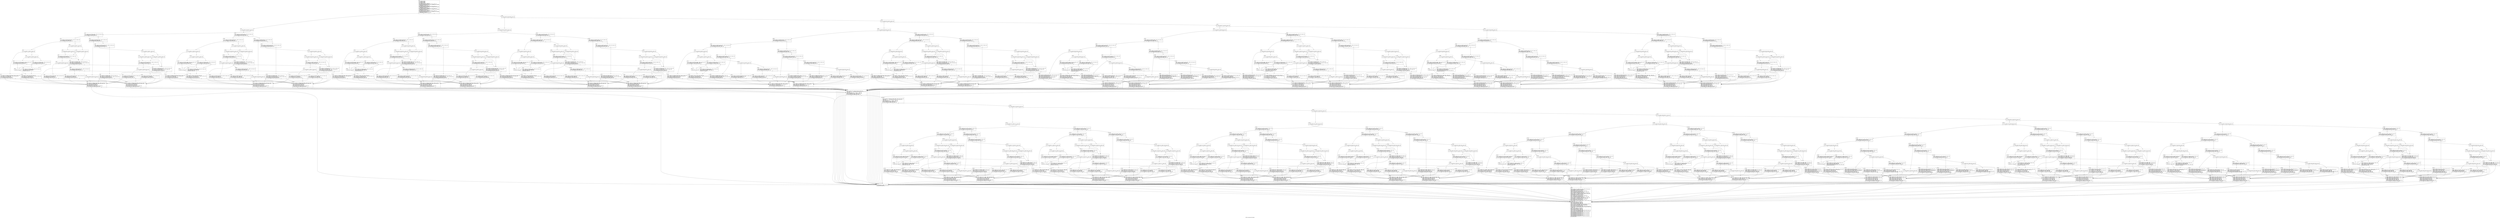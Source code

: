 digraph "CFG for 'init_store_cols' function" {
	label="CFG for 'init_store_cols' function";

	Node0x1560f00 [shape=record,label="{%0:\l  %1 = alloca i32, align 4\l  %2 = alloca i32, align 4\l  %3 = alloca i32, align 4\l  %4 = alloca i32, align 4\l  %5 = bitcast i32* %1 to i8*, !dbg !1011\l  call void @llvm.lifetime.start.p0i8(i64 4, i8* %5) #13, !dbg !1011\l  call void @llvm.dbg.declare(metadata i32* %1, metadata !1007, metadata\l... !DIExpression()), !dbg !1012\l  %6 = bitcast i32* %2 to i8*, !dbg !1011\l  call void @llvm.lifetime.start.p0i8(i64 4, i8* %6) #13, !dbg !1011\l  call void @llvm.dbg.declare(metadata i32* %2, metadata !1008, metadata\l... !DIExpression()), !dbg !1013\l  %7 = bitcast i32* %3 to i8*, !dbg !1011\l  call void @llvm.lifetime.start.p0i8(i64 4, i8* %7) #13, !dbg !1011\l  call void @llvm.dbg.declare(metadata i32* %3, metadata !1009, metadata\l... !DIExpression()), !dbg !1014\l  %8 = bitcast i32* %4 to i8*, !dbg !1011\l  call void @llvm.lifetime.start.p0i8(i64 4, i8* %8) #13, !dbg !1011\l  call void @llvm.dbg.declare(metadata i32* %4, metadata !1010, metadata\l... !DIExpression()), !dbg !1015\l  br i1 false, label %9, label %202, !dbg !1016\l|{<s0>T|<s1>F}}"];
	Node0x1560f00:s0 -> Node0x1560f50;
	Node0x1560f00:s1 -> Node0x15c2210;
	Node0x1560f50 [shape=record,label="{%9:\l\l  br i1 false, label %106, label %10, !dbg !1018\l|{<s0>T|<s1>F}}"];
	Node0x1560f50:s0 -> Node0x15619f0;
	Node0x1560f50:s1 -> Node0x1560fa0;
	Node0x1560fa0 [shape=record,label="{%10:\l\l  %11 = load i32, i32* @columns, align 4, !dbg !1018, !tbaa !1019\l  %12 = icmp slt i32 %11, 0, !dbg !1018\l  br i1 %12, label %13, label %62, !dbg !1018\l|{<s0>T|<s1>F}}"];
	Node0x1560fa0:s0 -> Node0x1560ff0;
	Node0x1560fa0:s1 -> Node0x1561590;
	Node0x1560ff0 [shape=record,label="{%13:\l\l  %14 = load i32, i32* @lines_per_body, align 4, !dbg !1018, !tbaa !1019\l  %15 = icmp slt i32 %14, 0, !dbg !1018\l  br i1 %15, label %16, label %39, !dbg !1018\l|{<s0>T|<s1>F}}"];
	Node0x1560ff0:s0 -> Node0x1561040;
	Node0x1560ff0:s1 -> Node0x15612c0;
	Node0x1561040 [shape=record,label="{%16:\l\l  br i1 true, label %17, label %22, !dbg !1018\l|{<s0>T|<s1>F}}"];
	Node0x1561040:s0 -> Node0x1561090;
	Node0x1561040:s1 -> Node0x15610e0;
	Node0x1561090 [shape=record,label="{%17:\l\l  %18 = load i32, i32* @lines_per_body, align 4, !dbg !1018, !tbaa !1019\l  %19 = load i32, i32* @columns, align 4, !dbg !1018, !tbaa !1019\l  %20 = sdiv i32 127, %19, !dbg !1018\l  %21 = icmp slt i32 %18, %20, !dbg !1018\l  br i1 %21, label %94, label %100, !dbg !1018\l|{<s0>T|<s1>F}}"];
	Node0x1561090:s0 -> Node0x1561950;
	Node0x1561090:s1 -> Node0x15619a0;
	Node0x15610e0 [shape=record,label="{%22:\l\l  br i1 true, label %23, label %26, !dbg !1018\l|{<s0>T|<s1>F}}"];
	Node0x15610e0:s0 -> Node0x1561130;
	Node0x15610e0:s1 -> Node0x1561180;
	Node0x1561130 [shape=record,label="{%23:\l\l  %24 = load i32, i32* @columns, align 4, !dbg !1018, !tbaa !1019\l  %25 = icmp slt i32 %24, -2147483647, !dbg !1018\l  br i1 %25, label %29, label %30, !dbg !1018\l|{<s0>T|<s1>F}}"];
	Node0x1561130:s0 -> Node0x15611d0;
	Node0x1561130:s1 -> Node0x1561220;
	Node0x1561180 [shape=record,label="{%26:\l\l  %27 = load i32, i32* @columns, align 4, !dbg !1018, !tbaa !1019\l  %28 = icmp slt i32 0, %27, !dbg !1018\l  br i1 %28, label %29, label %30, !dbg !1018\l|{<s0>T|<s1>F}}"];
	Node0x1561180:s0 -> Node0x15611d0;
	Node0x1561180:s1 -> Node0x1561220;
	Node0x15611d0 [shape=record,label="{%29:\l\l  br label %34, !dbg !1018\l}"];
	Node0x15611d0 -> Node0x1561270;
	Node0x1561220 [shape=record,label="{%30:\l\l  %31 = load i32, i32* @columns, align 4, !dbg !1018, !tbaa !1019\l  %32 = sub nsw i32 0, %31, !dbg !1018\l  %33 = sdiv i32 127, %32, !dbg !1018\l  br label %34, !dbg !1018\l}"];
	Node0x1561220 -> Node0x1561270;
	Node0x1561270 [shape=record,label="{%34:\l\l  %35 = phi i32 [ 0, %29 ], [ %33, %30 ], !dbg !1018\l  %36 = load i32, i32* @lines_per_body, align 4, !dbg !1018, !tbaa !1019\l  %37 = sub nsw i32 -1, %36, !dbg !1018\l  %38 = icmp sle i32 %35, %37, !dbg !1018\l  br i1 %38, label %94, label %100, !dbg !1018\l|{<s0>T|<s1>F}}"];
	Node0x1561270:s0 -> Node0x1561950;
	Node0x1561270:s1 -> Node0x15619a0;
	Node0x15612c0 [shape=record,label="{%39:\l\l  br i1 true, label %40, label %41, !dbg !1018\l|{<s0>T|<s1>F}}"];
	Node0x15612c0:s0 -> Node0x1561310;
	Node0x15612c0:s1 -> Node0x1561360;
	Node0x1561310 [shape=record,label="{%40:\l\l  br i1 false, label %42, label %57, !dbg !1018\l|{<s0>T|<s1>F}}"];
	Node0x1561310:s0 -> Node0x15613b0;
	Node0x1561310:s1 -> Node0x1561540;
	Node0x1561360 [shape=record,label="{%41:\l\l  br i1 false, label %42, label %57, !dbg !1018\l|{<s0>T|<s1>F}}"];
	Node0x1561360:s0 -> Node0x15613b0;
	Node0x1561360:s1 -> Node0x1561540;
	Node0x15613b0 [shape=record,label="{%42:\l\l  %43 = load i32, i32* @columns, align 4, !dbg !1018, !tbaa !1019\l  %44 = icmp eq i32 %43, -1, !dbg !1018\l  br i1 %44, label %45, label %57, !dbg !1018\l|{<s0>T|<s1>F}}"];
	Node0x15613b0:s0 -> Node0x1561400;
	Node0x15613b0:s1 -> Node0x1561540;
	Node0x1561400 [shape=record,label="{%45:\l\l  br i1 true, label %46, label %50, !dbg !1018\l|{<s0>T|<s1>F}}"];
	Node0x1561400:s0 -> Node0x1561450;
	Node0x1561400:s1 -> Node0x15614a0;
	Node0x1561450 [shape=record,label="{%46:\l\l  %47 = load i32, i32* @lines_per_body, align 4, !dbg !1018, !tbaa !1019\l  %48 = add nsw i32 %47, -128, !dbg !1018\l  %49 = icmp slt i32 0, %48, !dbg !1018\l  br i1 %49, label %94, label %100, !dbg !1018\l|{<s0>T|<s1>F}}"];
	Node0x1561450:s0 -> Node0x1561950;
	Node0x1561450:s1 -> Node0x15619a0;
	Node0x15614a0 [shape=record,label="{%50:\l\l  %51 = load i32, i32* @lines_per_body, align 4, !dbg !1018, !tbaa !1019\l  %52 = icmp slt i32 0, %51, !dbg !1018\l  br i1 %52, label %53, label %100, !dbg !1018\l|{<s0>T|<s1>F}}"];
	Node0x15614a0:s0 -> Node0x15614f0;
	Node0x15614a0:s1 -> Node0x15619a0;
	Node0x15614f0 [shape=record,label="{%53:\l\l  %54 = load i32, i32* @lines_per_body, align 4, !dbg !1018, !tbaa !1019\l  %55 = sub nsw i32 %54, 1, !dbg !1018\l  %56 = icmp slt i32 127, %55, !dbg !1018\l  br i1 %56, label %94, label %100, !dbg !1018\l|{<s0>T|<s1>F}}"];
	Node0x15614f0:s0 -> Node0x1561950;
	Node0x15614f0:s1 -> Node0x15619a0;
	Node0x1561540 [shape=record,label="{%57:\l\l  %58 = load i32, i32* @columns, align 4, !dbg !1018, !tbaa !1019\l  %59 = sdiv i32 -128, %58, !dbg !1018\l  %60 = load i32, i32* @lines_per_body, align 4, !dbg !1018, !tbaa !1019\l  %61 = icmp slt i32 %59, %60, !dbg !1018\l  br i1 %61, label %94, label %100, !dbg !1018\l|{<s0>T|<s1>F}}"];
	Node0x1561540:s0 -> Node0x1561950;
	Node0x1561540:s1 -> Node0x15619a0;
	Node0x1561590 [shape=record,label="{%62:\l\l  %63 = load i32, i32* @columns, align 4, !dbg !1018, !tbaa !1019\l  %64 = icmp eq i32 %63, 0, !dbg !1018\l  br i1 %64, label %65, label %66, !dbg !1018\l|{<s0>T|<s1>F}}"];
	Node0x1561590:s0 -> Node0x15615e0;
	Node0x1561590:s1 -> Node0x1561630;
	Node0x15615e0 [shape=record,label="{%65:\l\l  br i1 false, label %94, label %100, !dbg !1018\l|{<s0>T|<s1>F}}"];
	Node0x15615e0:s0 -> Node0x1561950;
	Node0x15615e0:s1 -> Node0x15619a0;
	Node0x1561630 [shape=record,label="{%66:\l\l  %67 = load i32, i32* @lines_per_body, align 4, !dbg !1018, !tbaa !1019\l  %68 = icmp slt i32 %67, 0, !dbg !1018\l  br i1 %68, label %69, label %89, !dbg !1018\l|{<s0>T|<s1>F}}"];
	Node0x1561630:s0 -> Node0x1561680;
	Node0x1561630:s1 -> Node0x1561900;
	Node0x1561680 [shape=record,label="{%69:\l\l  br i1 true, label %70, label %71, !dbg !1018\l|{<s0>T|<s1>F}}"];
	Node0x1561680:s0 -> Node0x15616d0;
	Node0x1561680:s1 -> Node0x1561720;
	Node0x15616d0 [shape=record,label="{%70:\l\l  br i1 false, label %72, label %84, !dbg !1018\l|{<s0>T|<s1>F}}"];
	Node0x15616d0:s0 -> Node0x1561770;
	Node0x15616d0:s1 -> Node0x15618b0;
	Node0x1561720 [shape=record,label="{%71:\l\l  br i1 false, label %72, label %84, !dbg !1018\l|{<s0>T|<s1>F}}"];
	Node0x1561720:s0 -> Node0x1561770;
	Node0x1561720:s1 -> Node0x15618b0;
	Node0x1561770 [shape=record,label="{%72:\l\l  %73 = load i32, i32* @lines_per_body, align 4, !dbg !1018, !tbaa !1019\l  %74 = icmp eq i32 %73, -1, !dbg !1018\l  br i1 %74, label %75, label %84, !dbg !1018\l|{<s0>T|<s1>F}}"];
	Node0x1561770:s0 -> Node0x15617c0;
	Node0x1561770:s1 -> Node0x15618b0;
	Node0x15617c0 [shape=record,label="{%75:\l\l  br i1 true, label %76, label %80, !dbg !1018\l|{<s0>T|<s1>F}}"];
	Node0x15617c0:s0 -> Node0x1561810;
	Node0x15617c0:s1 -> Node0x1561860;
	Node0x1561810 [shape=record,label="{%76:\l\l  %77 = load i32, i32* @columns, align 4, !dbg !1018, !tbaa !1019\l  %78 = add nsw i32 %77, -128, !dbg !1018\l  %79 = icmp slt i32 0, %78, !dbg !1018\l  br i1 %79, label %94, label %100, !dbg !1018\l|{<s0>T|<s1>F}}"];
	Node0x1561810:s0 -> Node0x1561950;
	Node0x1561810:s1 -> Node0x15619a0;
	Node0x1561860 [shape=record,label="{%80:\l\l  %81 = load i32, i32* @columns, align 4, !dbg !1018, !tbaa !1019\l  %82 = sub nsw i32 %81, 1, !dbg !1018\l  %83 = icmp slt i32 127, %82, !dbg !1018\l  br i1 %83, label %94, label %100, !dbg !1018\l|{<s0>T|<s1>F}}"];
	Node0x1561860:s0 -> Node0x1561950;
	Node0x1561860:s1 -> Node0x15619a0;
	Node0x15618b0 [shape=record,label="{%84:\l\l  %85 = load i32, i32* @lines_per_body, align 4, !dbg !1018, !tbaa !1019\l  %86 = sdiv i32 -128, %85, !dbg !1018\l  %87 = load i32, i32* @columns, align 4, !dbg !1018, !tbaa !1019\l  %88 = icmp slt i32 %86, %87, !dbg !1018\l  br i1 %88, label %94, label %100, !dbg !1018\l|{<s0>T|<s1>F}}"];
	Node0x15618b0:s0 -> Node0x1561950;
	Node0x15618b0:s1 -> Node0x15619a0;
	Node0x1561900 [shape=record,label="{%89:\l\l  %90 = load i32, i32* @columns, align 4, !dbg !1018, !tbaa !1019\l  %91 = sdiv i32 127, %90, !dbg !1018\l  %92 = load i32, i32* @lines_per_body, align 4, !dbg !1018, !tbaa !1019\l  %93 = icmp slt i32 %91, %92, !dbg !1018\l  br i1 %93, label %94, label %100, !dbg !1018\l|{<s0>T|<s1>F}}"];
	Node0x1561900:s0 -> Node0x1561950;
	Node0x1561900:s1 -> Node0x15619a0;
	Node0x1561950 [shape=record,label="{%94:\l\l  %95 = load i32, i32* @lines_per_body, align 4, !dbg !1018, !tbaa !1019\l  %96 = load i32, i32* @columns, align 4, !dbg !1018, !tbaa !1019\l  %97 = mul i32 %95, %96, !dbg !1018\l  %98 = trunc i32 %97 to i8, !dbg !1018\l  %99 = sext i8 %98 to i32, !dbg !1018\l  store i32 %99, i32* %1, align 4, !dbg !1018, !tbaa !1019\l  br i1 true, label %2000, label %999, !dbg !1018\l|{<s0>T|<s1>F}}"];
	Node0x1561950:s0 -> Node0x15cd610;
	Node0x1561950:s1 -> Node0x15c7120;
	Node0x15619a0 [shape=record,label="{%100:\l\l  %101 = load i32, i32* @lines_per_body, align 4, !dbg !1018, !tbaa !1019\l  %102 = load i32, i32* @columns, align 4, !dbg !1018, !tbaa !1019\l  %103 = mul i32 %101, %102, !dbg !1018\l  %104 = trunc i32 %103 to i8, !dbg !1018\l  %105 = sext i8 %104 to i32, !dbg !1018\l  store i32 %105, i32* %1, align 4, !dbg !1018, !tbaa !1019\l  br i1 false, label %2000, label %999, !dbg !1018\l|{<s0>T|<s1>F}}"];
	Node0x15619a0:s0 -> Node0x15cd610;
	Node0x15619a0:s1 -> Node0x15c7120;
	Node0x15619f0 [shape=record,label="{%106:\l\l  %107 = load i32, i32* @columns, align 4, !dbg !1018, !tbaa !1019\l  %108 = icmp slt i32 %107, 0, !dbg !1018\l  br i1 %108, label %109, label %158, !dbg !1018\l|{<s0>T|<s1>F}}"];
	Node0x15619f0:s0 -> Node0x1561a40;
	Node0x15619f0:s1 -> Node0x15c1db0;
	Node0x1561a40 [shape=record,label="{%109:\l\l  %110 = load i32, i32* @lines_per_body, align 4, !dbg !1018, !tbaa !1019\l  %111 = icmp slt i32 %110, 0, !dbg !1018\l  br i1 %111, label %112, label %135, !dbg !1018\l|{<s0>T|<s1>F}}"];
	Node0x1561a40:s0 -> Node0x1561a90;
	Node0x1561a40:s1 -> Node0x15c1ae0;
	Node0x1561a90 [shape=record,label="{%112:\l\l  br i1 true, label %113, label %118, !dbg !1018\l|{<s0>T|<s1>F}}"];
	Node0x1561a90:s0 -> Node0x1561ae0;
	Node0x1561a90:s1 -> Node0x1561b30;
	Node0x1561ae0 [shape=record,label="{%113:\l\l  %114 = load i32, i32* @lines_per_body, align 4, !dbg !1018, !tbaa !1019\l  %115 = load i32, i32* @columns, align 4, !dbg !1018, !tbaa !1019\l  %116 = sdiv i32 255, %115, !dbg !1018\l  %117 = icmp slt i32 %114, %116, !dbg !1018\l  br i1 %117, label %190, label %196, !dbg !1018\l|{<s0>T|<s1>F}}"];
	Node0x1561ae0:s0 -> Node0x15c2170;
	Node0x1561ae0:s1 -> Node0x15c21c0;
	Node0x1561b30 [shape=record,label="{%118:\l\l  br i1 true, label %119, label %122, !dbg !1018\l|{<s0>T|<s1>F}}"];
	Node0x1561b30:s0 -> Node0x15c1950;
	Node0x1561b30:s1 -> Node0x15c19a0;
	Node0x15c1950 [shape=record,label="{%119:\l\l  %120 = load i32, i32* @columns, align 4, !dbg !1018, !tbaa !1019\l  %121 = icmp slt i32 %120, -2147483647, !dbg !1018\l  br i1 %121, label %125, label %126, !dbg !1018\l|{<s0>T|<s1>F}}"];
	Node0x15c1950:s0 -> Node0x15c19f0;
	Node0x15c1950:s1 -> Node0x15c1a40;
	Node0x15c19a0 [shape=record,label="{%122:\l\l  %123 = load i32, i32* @columns, align 4, !dbg !1018, !tbaa !1019\l  %124 = icmp slt i32 0, %123, !dbg !1018\l  br i1 %124, label %125, label %126, !dbg !1018\l|{<s0>T|<s1>F}}"];
	Node0x15c19a0:s0 -> Node0x15c19f0;
	Node0x15c19a0:s1 -> Node0x15c1a40;
	Node0x15c19f0 [shape=record,label="{%125:\l\l  br label %130, !dbg !1018\l}"];
	Node0x15c19f0 -> Node0x15c1a90;
	Node0x15c1a40 [shape=record,label="{%126:\l\l  %127 = load i32, i32* @columns, align 4, !dbg !1018, !tbaa !1019\l  %128 = sub nsw i32 0, %127, !dbg !1018\l  %129 = sdiv i32 255, %128, !dbg !1018\l  br label %130, !dbg !1018\l}"];
	Node0x15c1a40 -> Node0x15c1a90;
	Node0x15c1a90 [shape=record,label="{%130:\l\l  %131 = phi i32 [ 0, %125 ], [ %129, %126 ], !dbg !1018\l  %132 = load i32, i32* @lines_per_body, align 4, !dbg !1018, !tbaa !1019\l  %133 = sub nsw i32 -1, %132, !dbg !1018\l  %134 = icmp sle i32 %131, %133, !dbg !1018\l  br i1 %134, label %190, label %196, !dbg !1018\l|{<s0>T|<s1>F}}"];
	Node0x15c1a90:s0 -> Node0x15c2170;
	Node0x15c1a90:s1 -> Node0x15c21c0;
	Node0x15c1ae0 [shape=record,label="{%135:\l\l  br i1 true, label %136, label %137, !dbg !1018\l|{<s0>T|<s1>F}}"];
	Node0x15c1ae0:s0 -> Node0x15c1b30;
	Node0x15c1ae0:s1 -> Node0x15c1b80;
	Node0x15c1b30 [shape=record,label="{%136:\l\l  br i1 false, label %138, label %153, !dbg !1018\l|{<s0>T|<s1>F}}"];
	Node0x15c1b30:s0 -> Node0x15c1bd0;
	Node0x15c1b30:s1 -> Node0x15c1d60;
	Node0x15c1b80 [shape=record,label="{%137:\l\l  br i1 false, label %138, label %153, !dbg !1018\l|{<s0>T|<s1>F}}"];
	Node0x15c1b80:s0 -> Node0x15c1bd0;
	Node0x15c1b80:s1 -> Node0x15c1d60;
	Node0x15c1bd0 [shape=record,label="{%138:\l\l  %139 = load i32, i32* @columns, align 4, !dbg !1018, !tbaa !1019\l  %140 = icmp eq i32 %139, -1, !dbg !1018\l  br i1 %140, label %141, label %153, !dbg !1018\l|{<s0>T|<s1>F}}"];
	Node0x15c1bd0:s0 -> Node0x15c1c20;
	Node0x15c1bd0:s1 -> Node0x15c1d60;
	Node0x15c1c20 [shape=record,label="{%141:\l\l  br i1 true, label %142, label %146, !dbg !1018\l|{<s0>T|<s1>F}}"];
	Node0x15c1c20:s0 -> Node0x15c1c70;
	Node0x15c1c20:s1 -> Node0x15c1cc0;
	Node0x15c1c70 [shape=record,label="{%142:\l\l  %143 = load i32, i32* @lines_per_body, align 4, !dbg !1018, !tbaa !1019\l  %144 = add nsw i32 %143, 0, !dbg !1018\l  %145 = icmp slt i32 0, %144, !dbg !1018\l  br i1 %145, label %190, label %196, !dbg !1018\l|{<s0>T|<s1>F}}"];
	Node0x15c1c70:s0 -> Node0x15c2170;
	Node0x15c1c70:s1 -> Node0x15c21c0;
	Node0x15c1cc0 [shape=record,label="{%146:\l\l  %147 = load i32, i32* @lines_per_body, align 4, !dbg !1018, !tbaa !1019\l  %148 = icmp slt i32 0, %147, !dbg !1018\l  br i1 %148, label %149, label %196, !dbg !1018\l|{<s0>T|<s1>F}}"];
	Node0x15c1cc0:s0 -> Node0x15c1d10;
	Node0x15c1cc0:s1 -> Node0x15c21c0;
	Node0x15c1d10 [shape=record,label="{%149:\l\l  %150 = load i32, i32* @lines_per_body, align 4, !dbg !1018, !tbaa !1019\l  %151 = sub nsw i32 %150, 1, !dbg !1018\l  %152 = icmp slt i32 -1, %151, !dbg !1018\l  br i1 %152, label %190, label %196, !dbg !1018\l|{<s0>T|<s1>F}}"];
	Node0x15c1d10:s0 -> Node0x15c2170;
	Node0x15c1d10:s1 -> Node0x15c21c0;
	Node0x15c1d60 [shape=record,label="{%153:\l\l  %154 = load i32, i32* @columns, align 4, !dbg !1018, !tbaa !1019\l  %155 = sdiv i32 0, %154, !dbg !1018\l  %156 = load i32, i32* @lines_per_body, align 4, !dbg !1018, !tbaa !1019\l  %157 = icmp slt i32 %155, %156, !dbg !1018\l  br i1 %157, label %190, label %196, !dbg !1018\l|{<s0>T|<s1>F}}"];
	Node0x15c1d60:s0 -> Node0x15c2170;
	Node0x15c1d60:s1 -> Node0x15c21c0;
	Node0x15c1db0 [shape=record,label="{%158:\l\l  %159 = load i32, i32* @columns, align 4, !dbg !1018, !tbaa !1019\l  %160 = icmp eq i32 %159, 0, !dbg !1018\l  br i1 %160, label %161, label %162, !dbg !1018\l|{<s0>T|<s1>F}}"];
	Node0x15c1db0:s0 -> Node0x15c1e00;
	Node0x15c1db0:s1 -> Node0x15c1e50;
	Node0x15c1e00 [shape=record,label="{%161:\l\l  br i1 false, label %190, label %196, !dbg !1018\l|{<s0>T|<s1>F}}"];
	Node0x15c1e00:s0 -> Node0x15c2170;
	Node0x15c1e00:s1 -> Node0x15c21c0;
	Node0x15c1e50 [shape=record,label="{%162:\l\l  %163 = load i32, i32* @lines_per_body, align 4, !dbg !1018, !tbaa !1019\l  %164 = icmp slt i32 %163, 0, !dbg !1018\l  br i1 %164, label %165, label %185, !dbg !1018\l|{<s0>T|<s1>F}}"];
	Node0x15c1e50:s0 -> Node0x15c1ea0;
	Node0x15c1e50:s1 -> Node0x15c2120;
	Node0x15c1ea0 [shape=record,label="{%165:\l\l  br i1 true, label %166, label %167, !dbg !1018\l|{<s0>T|<s1>F}}"];
	Node0x15c1ea0:s0 -> Node0x15c1ef0;
	Node0x15c1ea0:s1 -> Node0x15c1f40;
	Node0x15c1ef0 [shape=record,label="{%166:\l\l  br i1 false, label %168, label %180, !dbg !1018\l|{<s0>T|<s1>F}}"];
	Node0x15c1ef0:s0 -> Node0x15c1f90;
	Node0x15c1ef0:s1 -> Node0x15c20d0;
	Node0x15c1f40 [shape=record,label="{%167:\l\l  br i1 false, label %168, label %180, !dbg !1018\l|{<s0>T|<s1>F}}"];
	Node0x15c1f40:s0 -> Node0x15c1f90;
	Node0x15c1f40:s1 -> Node0x15c20d0;
	Node0x15c1f90 [shape=record,label="{%168:\l\l  %169 = load i32, i32* @lines_per_body, align 4, !dbg !1018, !tbaa !1019\l  %170 = icmp eq i32 %169, -1, !dbg !1018\l  br i1 %170, label %171, label %180, !dbg !1018\l|{<s0>T|<s1>F}}"];
	Node0x15c1f90:s0 -> Node0x15c1fe0;
	Node0x15c1f90:s1 -> Node0x15c20d0;
	Node0x15c1fe0 [shape=record,label="{%171:\l\l  br i1 true, label %172, label %176, !dbg !1018\l|{<s0>T|<s1>F}}"];
	Node0x15c1fe0:s0 -> Node0x15c2030;
	Node0x15c1fe0:s1 -> Node0x15c2080;
	Node0x15c2030 [shape=record,label="{%172:\l\l  %173 = load i32, i32* @columns, align 4, !dbg !1018, !tbaa !1019\l  %174 = add nsw i32 %173, 0, !dbg !1018\l  %175 = icmp slt i32 0, %174, !dbg !1018\l  br i1 %175, label %190, label %196, !dbg !1018\l|{<s0>T|<s1>F}}"];
	Node0x15c2030:s0 -> Node0x15c2170;
	Node0x15c2030:s1 -> Node0x15c21c0;
	Node0x15c2080 [shape=record,label="{%176:\l\l  %177 = load i32, i32* @columns, align 4, !dbg !1018, !tbaa !1019\l  %178 = sub nsw i32 %177, 1, !dbg !1018\l  %179 = icmp slt i32 -1, %178, !dbg !1018\l  br i1 %179, label %190, label %196, !dbg !1018\l|{<s0>T|<s1>F}}"];
	Node0x15c2080:s0 -> Node0x15c2170;
	Node0x15c2080:s1 -> Node0x15c21c0;
	Node0x15c20d0 [shape=record,label="{%180:\l\l  %181 = load i32, i32* @lines_per_body, align 4, !dbg !1018, !tbaa !1019\l  %182 = sdiv i32 0, %181, !dbg !1018\l  %183 = load i32, i32* @columns, align 4, !dbg !1018, !tbaa !1019\l  %184 = icmp slt i32 %182, %183, !dbg !1018\l  br i1 %184, label %190, label %196, !dbg !1018\l|{<s0>T|<s1>F}}"];
	Node0x15c20d0:s0 -> Node0x15c2170;
	Node0x15c20d0:s1 -> Node0x15c21c0;
	Node0x15c2120 [shape=record,label="{%185:\l\l  %186 = load i32, i32* @columns, align 4, !dbg !1018, !tbaa !1019\l  %187 = sdiv i32 255, %186, !dbg !1018\l  %188 = load i32, i32* @lines_per_body, align 4, !dbg !1018, !tbaa !1019\l  %189 = icmp slt i32 %187, %188, !dbg !1018\l  br i1 %189, label %190, label %196, !dbg !1018\l|{<s0>T|<s1>F}}"];
	Node0x15c2120:s0 -> Node0x15c2170;
	Node0x15c2120:s1 -> Node0x15c21c0;
	Node0x15c2170 [shape=record,label="{%190:\l\l  %191 = load i32, i32* @lines_per_body, align 4, !dbg !1018, !tbaa !1019\l  %192 = load i32, i32* @columns, align 4, !dbg !1018, !tbaa !1019\l  %193 = mul i32 %191, %192, !dbg !1018\l  %194 = trunc i32 %193 to i8, !dbg !1018\l  %195 = zext i8 %194 to i32, !dbg !1018\l  store i32 %195, i32* %1, align 4, !dbg !1018, !tbaa !1019\l  br i1 true, label %2000, label %999, !dbg !1018\l|{<s0>T|<s1>F}}"];
	Node0x15c2170:s0 -> Node0x15cd610;
	Node0x15c2170:s1 -> Node0x15c7120;
	Node0x15c21c0 [shape=record,label="{%196:\l\l  %197 = load i32, i32* @lines_per_body, align 4, !dbg !1018, !tbaa !1019\l  %198 = load i32, i32* @columns, align 4, !dbg !1018, !tbaa !1019\l  %199 = mul i32 %197, %198, !dbg !1018\l  %200 = trunc i32 %199 to i8, !dbg !1018\l  %201 = zext i8 %200 to i32, !dbg !1018\l  store i32 %201, i32* %1, align 4, !dbg !1018, !tbaa !1019\l  br i1 false, label %2000, label %999, !dbg !1018\l|{<s0>T|<s1>F}}"];
	Node0x15c21c0:s0 -> Node0x15cd610;
	Node0x15c21c0:s1 -> Node0x15c7120;
	Node0x15c2210 [shape=record,label="{%202:\l\l  br i1 false, label %203, label %396, !dbg !1016\l|{<s0>T|<s1>F}}"];
	Node0x15c2210:s0 -> Node0x15c2260;
	Node0x15c2210:s1 -> Node0x15c3750;
	Node0x15c2260 [shape=record,label="{%203:\l\l  br i1 false, label %300, label %204, !dbg !1018\l|{<s0>T|<s1>F}}"];
	Node0x15c2260:s0 -> Node0x15c2d00;
	Node0x15c2260:s1 -> Node0x15c22b0;
	Node0x15c22b0 [shape=record,label="{%204:\l\l  %205 = load i32, i32* @columns, align 4, !dbg !1018, !tbaa !1019\l  %206 = icmp slt i32 %205, 0, !dbg !1018\l  br i1 %206, label %207, label %256, !dbg !1018\l|{<s0>T|<s1>F}}"];
	Node0x15c22b0:s0 -> Node0x15c2300;
	Node0x15c22b0:s1 -> Node0x15c28a0;
	Node0x15c2300 [shape=record,label="{%207:\l\l  %208 = load i32, i32* @lines_per_body, align 4, !dbg !1018, !tbaa !1019\l  %209 = icmp slt i32 %208, 0, !dbg !1018\l  br i1 %209, label %210, label %233, !dbg !1018\l|{<s0>T|<s1>F}}"];
	Node0x15c2300:s0 -> Node0x15c2350;
	Node0x15c2300:s1 -> Node0x15c25d0;
	Node0x15c2350 [shape=record,label="{%210:\l\l  br i1 true, label %211, label %216, !dbg !1018\l|{<s0>T|<s1>F}}"];
	Node0x15c2350:s0 -> Node0x15c23a0;
	Node0x15c2350:s1 -> Node0x15c23f0;
	Node0x15c23a0 [shape=record,label="{%211:\l\l  %212 = load i32, i32* @lines_per_body, align 4, !dbg !1018, !tbaa !1019\l  %213 = load i32, i32* @columns, align 4, !dbg !1018, !tbaa !1019\l  %214 = sdiv i32 32767, %213, !dbg !1018\l  %215 = icmp slt i32 %212, %214, !dbg !1018\l  br i1 %215, label %288, label %294, !dbg !1018\l|{<s0>T|<s1>F}}"];
	Node0x15c23a0:s0 -> Node0x15c2c60;
	Node0x15c23a0:s1 -> Node0x15c2cb0;
	Node0x15c23f0 [shape=record,label="{%216:\l\l  br i1 true, label %217, label %220, !dbg !1018\l|{<s0>T|<s1>F}}"];
	Node0x15c23f0:s0 -> Node0x15c2440;
	Node0x15c23f0:s1 -> Node0x15c2490;
	Node0x15c2440 [shape=record,label="{%217:\l\l  %218 = load i32, i32* @columns, align 4, !dbg !1018, !tbaa !1019\l  %219 = icmp slt i32 %218, -2147483647, !dbg !1018\l  br i1 %219, label %223, label %224, !dbg !1018\l|{<s0>T|<s1>F}}"];
	Node0x15c2440:s0 -> Node0x15c24e0;
	Node0x15c2440:s1 -> Node0x15c2530;
	Node0x15c2490 [shape=record,label="{%220:\l\l  %221 = load i32, i32* @columns, align 4, !dbg !1018, !tbaa !1019\l  %222 = icmp slt i32 0, %221, !dbg !1018\l  br i1 %222, label %223, label %224, !dbg !1018\l|{<s0>T|<s1>F}}"];
	Node0x15c2490:s0 -> Node0x15c24e0;
	Node0x15c2490:s1 -> Node0x15c2530;
	Node0x15c24e0 [shape=record,label="{%223:\l\l  br label %228, !dbg !1018\l}"];
	Node0x15c24e0 -> Node0x15c2580;
	Node0x15c2530 [shape=record,label="{%224:\l\l  %225 = load i32, i32* @columns, align 4, !dbg !1018, !tbaa !1019\l  %226 = sub nsw i32 0, %225, !dbg !1018\l  %227 = sdiv i32 32767, %226, !dbg !1018\l  br label %228, !dbg !1018\l}"];
	Node0x15c2530 -> Node0x15c2580;
	Node0x15c2580 [shape=record,label="{%228:\l\l  %229 = phi i32 [ 0, %223 ], [ %227, %224 ], !dbg !1018\l  %230 = load i32, i32* @lines_per_body, align 4, !dbg !1018, !tbaa !1019\l  %231 = sub nsw i32 -1, %230, !dbg !1018\l  %232 = icmp sle i32 %229, %231, !dbg !1018\l  br i1 %232, label %288, label %294, !dbg !1018\l|{<s0>T|<s1>F}}"];
	Node0x15c2580:s0 -> Node0x15c2c60;
	Node0x15c2580:s1 -> Node0x15c2cb0;
	Node0x15c25d0 [shape=record,label="{%233:\l\l  br i1 true, label %234, label %235, !dbg !1018\l|{<s0>T|<s1>F}}"];
	Node0x15c25d0:s0 -> Node0x15c2620;
	Node0x15c25d0:s1 -> Node0x15c2670;
	Node0x15c2620 [shape=record,label="{%234:\l\l  br i1 false, label %236, label %251, !dbg !1018\l|{<s0>T|<s1>F}}"];
	Node0x15c2620:s0 -> Node0x15c26c0;
	Node0x15c2620:s1 -> Node0x15c2850;
	Node0x15c2670 [shape=record,label="{%235:\l\l  br i1 false, label %236, label %251, !dbg !1018\l|{<s0>T|<s1>F}}"];
	Node0x15c2670:s0 -> Node0x15c26c0;
	Node0x15c2670:s1 -> Node0x15c2850;
	Node0x15c26c0 [shape=record,label="{%236:\l\l  %237 = load i32, i32* @columns, align 4, !dbg !1018, !tbaa !1019\l  %238 = icmp eq i32 %237, -1, !dbg !1018\l  br i1 %238, label %239, label %251, !dbg !1018\l|{<s0>T|<s1>F}}"];
	Node0x15c26c0:s0 -> Node0x15c2710;
	Node0x15c26c0:s1 -> Node0x15c2850;
	Node0x15c2710 [shape=record,label="{%239:\l\l  br i1 true, label %240, label %244, !dbg !1018\l|{<s0>T|<s1>F}}"];
	Node0x15c2710:s0 -> Node0x15c2760;
	Node0x15c2710:s1 -> Node0x15c27b0;
	Node0x15c2760 [shape=record,label="{%240:\l\l  %241 = load i32, i32* @lines_per_body, align 4, !dbg !1018, !tbaa !1019\l  %242 = add nsw i32 %241, -32768, !dbg !1018\l  %243 = icmp slt i32 0, %242, !dbg !1018\l  br i1 %243, label %288, label %294, !dbg !1018\l|{<s0>T|<s1>F}}"];
	Node0x15c2760:s0 -> Node0x15c2c60;
	Node0x15c2760:s1 -> Node0x15c2cb0;
	Node0x15c27b0 [shape=record,label="{%244:\l\l  %245 = load i32, i32* @lines_per_body, align 4, !dbg !1018, !tbaa !1019\l  %246 = icmp slt i32 0, %245, !dbg !1018\l  br i1 %246, label %247, label %294, !dbg !1018\l|{<s0>T|<s1>F}}"];
	Node0x15c27b0:s0 -> Node0x15c2800;
	Node0x15c27b0:s1 -> Node0x15c2cb0;
	Node0x15c2800 [shape=record,label="{%247:\l\l  %248 = load i32, i32* @lines_per_body, align 4, !dbg !1018, !tbaa !1019\l  %249 = sub nsw i32 %248, 1, !dbg !1018\l  %250 = icmp slt i32 32767, %249, !dbg !1018\l  br i1 %250, label %288, label %294, !dbg !1018\l|{<s0>T|<s1>F}}"];
	Node0x15c2800:s0 -> Node0x15c2c60;
	Node0x15c2800:s1 -> Node0x15c2cb0;
	Node0x15c2850 [shape=record,label="{%251:\l\l  %252 = load i32, i32* @columns, align 4, !dbg !1018, !tbaa !1019\l  %253 = sdiv i32 -32768, %252, !dbg !1018\l  %254 = load i32, i32* @lines_per_body, align 4, !dbg !1018, !tbaa !1019\l  %255 = icmp slt i32 %253, %254, !dbg !1018\l  br i1 %255, label %288, label %294, !dbg !1018\l|{<s0>T|<s1>F}}"];
	Node0x15c2850:s0 -> Node0x15c2c60;
	Node0x15c2850:s1 -> Node0x15c2cb0;
	Node0x15c28a0 [shape=record,label="{%256:\l\l  %257 = load i32, i32* @columns, align 4, !dbg !1018, !tbaa !1019\l  %258 = icmp eq i32 %257, 0, !dbg !1018\l  br i1 %258, label %259, label %260, !dbg !1018\l|{<s0>T|<s1>F}}"];
	Node0x15c28a0:s0 -> Node0x15c28f0;
	Node0x15c28a0:s1 -> Node0x15c2940;
	Node0x15c28f0 [shape=record,label="{%259:\l\l  br i1 false, label %288, label %294, !dbg !1018\l|{<s0>T|<s1>F}}"];
	Node0x15c28f0:s0 -> Node0x15c2c60;
	Node0x15c28f0:s1 -> Node0x15c2cb0;
	Node0x15c2940 [shape=record,label="{%260:\l\l  %261 = load i32, i32* @lines_per_body, align 4, !dbg !1018, !tbaa !1019\l  %262 = icmp slt i32 %261, 0, !dbg !1018\l  br i1 %262, label %263, label %283, !dbg !1018\l|{<s0>T|<s1>F}}"];
	Node0x15c2940:s0 -> Node0x15c2990;
	Node0x15c2940:s1 -> Node0x15c2c10;
	Node0x15c2990 [shape=record,label="{%263:\l\l  br i1 true, label %264, label %265, !dbg !1018\l|{<s0>T|<s1>F}}"];
	Node0x15c2990:s0 -> Node0x15c29e0;
	Node0x15c2990:s1 -> Node0x15c2a30;
	Node0x15c29e0 [shape=record,label="{%264:\l\l  br i1 false, label %266, label %278, !dbg !1018\l|{<s0>T|<s1>F}}"];
	Node0x15c29e0:s0 -> Node0x15c2a80;
	Node0x15c29e0:s1 -> Node0x15c2bc0;
	Node0x15c2a30 [shape=record,label="{%265:\l\l  br i1 false, label %266, label %278, !dbg !1018\l|{<s0>T|<s1>F}}"];
	Node0x15c2a30:s0 -> Node0x15c2a80;
	Node0x15c2a30:s1 -> Node0x15c2bc0;
	Node0x15c2a80 [shape=record,label="{%266:\l\l  %267 = load i32, i32* @lines_per_body, align 4, !dbg !1018, !tbaa !1019\l  %268 = icmp eq i32 %267, -1, !dbg !1018\l  br i1 %268, label %269, label %278, !dbg !1018\l|{<s0>T|<s1>F}}"];
	Node0x15c2a80:s0 -> Node0x15c2ad0;
	Node0x15c2a80:s1 -> Node0x15c2bc0;
	Node0x15c2ad0 [shape=record,label="{%269:\l\l  br i1 true, label %270, label %274, !dbg !1018\l|{<s0>T|<s1>F}}"];
	Node0x15c2ad0:s0 -> Node0x15c2b20;
	Node0x15c2ad0:s1 -> Node0x15c2b70;
	Node0x15c2b20 [shape=record,label="{%270:\l\l  %271 = load i32, i32* @columns, align 4, !dbg !1018, !tbaa !1019\l  %272 = add nsw i32 %271, -32768, !dbg !1018\l  %273 = icmp slt i32 0, %272, !dbg !1018\l  br i1 %273, label %288, label %294, !dbg !1018\l|{<s0>T|<s1>F}}"];
	Node0x15c2b20:s0 -> Node0x15c2c60;
	Node0x15c2b20:s1 -> Node0x15c2cb0;
	Node0x15c2b70 [shape=record,label="{%274:\l\l  %275 = load i32, i32* @columns, align 4, !dbg !1018, !tbaa !1019\l  %276 = sub nsw i32 %275, 1, !dbg !1018\l  %277 = icmp slt i32 32767, %276, !dbg !1018\l  br i1 %277, label %288, label %294, !dbg !1018\l|{<s0>T|<s1>F}}"];
	Node0x15c2b70:s0 -> Node0x15c2c60;
	Node0x15c2b70:s1 -> Node0x15c2cb0;
	Node0x15c2bc0 [shape=record,label="{%278:\l\l  %279 = load i32, i32* @lines_per_body, align 4, !dbg !1018, !tbaa !1019\l  %280 = sdiv i32 -32768, %279, !dbg !1018\l  %281 = load i32, i32* @columns, align 4, !dbg !1018, !tbaa !1019\l  %282 = icmp slt i32 %280, %281, !dbg !1018\l  br i1 %282, label %288, label %294, !dbg !1018\l|{<s0>T|<s1>F}}"];
	Node0x15c2bc0:s0 -> Node0x15c2c60;
	Node0x15c2bc0:s1 -> Node0x15c2cb0;
	Node0x15c2c10 [shape=record,label="{%283:\l\l  %284 = load i32, i32* @columns, align 4, !dbg !1018, !tbaa !1019\l  %285 = sdiv i32 32767, %284, !dbg !1018\l  %286 = load i32, i32* @lines_per_body, align 4, !dbg !1018, !tbaa !1019\l  %287 = icmp slt i32 %285, %286, !dbg !1018\l  br i1 %287, label %288, label %294, !dbg !1018\l|{<s0>T|<s1>F}}"];
	Node0x15c2c10:s0 -> Node0x15c2c60;
	Node0x15c2c10:s1 -> Node0x15c2cb0;
	Node0x15c2c60 [shape=record,label="{%288:\l\l  %289 = load i32, i32* @lines_per_body, align 4, !dbg !1018, !tbaa !1019\l  %290 = load i32, i32* @columns, align 4, !dbg !1018, !tbaa !1019\l  %291 = mul i32 %289, %290, !dbg !1018\l  %292 = trunc i32 %291 to i16, !dbg !1018\l  %293 = sext i16 %292 to i32, !dbg !1018\l  store i32 %293, i32* %1, align 4, !dbg !1018, !tbaa !1019\l  br i1 true, label %2000, label %999, !dbg !1018\l|{<s0>T|<s1>F}}"];
	Node0x15c2c60:s0 -> Node0x15cd610;
	Node0x15c2c60:s1 -> Node0x15c7120;
	Node0x15c2cb0 [shape=record,label="{%294:\l\l  %295 = load i32, i32* @lines_per_body, align 4, !dbg !1018, !tbaa !1019\l  %296 = load i32, i32* @columns, align 4, !dbg !1018, !tbaa !1019\l  %297 = mul i32 %295, %296, !dbg !1018\l  %298 = trunc i32 %297 to i16, !dbg !1018\l  %299 = sext i16 %298 to i32, !dbg !1018\l  store i32 %299, i32* %1, align 4, !dbg !1018, !tbaa !1019\l  br i1 false, label %2000, label %999, !dbg !1018\l|{<s0>T|<s1>F}}"];
	Node0x15c2cb0:s0 -> Node0x15cd610;
	Node0x15c2cb0:s1 -> Node0x15c7120;
	Node0x15c2d00 [shape=record,label="{%300:\l\l  %301 = load i32, i32* @columns, align 4, !dbg !1018, !tbaa !1019\l  %302 = icmp slt i32 %301, 0, !dbg !1018\l  br i1 %302, label %303, label %352, !dbg !1018\l|{<s0>T|<s1>F}}"];
	Node0x15c2d00:s0 -> Node0x15c2d50;
	Node0x15c2d00:s1 -> Node0x15c32f0;
	Node0x15c2d50 [shape=record,label="{%303:\l\l  %304 = load i32, i32* @lines_per_body, align 4, !dbg !1018, !tbaa !1019\l  %305 = icmp slt i32 %304, 0, !dbg !1018\l  br i1 %305, label %306, label %329, !dbg !1018\l|{<s0>T|<s1>F}}"];
	Node0x15c2d50:s0 -> Node0x15c2da0;
	Node0x15c2d50:s1 -> Node0x15c3020;
	Node0x15c2da0 [shape=record,label="{%306:\l\l  br i1 true, label %307, label %312, !dbg !1018\l|{<s0>T|<s1>F}}"];
	Node0x15c2da0:s0 -> Node0x15c2df0;
	Node0x15c2da0:s1 -> Node0x15c2e40;
	Node0x15c2df0 [shape=record,label="{%307:\l\l  %308 = load i32, i32* @lines_per_body, align 4, !dbg !1018, !tbaa !1019\l  %309 = load i32, i32* @columns, align 4, !dbg !1018, !tbaa !1019\l  %310 = sdiv i32 65535, %309, !dbg !1018\l  %311 = icmp slt i32 %308, %310, !dbg !1018\l  br i1 %311, label %384, label %390, !dbg !1018\l|{<s0>T|<s1>F}}"];
	Node0x15c2df0:s0 -> Node0x15c36b0;
	Node0x15c2df0:s1 -> Node0x15c3700;
	Node0x15c2e40 [shape=record,label="{%312:\l\l  br i1 true, label %313, label %316, !dbg !1018\l|{<s0>T|<s1>F}}"];
	Node0x15c2e40:s0 -> Node0x15c2e90;
	Node0x15c2e40:s1 -> Node0x15c2ee0;
	Node0x15c2e90 [shape=record,label="{%313:\l\l  %314 = load i32, i32* @columns, align 4, !dbg !1018, !tbaa !1019\l  %315 = icmp slt i32 %314, -2147483647, !dbg !1018\l  br i1 %315, label %319, label %320, !dbg !1018\l|{<s0>T|<s1>F}}"];
	Node0x15c2e90:s0 -> Node0x15c2f30;
	Node0x15c2e90:s1 -> Node0x15c2f80;
	Node0x15c2ee0 [shape=record,label="{%316:\l\l  %317 = load i32, i32* @columns, align 4, !dbg !1018, !tbaa !1019\l  %318 = icmp slt i32 0, %317, !dbg !1018\l  br i1 %318, label %319, label %320, !dbg !1018\l|{<s0>T|<s1>F}}"];
	Node0x15c2ee0:s0 -> Node0x15c2f30;
	Node0x15c2ee0:s1 -> Node0x15c2f80;
	Node0x15c2f30 [shape=record,label="{%319:\l\l  br label %324, !dbg !1018\l}"];
	Node0x15c2f30 -> Node0x15c2fd0;
	Node0x15c2f80 [shape=record,label="{%320:\l\l  %321 = load i32, i32* @columns, align 4, !dbg !1018, !tbaa !1019\l  %322 = sub nsw i32 0, %321, !dbg !1018\l  %323 = sdiv i32 65535, %322, !dbg !1018\l  br label %324, !dbg !1018\l}"];
	Node0x15c2f80 -> Node0x15c2fd0;
	Node0x15c2fd0 [shape=record,label="{%324:\l\l  %325 = phi i32 [ 0, %319 ], [ %323, %320 ], !dbg !1018\l  %326 = load i32, i32* @lines_per_body, align 4, !dbg !1018, !tbaa !1019\l  %327 = sub nsw i32 -1, %326, !dbg !1018\l  %328 = icmp sle i32 %325, %327, !dbg !1018\l  br i1 %328, label %384, label %390, !dbg !1018\l|{<s0>T|<s1>F}}"];
	Node0x15c2fd0:s0 -> Node0x15c36b0;
	Node0x15c2fd0:s1 -> Node0x15c3700;
	Node0x15c3020 [shape=record,label="{%329:\l\l  br i1 true, label %330, label %331, !dbg !1018\l|{<s0>T|<s1>F}}"];
	Node0x15c3020:s0 -> Node0x15c3070;
	Node0x15c3020:s1 -> Node0x15c30c0;
	Node0x15c3070 [shape=record,label="{%330:\l\l  br i1 false, label %332, label %347, !dbg !1018\l|{<s0>T|<s1>F}}"];
	Node0x15c3070:s0 -> Node0x15c3110;
	Node0x15c3070:s1 -> Node0x15c32a0;
	Node0x15c30c0 [shape=record,label="{%331:\l\l  br i1 false, label %332, label %347, !dbg !1018\l|{<s0>T|<s1>F}}"];
	Node0x15c30c0:s0 -> Node0x15c3110;
	Node0x15c30c0:s1 -> Node0x15c32a0;
	Node0x15c3110 [shape=record,label="{%332:\l\l  %333 = load i32, i32* @columns, align 4, !dbg !1018, !tbaa !1019\l  %334 = icmp eq i32 %333, -1, !dbg !1018\l  br i1 %334, label %335, label %347, !dbg !1018\l|{<s0>T|<s1>F}}"];
	Node0x15c3110:s0 -> Node0x15c3160;
	Node0x15c3110:s1 -> Node0x15c32a0;
	Node0x15c3160 [shape=record,label="{%335:\l\l  br i1 true, label %336, label %340, !dbg !1018\l|{<s0>T|<s1>F}}"];
	Node0x15c3160:s0 -> Node0x15c31b0;
	Node0x15c3160:s1 -> Node0x15c3200;
	Node0x15c31b0 [shape=record,label="{%336:\l\l  %337 = load i32, i32* @lines_per_body, align 4, !dbg !1018, !tbaa !1019\l  %338 = add nsw i32 %337, 0, !dbg !1018\l  %339 = icmp slt i32 0, %338, !dbg !1018\l  br i1 %339, label %384, label %390, !dbg !1018\l|{<s0>T|<s1>F}}"];
	Node0x15c31b0:s0 -> Node0x15c36b0;
	Node0x15c31b0:s1 -> Node0x15c3700;
	Node0x15c3200 [shape=record,label="{%340:\l\l  %341 = load i32, i32* @lines_per_body, align 4, !dbg !1018, !tbaa !1019\l  %342 = icmp slt i32 0, %341, !dbg !1018\l  br i1 %342, label %343, label %390, !dbg !1018\l|{<s0>T|<s1>F}}"];
	Node0x15c3200:s0 -> Node0x15c3250;
	Node0x15c3200:s1 -> Node0x15c3700;
	Node0x15c3250 [shape=record,label="{%343:\l\l  %344 = load i32, i32* @lines_per_body, align 4, !dbg !1018, !tbaa !1019\l  %345 = sub nsw i32 %344, 1, !dbg !1018\l  %346 = icmp slt i32 -1, %345, !dbg !1018\l  br i1 %346, label %384, label %390, !dbg !1018\l|{<s0>T|<s1>F}}"];
	Node0x15c3250:s0 -> Node0x15c36b0;
	Node0x15c3250:s1 -> Node0x15c3700;
	Node0x15c32a0 [shape=record,label="{%347:\l\l  %348 = load i32, i32* @columns, align 4, !dbg !1018, !tbaa !1019\l  %349 = sdiv i32 0, %348, !dbg !1018\l  %350 = load i32, i32* @lines_per_body, align 4, !dbg !1018, !tbaa !1019\l  %351 = icmp slt i32 %349, %350, !dbg !1018\l  br i1 %351, label %384, label %390, !dbg !1018\l|{<s0>T|<s1>F}}"];
	Node0x15c32a0:s0 -> Node0x15c36b0;
	Node0x15c32a0:s1 -> Node0x15c3700;
	Node0x15c32f0 [shape=record,label="{%352:\l\l  %353 = load i32, i32* @columns, align 4, !dbg !1018, !tbaa !1019\l  %354 = icmp eq i32 %353, 0, !dbg !1018\l  br i1 %354, label %355, label %356, !dbg !1018\l|{<s0>T|<s1>F}}"];
	Node0x15c32f0:s0 -> Node0x15c3340;
	Node0x15c32f0:s1 -> Node0x15c3390;
	Node0x15c3340 [shape=record,label="{%355:\l\l  br i1 false, label %384, label %390, !dbg !1018\l|{<s0>T|<s1>F}}"];
	Node0x15c3340:s0 -> Node0x15c36b0;
	Node0x15c3340:s1 -> Node0x15c3700;
	Node0x15c3390 [shape=record,label="{%356:\l\l  %357 = load i32, i32* @lines_per_body, align 4, !dbg !1018, !tbaa !1019\l  %358 = icmp slt i32 %357, 0, !dbg !1018\l  br i1 %358, label %359, label %379, !dbg !1018\l|{<s0>T|<s1>F}}"];
	Node0x15c3390:s0 -> Node0x15c33e0;
	Node0x15c3390:s1 -> Node0x15c3660;
	Node0x15c33e0 [shape=record,label="{%359:\l\l  br i1 true, label %360, label %361, !dbg !1018\l|{<s0>T|<s1>F}}"];
	Node0x15c33e0:s0 -> Node0x15c3430;
	Node0x15c33e0:s1 -> Node0x15c3480;
	Node0x15c3430 [shape=record,label="{%360:\l\l  br i1 false, label %362, label %374, !dbg !1018\l|{<s0>T|<s1>F}}"];
	Node0x15c3430:s0 -> Node0x15c34d0;
	Node0x15c3430:s1 -> Node0x15c3610;
	Node0x15c3480 [shape=record,label="{%361:\l\l  br i1 false, label %362, label %374, !dbg !1018\l|{<s0>T|<s1>F}}"];
	Node0x15c3480:s0 -> Node0x15c34d0;
	Node0x15c3480:s1 -> Node0x15c3610;
	Node0x15c34d0 [shape=record,label="{%362:\l\l  %363 = load i32, i32* @lines_per_body, align 4, !dbg !1018, !tbaa !1019\l  %364 = icmp eq i32 %363, -1, !dbg !1018\l  br i1 %364, label %365, label %374, !dbg !1018\l|{<s0>T|<s1>F}}"];
	Node0x15c34d0:s0 -> Node0x15c3520;
	Node0x15c34d0:s1 -> Node0x15c3610;
	Node0x15c3520 [shape=record,label="{%365:\l\l  br i1 true, label %366, label %370, !dbg !1018\l|{<s0>T|<s1>F}}"];
	Node0x15c3520:s0 -> Node0x15c3570;
	Node0x15c3520:s1 -> Node0x15c35c0;
	Node0x15c3570 [shape=record,label="{%366:\l\l  %367 = load i32, i32* @columns, align 4, !dbg !1018, !tbaa !1019\l  %368 = add nsw i32 %367, 0, !dbg !1018\l  %369 = icmp slt i32 0, %368, !dbg !1018\l  br i1 %369, label %384, label %390, !dbg !1018\l|{<s0>T|<s1>F}}"];
	Node0x15c3570:s0 -> Node0x15c36b0;
	Node0x15c3570:s1 -> Node0x15c3700;
	Node0x15c35c0 [shape=record,label="{%370:\l\l  %371 = load i32, i32* @columns, align 4, !dbg !1018, !tbaa !1019\l  %372 = sub nsw i32 %371, 1, !dbg !1018\l  %373 = icmp slt i32 -1, %372, !dbg !1018\l  br i1 %373, label %384, label %390, !dbg !1018\l|{<s0>T|<s1>F}}"];
	Node0x15c35c0:s0 -> Node0x15c36b0;
	Node0x15c35c0:s1 -> Node0x15c3700;
	Node0x15c3610 [shape=record,label="{%374:\l\l  %375 = load i32, i32* @lines_per_body, align 4, !dbg !1018, !tbaa !1019\l  %376 = sdiv i32 0, %375, !dbg !1018\l  %377 = load i32, i32* @columns, align 4, !dbg !1018, !tbaa !1019\l  %378 = icmp slt i32 %376, %377, !dbg !1018\l  br i1 %378, label %384, label %390, !dbg !1018\l|{<s0>T|<s1>F}}"];
	Node0x15c3610:s0 -> Node0x15c36b0;
	Node0x15c3610:s1 -> Node0x15c3700;
	Node0x15c3660 [shape=record,label="{%379:\l\l  %380 = load i32, i32* @columns, align 4, !dbg !1018, !tbaa !1019\l  %381 = sdiv i32 65535, %380, !dbg !1018\l  %382 = load i32, i32* @lines_per_body, align 4, !dbg !1018, !tbaa !1019\l  %383 = icmp slt i32 %381, %382, !dbg !1018\l  br i1 %383, label %384, label %390, !dbg !1018\l|{<s0>T|<s1>F}}"];
	Node0x15c3660:s0 -> Node0x15c36b0;
	Node0x15c3660:s1 -> Node0x15c3700;
	Node0x15c36b0 [shape=record,label="{%384:\l\l  %385 = load i32, i32* @lines_per_body, align 4, !dbg !1018, !tbaa !1019\l  %386 = load i32, i32* @columns, align 4, !dbg !1018, !tbaa !1019\l  %387 = mul i32 %385, %386, !dbg !1018\l  %388 = trunc i32 %387 to i16, !dbg !1018\l  %389 = zext i16 %388 to i32, !dbg !1018\l  store i32 %389, i32* %1, align 4, !dbg !1018, !tbaa !1019\l  br i1 true, label %2000, label %999, !dbg !1018\l|{<s0>T|<s1>F}}"];
	Node0x15c36b0:s0 -> Node0x15cd610;
	Node0x15c36b0:s1 -> Node0x15c7120;
	Node0x15c3700 [shape=record,label="{%390:\l\l  %391 = load i32, i32* @lines_per_body, align 4, !dbg !1018, !tbaa !1019\l  %392 = load i32, i32* @columns, align 4, !dbg !1018, !tbaa !1019\l  %393 = mul i32 %391, %392, !dbg !1018\l  %394 = trunc i32 %393 to i16, !dbg !1018\l  %395 = zext i16 %394 to i32, !dbg !1018\l  store i32 %395, i32* %1, align 4, !dbg !1018, !tbaa !1019\l  br i1 false, label %2000, label %999, !dbg !1018\l|{<s0>T|<s1>F}}"];
	Node0x15c3700:s0 -> Node0x15cd610;
	Node0x15c3700:s1 -> Node0x15c7120;
	Node0x15c3750 [shape=record,label="{%396:\l\l  br i1 true, label %397, label %576, !dbg !1016\l|{<s0>T|<s1>F}}"];
	Node0x15c3750:s0 -> Node0x15c37a0;
	Node0x15c3750:s1 -> Node0x15c4ab0;
	Node0x15c37a0 [shape=record,label="{%397:\l\l  br i1 true, label %398, label %484, !dbg !1018\l|{<s0>T|<s1>F}}"];
	Node0x15c37a0:s0 -> Node0x15c37f0;
	Node0x15c37a0:s1 -> Node0x15c4060;
	Node0x15c37f0 [shape=record,label="{%398:\l\l  %399 = load i32, i32* @columns, align 4, !dbg !1018, !tbaa !1019\l  %400 = icmp slt i32 %399, 0, !dbg !1018\l  br i1 %400, label %401, label %447, !dbg !1018\l|{<s0>T|<s1>F}}"];
	Node0x15c37f0:s0 -> Node0x15c3840;
	Node0x15c37f0:s1 -> Node0x15c3cf0;
	Node0x15c3840 [shape=record,label="{%401:\l\l  %402 = load i32, i32* @lines_per_body, align 4, !dbg !1018, !tbaa !1019\l  %403 = icmp slt i32 %402, 0, !dbg !1018\l  br i1 %403, label %404, label %427, !dbg !1018\l|{<s0>T|<s1>F}}"];
	Node0x15c3840:s0 -> Node0x15c3890;
	Node0x15c3840:s1 -> Node0x15c3b10;
	Node0x15c3890 [shape=record,label="{%404:\l\l  br i1 true, label %405, label %410, !dbg !1018\l|{<s0>T|<s1>F}}"];
	Node0x15c3890:s0 -> Node0x15c38e0;
	Node0x15c3890:s1 -> Node0x15c3930;
	Node0x15c38e0 [shape=record,label="{%405:\l\l  %406 = load i32, i32* @lines_per_body, align 4, !dbg !1018, !tbaa !1019\l  %407 = load i32, i32* @columns, align 4, !dbg !1018, !tbaa !1019\l  %408 = sdiv i32 2147483647, %407, !dbg !1018\l  %409 = icmp slt i32 %406, %408, !dbg !1018\l  br i1 %409, label %476, label %480, !dbg !1018\l|{<s0>T|<s1>F}}"];
	Node0x15c38e0:s0 -> Node0x15c3fc0;
	Node0x15c38e0:s1 -> Node0x15c4010;
	Node0x15c3930 [shape=record,label="{%410:\l\l  br i1 true, label %411, label %414, !dbg !1018\l|{<s0>T|<s1>F}}"];
	Node0x15c3930:s0 -> Node0x15c3980;
	Node0x15c3930:s1 -> Node0x15c39d0;
	Node0x15c3980 [shape=record,label="{%411:\l\l  %412 = load i32, i32* @columns, align 4, !dbg !1018, !tbaa !1019\l  %413 = icmp slt i32 %412, -2147483647, !dbg !1018\l  br i1 %413, label %417, label %418, !dbg !1018\l|{<s0>T|<s1>F}}"];
	Node0x15c3980:s0 -> Node0x15c3a20;
	Node0x15c3980:s1 -> Node0x15c3a70;
	Node0x15c39d0 [shape=record,label="{%414:\l\l  %415 = load i32, i32* @columns, align 4, !dbg !1018, !tbaa !1019\l  %416 = icmp slt i32 0, %415, !dbg !1018\l  br i1 %416, label %417, label %418, !dbg !1018\l|{<s0>T|<s1>F}}"];
	Node0x15c39d0:s0 -> Node0x15c3a20;
	Node0x15c39d0:s1 -> Node0x15c3a70;
	Node0x15c3a20 [shape=record,label="{%417:\l\l  br label %422, !dbg !1018\l}"];
	Node0x15c3a20 -> Node0x15c3ac0;
	Node0x15c3a70 [shape=record,label="{%418:\l\l  %419 = load i32, i32* @columns, align 4, !dbg !1018, !tbaa !1019\l  %420 = sub nsw i32 0, %419, !dbg !1018\l  %421 = sdiv i32 2147483647, %420, !dbg !1018\l  br label %422, !dbg !1018\l}"];
	Node0x15c3a70 -> Node0x15c3ac0;
	Node0x15c3ac0 [shape=record,label="{%422:\l\l  %423 = phi i32 [ 0, %417 ], [ %421, %418 ], !dbg !1018\l  %424 = load i32, i32* @lines_per_body, align 4, !dbg !1018, !tbaa !1019\l  %425 = sub nsw i32 -1, %424, !dbg !1018\l  %426 = icmp sle i32 %423, %425, !dbg !1018\l  br i1 %426, label %476, label %480, !dbg !1018\l|{<s0>T|<s1>F}}"];
	Node0x15c3ac0:s0 -> Node0x15c3fc0;
	Node0x15c3ac0:s1 -> Node0x15c4010;
	Node0x15c3b10 [shape=record,label="{%427:\l\l  %428 = load i32, i32* @columns, align 4, !dbg !1018, !tbaa !1019\l  %429 = icmp eq i32 %428, -1, !dbg !1018\l  br i1 %429, label %430, label %442, !dbg !1018\l|{<s0>T|<s1>F}}"];
	Node0x15c3b10:s0 -> Node0x15c3b60;
	Node0x15c3b10:s1 -> Node0x15c3ca0;
	Node0x15c3b60 [shape=record,label="{%430:\l\l  br i1 true, label %431, label %435, !dbg !1018\l|{<s0>T|<s1>F}}"];
	Node0x15c3b60:s0 -> Node0x15c3bb0;
	Node0x15c3b60:s1 -> Node0x15c3c00;
	Node0x15c3bb0 [shape=record,label="{%431:\l\l  %432 = load i32, i32* @lines_per_body, align 4, !dbg !1018, !tbaa !1019\l  %433 = add nsw i32 %432, -2147483648, !dbg !1018\l  %434 = icmp slt i32 0, %433, !dbg !1018\l  br i1 %434, label %476, label %480, !dbg !1018\l|{<s0>T|<s1>F}}"];
	Node0x15c3bb0:s0 -> Node0x15c3fc0;
	Node0x15c3bb0:s1 -> Node0x15c4010;
	Node0x15c3c00 [shape=record,label="{%435:\l\l  %436 = load i32, i32* @lines_per_body, align 4, !dbg !1018, !tbaa !1019\l  %437 = icmp slt i32 0, %436, !dbg !1018\l  br i1 %437, label %438, label %480, !dbg !1018\l|{<s0>T|<s1>F}}"];
	Node0x15c3c00:s0 -> Node0x15c3c50;
	Node0x15c3c00:s1 -> Node0x15c4010;
	Node0x15c3c50 [shape=record,label="{%438:\l\l  %439 = load i32, i32* @lines_per_body, align 4, !dbg !1018, !tbaa !1019\l  %440 = sub nsw i32 %439, 1, !dbg !1018\l  %441 = icmp slt i32 2147483647, %440, !dbg !1018\l  br i1 %441, label %476, label %480, !dbg !1018\l|{<s0>T|<s1>F}}"];
	Node0x15c3c50:s0 -> Node0x15c3fc0;
	Node0x15c3c50:s1 -> Node0x15c4010;
	Node0x15c3ca0 [shape=record,label="{%442:\l\l  %443 = load i32, i32* @columns, align 4, !dbg !1018, !tbaa !1019\l  %444 = sdiv i32 -2147483648, %443, !dbg !1018\l  %445 = load i32, i32* @lines_per_body, align 4, !dbg !1018, !tbaa !1019\l  %446 = icmp slt i32 %444, %445, !dbg !1018\l  br i1 %446, label %476, label %480, !dbg !1018\l|{<s0>T|<s1>F}}"];
	Node0x15c3ca0:s0 -> Node0x15c3fc0;
	Node0x15c3ca0:s1 -> Node0x15c4010;
	Node0x15c3cf0 [shape=record,label="{%447:\l\l  %448 = load i32, i32* @columns, align 4, !dbg !1018, !tbaa !1019\l  %449 = icmp eq i32 %448, 0, !dbg !1018\l  br i1 %449, label %450, label %451, !dbg !1018\l|{<s0>T|<s1>F}}"];
	Node0x15c3cf0:s0 -> Node0x15c3d40;
	Node0x15c3cf0:s1 -> Node0x15c3d90;
	Node0x15c3d40 [shape=record,label="{%450:\l\l  br i1 false, label %476, label %480, !dbg !1018\l|{<s0>T|<s1>F}}"];
	Node0x15c3d40:s0 -> Node0x15c3fc0;
	Node0x15c3d40:s1 -> Node0x15c4010;
	Node0x15c3d90 [shape=record,label="{%451:\l\l  %452 = load i32, i32* @lines_per_body, align 4, !dbg !1018, !tbaa !1019\l  %453 = icmp slt i32 %452, 0, !dbg !1018\l  br i1 %453, label %454, label %471, !dbg !1018\l|{<s0>T|<s1>F}}"];
	Node0x15c3d90:s0 -> Node0x15c3de0;
	Node0x15c3d90:s1 -> Node0x15c3f70;
	Node0x15c3de0 [shape=record,label="{%454:\l\l  %455 = load i32, i32* @lines_per_body, align 4, !dbg !1018, !tbaa !1019\l  %456 = icmp eq i32 %455, -1, !dbg !1018\l  br i1 %456, label %457, label %466, !dbg !1018\l|{<s0>T|<s1>F}}"];
	Node0x15c3de0:s0 -> Node0x15c3e30;
	Node0x15c3de0:s1 -> Node0x15c3f20;
	Node0x15c3e30 [shape=record,label="{%457:\l\l  br i1 true, label %458, label %462, !dbg !1018\l|{<s0>T|<s1>F}}"];
	Node0x15c3e30:s0 -> Node0x15c3e80;
	Node0x15c3e30:s1 -> Node0x15c3ed0;
	Node0x15c3e80 [shape=record,label="{%458:\l\l  %459 = load i32, i32* @columns, align 4, !dbg !1018, !tbaa !1019\l  %460 = add nsw i32 %459, -2147483648, !dbg !1018\l  %461 = icmp slt i32 0, %460, !dbg !1018\l  br i1 %461, label %476, label %480, !dbg !1018\l|{<s0>T|<s1>F}}"];
	Node0x15c3e80:s0 -> Node0x15c3fc0;
	Node0x15c3e80:s1 -> Node0x15c4010;
	Node0x15c3ed0 [shape=record,label="{%462:\l\l  %463 = load i32, i32* @columns, align 4, !dbg !1018, !tbaa !1019\l  %464 = sub nsw i32 %463, 1, !dbg !1018\l  %465 = icmp slt i32 2147483647, %464, !dbg !1018\l  br i1 %465, label %476, label %480, !dbg !1018\l|{<s0>T|<s1>F}}"];
	Node0x15c3ed0:s0 -> Node0x15c3fc0;
	Node0x15c3ed0:s1 -> Node0x15c4010;
	Node0x15c3f20 [shape=record,label="{%466:\l\l  %467 = load i32, i32* @lines_per_body, align 4, !dbg !1018, !tbaa !1019\l  %468 = sdiv i32 -2147483648, %467, !dbg !1018\l  %469 = load i32, i32* @columns, align 4, !dbg !1018, !tbaa !1019\l  %470 = icmp slt i32 %468, %469, !dbg !1018\l  br i1 %470, label %476, label %480, !dbg !1018\l|{<s0>T|<s1>F}}"];
	Node0x15c3f20:s0 -> Node0x15c3fc0;
	Node0x15c3f20:s1 -> Node0x15c4010;
	Node0x15c3f70 [shape=record,label="{%471:\l\l  %472 = load i32, i32* @columns, align 4, !dbg !1018, !tbaa !1019\l  %473 = sdiv i32 2147483647, %472, !dbg !1018\l  %474 = load i32, i32* @lines_per_body, align 4, !dbg !1018, !tbaa !1019\l  %475 = icmp slt i32 %473, %474, !dbg !1018\l  br i1 %475, label %476, label %480, !dbg !1018\l|{<s0>T|<s1>F}}"];
	Node0x15c3f70:s0 -> Node0x15c3fc0;
	Node0x15c3f70:s1 -> Node0x15c4010;
	Node0x15c3fc0 [shape=record,label="{%476:\l\l  %477 = load i32, i32* @lines_per_body, align 4, !dbg !1018, !tbaa !1019\l  %478 = load i32, i32* @columns, align 4, !dbg !1018, !tbaa !1019\l  %479 = mul i32 %477, %478, !dbg !1018\l  store i32 %479, i32* %1, align 4, !dbg !1018, !tbaa !1019\l  br i1 true, label %2000, label %999, !dbg !1018\l|{<s0>T|<s1>F}}"];
	Node0x15c3fc0:s0 -> Node0x15cd610;
	Node0x15c3fc0:s1 -> Node0x15c7120;
	Node0x15c4010 [shape=record,label="{%480:\l\l  %481 = load i32, i32* @lines_per_body, align 4, !dbg !1018, !tbaa !1019\l  %482 = load i32, i32* @columns, align 4, !dbg !1018, !tbaa !1019\l  %483 = mul i32 %481, %482, !dbg !1018\l  store i32 %483, i32* %1, align 4, !dbg !1018, !tbaa !1019\l  br i1 false, label %2000, label %999, !dbg !1018\l|{<s0>T|<s1>F}}"];
	Node0x15c4010:s0 -> Node0x15cd610;
	Node0x15c4010:s1 -> Node0x15c7120;
	Node0x15c4060 [shape=record,label="{%484:\l\l  %485 = load i32, i32* @columns, align 4, !dbg !1018, !tbaa !1019\l  %486 = icmp slt i32 %485, 0, !dbg !1018\l  br i1 %486, label %487, label %536, !dbg !1018\l|{<s0>T|<s1>F}}"];
	Node0x15c4060:s0 -> Node0x15c40b0;
	Node0x15c4060:s1 -> Node0x15c4650;
	Node0x15c40b0 [shape=record,label="{%487:\l\l  %488 = load i32, i32* @lines_per_body, align 4, !dbg !1018, !tbaa !1019\l  %489 = icmp slt i32 %488, 0, !dbg !1018\l  br i1 %489, label %490, label %513, !dbg !1018\l|{<s0>T|<s1>F}}"];
	Node0x15c40b0:s0 -> Node0x15c4100;
	Node0x15c40b0:s1 -> Node0x15c4380;
	Node0x15c4100 [shape=record,label="{%490:\l\l  br i1 false, label %491, label %496, !dbg !1018\l|{<s0>T|<s1>F}}"];
	Node0x15c4100:s0 -> Node0x15c4150;
	Node0x15c4100:s1 -> Node0x15c41a0;
	Node0x15c4150 [shape=record,label="{%491:\l\l  %492 = load i32, i32* @lines_per_body, align 4, !dbg !1018, !tbaa !1019\l  %493 = load i32, i32* @columns, align 4, !dbg !1018, !tbaa !1019\l  %494 = udiv i32 -1, %493, !dbg !1018\l  %495 = icmp ult i32 %492, %494, !dbg !1018\l  br i1 %495, label %568, label %572, !dbg !1018\l|{<s0>T|<s1>F}}"];
	Node0x15c4150:s0 -> Node0x15c4a10;
	Node0x15c4150:s1 -> Node0x15c4a60;
	Node0x15c41a0 [shape=record,label="{%496:\l\l  br i1 true, label %497, label %500, !dbg !1018\l|{<s0>T|<s1>F}}"];
	Node0x15c41a0:s0 -> Node0x15c41f0;
	Node0x15c41a0:s1 -> Node0x15c4240;
	Node0x15c41f0 [shape=record,label="{%497:\l\l  %498 = load i32, i32* @columns, align 4, !dbg !1018, !tbaa !1019\l  %499 = icmp slt i32 %498, -2147483647, !dbg !1018\l  br i1 %499, label %503, label %504, !dbg !1018\l|{<s0>T|<s1>F}}"];
	Node0x15c41f0:s0 -> Node0x15c4290;
	Node0x15c41f0:s1 -> Node0x15c42e0;
	Node0x15c4240 [shape=record,label="{%500:\l\l  %501 = load i32, i32* @columns, align 4, !dbg !1018, !tbaa !1019\l  %502 = icmp slt i32 0, %501, !dbg !1018\l  br i1 %502, label %503, label %504, !dbg !1018\l|{<s0>T|<s1>F}}"];
	Node0x15c4240:s0 -> Node0x15c4290;
	Node0x15c4240:s1 -> Node0x15c42e0;
	Node0x15c4290 [shape=record,label="{%503:\l\l  br label %508, !dbg !1018\l}"];
	Node0x15c4290 -> Node0x15c4330;
	Node0x15c42e0 [shape=record,label="{%504:\l\l  %505 = load i32, i32* @columns, align 4, !dbg !1018, !tbaa !1019\l  %506 = sub nsw i32 0, %505, !dbg !1018\l  %507 = udiv i32 -1, %506, !dbg !1018\l  br label %508, !dbg !1018\l}"];
	Node0x15c42e0 -> Node0x15c4330;
	Node0x15c4330 [shape=record,label="{%508:\l\l  %509 = phi i32 [ 1, %503 ], [ %507, %504 ], !dbg !1018\l  %510 = load i32, i32* @lines_per_body, align 4, !dbg !1018, !tbaa !1019\l  %511 = sub nsw i32 -1, %510, !dbg !1018\l  %512 = icmp ule i32 %509, %511, !dbg !1018\l  br i1 %512, label %568, label %572, !dbg !1018\l|{<s0>T|<s1>F}}"];
	Node0x15c4330:s0 -> Node0x15c4a10;
	Node0x15c4330:s1 -> Node0x15c4a60;
	Node0x15c4380 [shape=record,label="{%513:\l\l  br i1 true, label %514, label %515, !dbg !1018\l|{<s0>T|<s1>F}}"];
	Node0x15c4380:s0 -> Node0x15c43d0;
	Node0x15c4380:s1 -> Node0x15c4420;
	Node0x15c43d0 [shape=record,label="{%514:\l\l  br i1 false, label %516, label %531, !dbg !1018\l|{<s0>T|<s1>F}}"];
	Node0x15c43d0:s0 -> Node0x15c4470;
	Node0x15c43d0:s1 -> Node0x15c4600;
	Node0x15c4420 [shape=record,label="{%515:\l\l  br i1 false, label %516, label %531, !dbg !1018\l|{<s0>T|<s1>F}}"];
	Node0x15c4420:s0 -> Node0x15c4470;
	Node0x15c4420:s1 -> Node0x15c4600;
	Node0x15c4470 [shape=record,label="{%516:\l\l  %517 = load i32, i32* @columns, align 4, !dbg !1018, !tbaa !1019\l  %518 = icmp eq i32 %517, -1, !dbg !1018\l  br i1 %518, label %519, label %531, !dbg !1018\l|{<s0>T|<s1>F}}"];
	Node0x15c4470:s0 -> Node0x15c44c0;
	Node0x15c4470:s1 -> Node0x15c4600;
	Node0x15c44c0 [shape=record,label="{%519:\l\l  br i1 true, label %520, label %524, !dbg !1018\l|{<s0>T|<s1>F}}"];
	Node0x15c44c0:s0 -> Node0x15c4510;
	Node0x15c44c0:s1 -> Node0x15c4560;
	Node0x15c4510 [shape=record,label="{%520:\l\l  %521 = load i32, i32* @lines_per_body, align 4, !dbg !1018, !tbaa !1019\l  %522 = add nsw i32 %521, 0, !dbg !1018\l  %523 = icmp slt i32 0, %522, !dbg !1018\l  br i1 %523, label %568, label %572, !dbg !1018\l|{<s0>T|<s1>F}}"];
	Node0x15c4510:s0 -> Node0x15c4a10;
	Node0x15c4510:s1 -> Node0x15c4a60;
	Node0x15c4560 [shape=record,label="{%524:\l\l  %525 = load i32, i32* @lines_per_body, align 4, !dbg !1018, !tbaa !1019\l  %526 = icmp slt i32 0, %525, !dbg !1018\l  br i1 %526, label %527, label %572, !dbg !1018\l|{<s0>T|<s1>F}}"];
	Node0x15c4560:s0 -> Node0x15c45b0;
	Node0x15c4560:s1 -> Node0x15c4a60;
	Node0x15c45b0 [shape=record,label="{%527:\l\l  %528 = load i32, i32* @lines_per_body, align 4, !dbg !1018, !tbaa !1019\l  %529 = sub nsw i32 %528, 1, !dbg !1018\l  %530 = icmp slt i32 -1, %529, !dbg !1018\l  br i1 %530, label %568, label %572, !dbg !1018\l|{<s0>T|<s1>F}}"];
	Node0x15c45b0:s0 -> Node0x15c4a10;
	Node0x15c45b0:s1 -> Node0x15c4a60;
	Node0x15c4600 [shape=record,label="{%531:\l\l  %532 = load i32, i32* @columns, align 4, !dbg !1018, !tbaa !1019\l  %533 = sdiv i32 0, %532, !dbg !1018\l  %534 = load i32, i32* @lines_per_body, align 4, !dbg !1018, !tbaa !1019\l  %535 = icmp slt i32 %533, %534, !dbg !1018\l  br i1 %535, label %568, label %572, !dbg !1018\l|{<s0>T|<s1>F}}"];
	Node0x15c4600:s0 -> Node0x15c4a10;
	Node0x15c4600:s1 -> Node0x15c4a60;
	Node0x15c4650 [shape=record,label="{%536:\l\l  %537 = load i32, i32* @columns, align 4, !dbg !1018, !tbaa !1019\l  %538 = icmp eq i32 %537, 0, !dbg !1018\l  br i1 %538, label %539, label %540, !dbg !1018\l|{<s0>T|<s1>F}}"];
	Node0x15c4650:s0 -> Node0x15c46a0;
	Node0x15c4650:s1 -> Node0x15c46f0;
	Node0x15c46a0 [shape=record,label="{%539:\l\l  br i1 false, label %568, label %572, !dbg !1018\l|{<s0>T|<s1>F}}"];
	Node0x15c46a0:s0 -> Node0x15c4a10;
	Node0x15c46a0:s1 -> Node0x15c4a60;
	Node0x15c46f0 [shape=record,label="{%540:\l\l  %541 = load i32, i32* @lines_per_body, align 4, !dbg !1018, !tbaa !1019\l  %542 = icmp slt i32 %541, 0, !dbg !1018\l  br i1 %542, label %543, label %563, !dbg !1018\l|{<s0>T|<s1>F}}"];
	Node0x15c46f0:s0 -> Node0x15c4740;
	Node0x15c46f0:s1 -> Node0x15c49c0;
	Node0x15c4740 [shape=record,label="{%543:\l\l  br i1 true, label %544, label %545, !dbg !1018\l|{<s0>T|<s1>F}}"];
	Node0x15c4740:s0 -> Node0x15c4790;
	Node0x15c4740:s1 -> Node0x15c47e0;
	Node0x15c4790 [shape=record,label="{%544:\l\l  br i1 false, label %546, label %558, !dbg !1018\l|{<s0>T|<s1>F}}"];
	Node0x15c4790:s0 -> Node0x15c4830;
	Node0x15c4790:s1 -> Node0x15c4970;
	Node0x15c47e0 [shape=record,label="{%545:\l\l  br i1 false, label %546, label %558, !dbg !1018\l|{<s0>T|<s1>F}}"];
	Node0x15c47e0:s0 -> Node0x15c4830;
	Node0x15c47e0:s1 -> Node0x15c4970;
	Node0x15c4830 [shape=record,label="{%546:\l\l  %547 = load i32, i32* @lines_per_body, align 4, !dbg !1018, !tbaa !1019\l  %548 = icmp eq i32 %547, -1, !dbg !1018\l  br i1 %548, label %549, label %558, !dbg !1018\l|{<s0>T|<s1>F}}"];
	Node0x15c4830:s0 -> Node0x15c4880;
	Node0x15c4830:s1 -> Node0x15c4970;
	Node0x15c4880 [shape=record,label="{%549:\l\l  br i1 true, label %550, label %554, !dbg !1018\l|{<s0>T|<s1>F}}"];
	Node0x15c4880:s0 -> Node0x15c48d0;
	Node0x15c4880:s1 -> Node0x15c4920;
	Node0x15c48d0 [shape=record,label="{%550:\l\l  %551 = load i32, i32* @columns, align 4, !dbg !1018, !tbaa !1019\l  %552 = add nsw i32 %551, 0, !dbg !1018\l  %553 = icmp slt i32 0, %552, !dbg !1018\l  br i1 %553, label %568, label %572, !dbg !1018\l|{<s0>T|<s1>F}}"];
	Node0x15c48d0:s0 -> Node0x15c4a10;
	Node0x15c48d0:s1 -> Node0x15c4a60;
	Node0x15c4920 [shape=record,label="{%554:\l\l  %555 = load i32, i32* @columns, align 4, !dbg !1018, !tbaa !1019\l  %556 = sub nsw i32 %555, 1, !dbg !1018\l  %557 = icmp slt i32 -1, %556, !dbg !1018\l  br i1 %557, label %568, label %572, !dbg !1018\l|{<s0>T|<s1>F}}"];
	Node0x15c4920:s0 -> Node0x15c4a10;
	Node0x15c4920:s1 -> Node0x15c4a60;
	Node0x15c4970 [shape=record,label="{%558:\l\l  %559 = load i32, i32* @lines_per_body, align 4, !dbg !1018, !tbaa !1019\l  %560 = sdiv i32 0, %559, !dbg !1018\l  %561 = load i32, i32* @columns, align 4, !dbg !1018, !tbaa !1019\l  %562 = icmp slt i32 %560, %561, !dbg !1018\l  br i1 %562, label %568, label %572, !dbg !1018\l|{<s0>T|<s1>F}}"];
	Node0x15c4970:s0 -> Node0x15c4a10;
	Node0x15c4970:s1 -> Node0x15c4a60;
	Node0x15c49c0 [shape=record,label="{%563:\l\l  %564 = load i32, i32* @columns, align 4, !dbg !1018, !tbaa !1019\l  %565 = udiv i32 -1, %564, !dbg !1018\l  %566 = load i32, i32* @lines_per_body, align 4, !dbg !1018, !tbaa !1019\l  %567 = icmp ult i32 %565, %566, !dbg !1018\l  br i1 %567, label %568, label %572, !dbg !1018\l|{<s0>T|<s1>F}}"];
	Node0x15c49c0:s0 -> Node0x15c4a10;
	Node0x15c49c0:s1 -> Node0x15c4a60;
	Node0x15c4a10 [shape=record,label="{%568:\l\l  %569 = load i32, i32* @lines_per_body, align 4, !dbg !1018, !tbaa !1019\l  %570 = load i32, i32* @columns, align 4, !dbg !1018, !tbaa !1019\l  %571 = mul i32 %569, %570, !dbg !1018\l  store i32 %571, i32* %1, align 4, !dbg !1018, !tbaa !1019\l  br i1 true, label %2000, label %999, !dbg !1018\l|{<s0>T|<s1>F}}"];
	Node0x15c4a10:s0 -> Node0x15cd610;
	Node0x15c4a10:s1 -> Node0x15c7120;
	Node0x15c4a60 [shape=record,label="{%572:\l\l  %573 = load i32, i32* @lines_per_body, align 4, !dbg !1018, !tbaa !1019\l  %574 = load i32, i32* @columns, align 4, !dbg !1018, !tbaa !1019\l  %575 = mul i32 %573, %574, !dbg !1018\l  store i32 %575, i32* %1, align 4, !dbg !1018, !tbaa !1019\l  br i1 false, label %2000, label %999, !dbg !1018\l|{<s0>T|<s1>F}}"];
	Node0x15c4a60:s0 -> Node0x15cd610;
	Node0x15c4a60:s1 -> Node0x15c7120;
	Node0x15c4ab0 [shape=record,label="{%576:\l\l  br i1 false, label %577, label %788, !dbg !1016\l|{<s0>T|<s1>F}}"];
	Node0x15c4ab0:s0 -> Node0x15c4b00;
	Node0x15c4ab0:s1 -> Node0x15c5e10;
	Node0x15c4b00 [shape=record,label="{%577:\l\l  br i1 true, label %578, label %684, !dbg !1018\l|{<s0>T|<s1>F}}"];
	Node0x15c4b00:s0 -> Node0x15c4b50;
	Node0x15c4b00:s1 -> Node0x15c53c0;
	Node0x15c4b50 [shape=record,label="{%578:\l\l  %579 = load i32, i32* @columns, align 4, !dbg !1018, !tbaa !1019\l  %580 = icmp slt i32 %579, 0, !dbg !1018\l  br i1 %580, label %581, label %635, !dbg !1018\l|{<s0>T|<s1>F}}"];
	Node0x15c4b50:s0 -> Node0x15c4ba0;
	Node0x15c4b50:s1 -> Node0x15c5050;
	Node0x15c4ba0 [shape=record,label="{%581:\l\l  %582 = load i32, i32* @lines_per_body, align 4, !dbg !1018, !tbaa !1019\l  %583 = icmp slt i32 %582, 0, !dbg !1018\l  br i1 %583, label %584, label %611, !dbg !1018\l|{<s0>T|<s1>F}}"];
	Node0x15c4ba0:s0 -> Node0x15c4bf0;
	Node0x15c4ba0:s1 -> Node0x15c4e70;
	Node0x15c4bf0 [shape=record,label="{%584:\l\l  br i1 true, label %585, label %592, !dbg !1018\l|{<s0>T|<s1>F}}"];
	Node0x15c4bf0:s0 -> Node0x15c4c40;
	Node0x15c4bf0:s1 -> Node0x15c4c90;
	Node0x15c4c40 [shape=record,label="{%585:\l\l  %586 = load i32, i32* @lines_per_body, align 4, !dbg !1018, !tbaa !1019\l  %587 = sext i32 %586 to i64, !dbg !1018\l  %588 = load i32, i32* @columns, align 4, !dbg !1018, !tbaa !1019\l  %589 = sext i32 %588 to i64, !dbg !1018\l  %590 = sdiv i64 9223372036854775807, %589, !dbg !1018\l  %591 = icmp slt i64 %587, %590, !dbg !1018\l  br i1 %591, label %670, label %677, !dbg !1018\l|{<s0>T|<s1>F}}"];
	Node0x15c4c40:s0 -> Node0x15c5320;
	Node0x15c4c40:s1 -> Node0x15c5370;
	Node0x15c4c90 [shape=record,label="{%592:\l\l  br i1 true, label %593, label %596, !dbg !1018\l|{<s0>T|<s1>F}}"];
	Node0x15c4c90:s0 -> Node0x15c4ce0;
	Node0x15c4c90:s1 -> Node0x15c4d30;
	Node0x15c4ce0 [shape=record,label="{%593:\l\l  %594 = load i32, i32* @columns, align 4, !dbg !1018, !tbaa !1019\l  %595 = icmp slt i32 %594, -2147483647, !dbg !1018\l  br i1 %595, label %599, label %600, !dbg !1018\l|{<s0>T|<s1>F}}"];
	Node0x15c4ce0:s0 -> Node0x15c4d80;
	Node0x15c4ce0:s1 -> Node0x15c4dd0;
	Node0x15c4d30 [shape=record,label="{%596:\l\l  %597 = load i32, i32* @columns, align 4, !dbg !1018, !tbaa !1019\l  %598 = icmp slt i32 0, %597, !dbg !1018\l  br i1 %598, label %599, label %600, !dbg !1018\l|{<s0>T|<s1>F}}"];
	Node0x15c4d30:s0 -> Node0x15c4d80;
	Node0x15c4d30:s1 -> Node0x15c4dd0;
	Node0x15c4d80 [shape=record,label="{%599:\l\l  br label %605, !dbg !1018\l}"];
	Node0x15c4d80 -> Node0x15c4e20;
	Node0x15c4dd0 [shape=record,label="{%600:\l\l  %601 = load i32, i32* @columns, align 4, !dbg !1018, !tbaa !1019\l  %602 = sub nsw i32 0, %601, !dbg !1018\l  %603 = sext i32 %602 to i64, !dbg !1018\l  %604 = sdiv i64 9223372036854775807, %603, !dbg !1018\l  br label %605, !dbg !1018\l}"];
	Node0x15c4dd0 -> Node0x15c4e20;
	Node0x15c4e20 [shape=record,label="{%605:\l\l  %606 = phi i64 [ 4294967295, %599 ], [ %604, %600 ], !dbg !1018\l  %607 = load i32, i32* @lines_per_body, align 4, !dbg !1018, !tbaa !1019\l  %608 = sub nsw i32 -1, %607, !dbg !1018\l  %609 = sext i32 %608 to i64, !dbg !1018\l  %610 = icmp sle i64 %606, %609, !dbg !1018\l  br i1 %610, label %670, label %677, !dbg !1018\l|{<s0>T|<s1>F}}"];
	Node0x15c4e20:s0 -> Node0x15c5320;
	Node0x15c4e20:s1 -> Node0x15c5370;
	Node0x15c4e70 [shape=record,label="{%611:\l\l  %612 = load i32, i32* @columns, align 4, !dbg !1018, !tbaa !1019\l  %613 = icmp eq i32 %612, -1, !dbg !1018\l  br i1 %613, label %614, label %628, !dbg !1018\l|{<s0>T|<s1>F}}"];
	Node0x15c4e70:s0 -> Node0x15c4ec0;
	Node0x15c4e70:s1 -> Node0x15c5000;
	Node0x15c4ec0 [shape=record,label="{%614:\l\l  br i1 true, label %615, label %620, !dbg !1018\l|{<s0>T|<s1>F}}"];
	Node0x15c4ec0:s0 -> Node0x15c4f10;
	Node0x15c4ec0:s1 -> Node0x15c4f60;
	Node0x15c4f10 [shape=record,label="{%615:\l\l  %616 = load i32, i32* @lines_per_body, align 4, !dbg !1018, !tbaa !1019\l  %617 = sext i32 %616 to i64, !dbg !1018\l  %618 = add nsw i64 %617, -9223372036854775808, !dbg !1018\l  %619 = icmp slt i64 0, %618, !dbg !1018\l  br i1 %619, label %670, label %677, !dbg !1018\l|{<s0>T|<s1>F}}"];
	Node0x15c4f10:s0 -> Node0x15c5320;
	Node0x15c4f10:s1 -> Node0x15c5370;
	Node0x15c4f60 [shape=record,label="{%620:\l\l  %621 = load i32, i32* @lines_per_body, align 4, !dbg !1018, !tbaa !1019\l  %622 = icmp slt i32 0, %621, !dbg !1018\l  br i1 %622, label %623, label %677, !dbg !1018\l|{<s0>T|<s1>F}}"];
	Node0x15c4f60:s0 -> Node0x15c4fb0;
	Node0x15c4f60:s1 -> Node0x15c5370;
	Node0x15c4fb0 [shape=record,label="{%623:\l\l  %624 = load i32, i32* @lines_per_body, align 4, !dbg !1018, !tbaa !1019\l  %625 = sub nsw i32 %624, 1, !dbg !1018\l  %626 = sext i32 %625 to i64, !dbg !1018\l  %627 = icmp slt i64 9223372036854775807, %626, !dbg !1018\l  br i1 %627, label %670, label %677, !dbg !1018\l|{<s0>T|<s1>F}}"];
	Node0x15c4fb0:s0 -> Node0x15c5320;
	Node0x15c4fb0:s1 -> Node0x15c5370;
	Node0x15c5000 [shape=record,label="{%628:\l\l  %629 = load i32, i32* @columns, align 4, !dbg !1018, !tbaa !1019\l  %630 = sext i32 %629 to i64, !dbg !1018\l  %631 = sdiv i64 -9223372036854775808, %630, !dbg !1018\l  %632 = load i32, i32* @lines_per_body, align 4, !dbg !1018, !tbaa !1019\l  %633 = sext i32 %632 to i64, !dbg !1018\l  %634 = icmp slt i64 %631, %633, !dbg !1018\l  br i1 %634, label %670, label %677, !dbg !1018\l|{<s0>T|<s1>F}}"];
	Node0x15c5000:s0 -> Node0x15c5320;
	Node0x15c5000:s1 -> Node0x15c5370;
	Node0x15c5050 [shape=record,label="{%635:\l\l  %636 = load i32, i32* @columns, align 4, !dbg !1018, !tbaa !1019\l  %637 = icmp eq i32 %636, 0, !dbg !1018\l  br i1 %637, label %638, label %639, !dbg !1018\l|{<s0>T|<s1>F}}"];
	Node0x15c5050:s0 -> Node0x15c50a0;
	Node0x15c5050:s1 -> Node0x15c50f0;
	Node0x15c50a0 [shape=record,label="{%638:\l\l  br i1 false, label %670, label %677, !dbg !1018\l|{<s0>T|<s1>F}}"];
	Node0x15c50a0:s0 -> Node0x15c5320;
	Node0x15c50a0:s1 -> Node0x15c5370;
	Node0x15c50f0 [shape=record,label="{%639:\l\l  %640 = load i32, i32* @lines_per_body, align 4, !dbg !1018, !tbaa !1019\l  %641 = icmp slt i32 %640, 0, !dbg !1018\l  br i1 %641, label %642, label %663, !dbg !1018\l|{<s0>T|<s1>F}}"];
	Node0x15c50f0:s0 -> Node0x15c5140;
	Node0x15c50f0:s1 -> Node0x15c52d0;
	Node0x15c5140 [shape=record,label="{%642:\l\l  %643 = load i32, i32* @lines_per_body, align 4, !dbg !1018, !tbaa !1019\l  %644 = icmp eq i32 %643, -1, !dbg !1018\l  br i1 %644, label %645, label %656, !dbg !1018\l|{<s0>T|<s1>F}}"];
	Node0x15c5140:s0 -> Node0x15c5190;
	Node0x15c5140:s1 -> Node0x15c5280;
	Node0x15c5190 [shape=record,label="{%645:\l\l  br i1 true, label %646, label %651, !dbg !1018\l|{<s0>T|<s1>F}}"];
	Node0x15c5190:s0 -> Node0x15c51e0;
	Node0x15c5190:s1 -> Node0x15c5230;
	Node0x15c51e0 [shape=record,label="{%646:\l\l  %647 = load i32, i32* @columns, align 4, !dbg !1018, !tbaa !1019\l  %648 = sext i32 %647 to i64, !dbg !1018\l  %649 = add nsw i64 %648, -9223372036854775808, !dbg !1018\l  %650 = icmp slt i64 0, %649, !dbg !1018\l  br i1 %650, label %670, label %677, !dbg !1018\l|{<s0>T|<s1>F}}"];
	Node0x15c51e0:s0 -> Node0x15c5320;
	Node0x15c51e0:s1 -> Node0x15c5370;
	Node0x15c5230 [shape=record,label="{%651:\l\l  %652 = load i32, i32* @columns, align 4, !dbg !1018, !tbaa !1019\l  %653 = sub nsw i32 %652, 1, !dbg !1018\l  %654 = sext i32 %653 to i64, !dbg !1018\l  %655 = icmp slt i64 9223372036854775807, %654, !dbg !1018\l  br i1 %655, label %670, label %677, !dbg !1018\l|{<s0>T|<s1>F}}"];
	Node0x15c5230:s0 -> Node0x15c5320;
	Node0x15c5230:s1 -> Node0x15c5370;
	Node0x15c5280 [shape=record,label="{%656:\l\l  %657 = load i32, i32* @lines_per_body, align 4, !dbg !1018, !tbaa !1019\l  %658 = sext i32 %657 to i64, !dbg !1018\l  %659 = sdiv i64 -9223372036854775808, %658, !dbg !1018\l  %660 = load i32, i32* @columns, align 4, !dbg !1018, !tbaa !1019\l  %661 = sext i32 %660 to i64, !dbg !1018\l  %662 = icmp slt i64 %659, %661, !dbg !1018\l  br i1 %662, label %670, label %677, !dbg !1018\l|{<s0>T|<s1>F}}"];
	Node0x15c5280:s0 -> Node0x15c5320;
	Node0x15c5280:s1 -> Node0x15c5370;
	Node0x15c52d0 [shape=record,label="{%663:\l\l  %664 = load i32, i32* @columns, align 4, !dbg !1018, !tbaa !1019\l  %665 = sext i32 %664 to i64, !dbg !1018\l  %666 = sdiv i64 9223372036854775807, %665, !dbg !1018\l  %667 = load i32, i32* @lines_per_body, align 4, !dbg !1018, !tbaa !1019\l  %668 = sext i32 %667 to i64, !dbg !1018\l  %669 = icmp slt i64 %666, %668, !dbg !1018\l  br i1 %669, label %670, label %677, !dbg !1018\l|{<s0>T|<s1>F}}"];
	Node0x15c52d0:s0 -> Node0x15c5320;
	Node0x15c52d0:s1 -> Node0x15c5370;
	Node0x15c5320 [shape=record,label="{%670:\l\l  %671 = load i32, i32* @lines_per_body, align 4, !dbg !1018, !tbaa !1019\l  %672 = sext i32 %671 to i64, !dbg !1018\l  %673 = load i32, i32* @columns, align 4, !dbg !1018, !tbaa !1019\l  %674 = sext i32 %673 to i64, !dbg !1018\l  %675 = mul i64 %672, %674, !dbg !1018\l  %676 = trunc i64 %675 to i32, !dbg !1018\l  store i32 %676, i32* %1, align 4, !dbg !1018, !tbaa !1019\l  br i1 true, label %2000, label %999, !dbg !1018\l|{<s0>T|<s1>F}}"];
	Node0x15c5320:s0 -> Node0x15cd610;
	Node0x15c5320:s1 -> Node0x15c7120;
	Node0x15c5370 [shape=record,label="{%677:\l\l  %678 = load i32, i32* @lines_per_body, align 4, !dbg !1018, !tbaa !1019\l  %679 = sext i32 %678 to i64, !dbg !1018\l  %680 = load i32, i32* @columns, align 4, !dbg !1018, !tbaa !1019\l  %681 = sext i32 %680 to i64, !dbg !1018\l  %682 = mul i64 %679, %681, !dbg !1018\l  %683 = trunc i64 %682 to i32, !dbg !1018\l  store i32 %683, i32* %1, align 4, !dbg !1018, !tbaa !1019\l  br i1 false, label %2000, label %999, !dbg !1018\l|{<s0>T|<s1>F}}"];
	Node0x15c5370:s0 -> Node0x15cd610;
	Node0x15c5370:s1 -> Node0x15c7120;
	Node0x15c53c0 [shape=record,label="{%684:\l\l  %685 = load i32, i32* @columns, align 4, !dbg !1018, !tbaa !1019\l  %686 = icmp slt i32 %685, 0, !dbg !1018\l  br i1 %686, label %687, label %740, !dbg !1018\l|{<s0>T|<s1>F}}"];
	Node0x15c53c0:s0 -> Node0x15c5410;
	Node0x15c53c0:s1 -> Node0x15c59b0;
	Node0x15c5410 [shape=record,label="{%687:\l\l  %688 = load i32, i32* @lines_per_body, align 4, !dbg !1018, !tbaa !1019\l  %689 = icmp slt i32 %688, 0, !dbg !1018\l  br i1 %689, label %690, label %717, !dbg !1018\l|{<s0>T|<s1>F}}"];
	Node0x15c5410:s0 -> Node0x15c5460;
	Node0x15c5410:s1 -> Node0x15c56e0;
	Node0x15c5460 [shape=record,label="{%690:\l\l  br i1 false, label %691, label %698, !dbg !1018\l|{<s0>T|<s1>F}}"];
	Node0x15c5460:s0 -> Node0x15c54b0;
	Node0x15c5460:s1 -> Node0x15c5500;
	Node0x15c54b0 [shape=record,label="{%691:\l\l  %692 = load i32, i32* @lines_per_body, align 4, !dbg !1018, !tbaa !1019\l  %693 = sext i32 %692 to i64, !dbg !1018\l  %694 = load i32, i32* @columns, align 4, !dbg !1018, !tbaa !1019\l  %695 = sext i32 %694 to i64, !dbg !1018\l  %696 = udiv i64 -1, %695, !dbg !1018\l  %697 = icmp ult i64 %693, %696, !dbg !1018\l  br i1 %697, label %774, label %781, !dbg !1018\l|{<s0>T|<s1>F}}"];
	Node0x15c54b0:s0 -> Node0x15c5d70;
	Node0x15c54b0:s1 -> Node0x15c5dc0;
	Node0x15c5500 [shape=record,label="{%698:\l\l  br i1 true, label %699, label %702, !dbg !1018\l|{<s0>T|<s1>F}}"];
	Node0x15c5500:s0 -> Node0x15c5550;
	Node0x15c5500:s1 -> Node0x15c55a0;
	Node0x15c5550 [shape=record,label="{%699:\l\l  %700 = load i32, i32* @columns, align 4, !dbg !1018, !tbaa !1019\l  %701 = icmp slt i32 %700, -2147483647, !dbg !1018\l  br i1 %701, label %705, label %706, !dbg !1018\l|{<s0>T|<s1>F}}"];
	Node0x15c5550:s0 -> Node0x15c55f0;
	Node0x15c5550:s1 -> Node0x15c5640;
	Node0x15c55a0 [shape=record,label="{%702:\l\l  %703 = load i32, i32* @columns, align 4, !dbg !1018, !tbaa !1019\l  %704 = icmp slt i32 0, %703, !dbg !1018\l  br i1 %704, label %705, label %706, !dbg !1018\l|{<s0>T|<s1>F}}"];
	Node0x15c55a0:s0 -> Node0x15c55f0;
	Node0x15c55a0:s1 -> Node0x15c5640;
	Node0x15c55f0 [shape=record,label="{%705:\l\l  br label %711, !dbg !1018\l}"];
	Node0x15c55f0 -> Node0x15c5690;
	Node0x15c5640 [shape=record,label="{%706:\l\l  %707 = load i32, i32* @columns, align 4, !dbg !1018, !tbaa !1019\l  %708 = sub nsw i32 0, %707, !dbg !1018\l  %709 = sext i32 %708 to i64, !dbg !1018\l  %710 = udiv i64 -1, %709, !dbg !1018\l  br label %711, !dbg !1018\l}"];
	Node0x15c5640 -> Node0x15c5690;
	Node0x15c5690 [shape=record,label="{%711:\l\l  %712 = phi i64 [ 8589934591, %705 ], [ %710, %706 ], !dbg !1018\l  %713 = load i32, i32* @lines_per_body, align 4, !dbg !1018, !tbaa !1019\l  %714 = sub nsw i32 -1, %713, !dbg !1018\l  %715 = sext i32 %714 to i64, !dbg !1018\l  %716 = icmp ule i64 %712, %715, !dbg !1018\l  br i1 %716, label %774, label %781, !dbg !1018\l|{<s0>T|<s1>F}}"];
	Node0x15c5690:s0 -> Node0x15c5d70;
	Node0x15c5690:s1 -> Node0x15c5dc0;
	Node0x15c56e0 [shape=record,label="{%717:\l\l  br i1 true, label %718, label %719, !dbg !1018\l|{<s0>T|<s1>F}}"];
	Node0x15c56e0:s0 -> Node0x15c5730;
	Node0x15c56e0:s1 -> Node0x15c5780;
	Node0x15c5730 [shape=record,label="{%718:\l\l  br i1 false, label %720, label %735, !dbg !1018\l|{<s0>T|<s1>F}}"];
	Node0x15c5730:s0 -> Node0x15c57d0;
	Node0x15c5730:s1 -> Node0x15c5960;
	Node0x15c5780 [shape=record,label="{%719:\l\l  br i1 false, label %720, label %735, !dbg !1018\l|{<s0>T|<s1>F}}"];
	Node0x15c5780:s0 -> Node0x15c57d0;
	Node0x15c5780:s1 -> Node0x15c5960;
	Node0x15c57d0 [shape=record,label="{%720:\l\l  %721 = load i32, i32* @columns, align 4, !dbg !1018, !tbaa !1019\l  %722 = icmp eq i32 %721, -1, !dbg !1018\l  br i1 %722, label %723, label %735, !dbg !1018\l|{<s0>T|<s1>F}}"];
	Node0x15c57d0:s0 -> Node0x15c5820;
	Node0x15c57d0:s1 -> Node0x15c5960;
	Node0x15c5820 [shape=record,label="{%723:\l\l  br i1 true, label %724, label %728, !dbg !1018\l|{<s0>T|<s1>F}}"];
	Node0x15c5820:s0 -> Node0x15c5870;
	Node0x15c5820:s1 -> Node0x15c58c0;
	Node0x15c5870 [shape=record,label="{%724:\l\l  %725 = load i32, i32* @lines_per_body, align 4, !dbg !1018, !tbaa !1019\l  %726 = add nsw i32 %725, 0, !dbg !1018\l  %727 = icmp slt i32 0, %726, !dbg !1018\l  br i1 %727, label %774, label %781, !dbg !1018\l|{<s0>T|<s1>F}}"];
	Node0x15c5870:s0 -> Node0x15c5d70;
	Node0x15c5870:s1 -> Node0x15c5dc0;
	Node0x15c58c0 [shape=record,label="{%728:\l\l  %729 = load i32, i32* @lines_per_body, align 4, !dbg !1018, !tbaa !1019\l  %730 = icmp slt i32 0, %729, !dbg !1018\l  br i1 %730, label %731, label %781, !dbg !1018\l|{<s0>T|<s1>F}}"];
	Node0x15c58c0:s0 -> Node0x15c5910;
	Node0x15c58c0:s1 -> Node0x15c5dc0;
	Node0x15c5910 [shape=record,label="{%731:\l\l  %732 = load i32, i32* @lines_per_body, align 4, !dbg !1018, !tbaa !1019\l  %733 = sub nsw i32 %732, 1, !dbg !1018\l  %734 = icmp slt i32 -1, %733, !dbg !1018\l  br i1 %734, label %774, label %781, !dbg !1018\l|{<s0>T|<s1>F}}"];
	Node0x15c5910:s0 -> Node0x15c5d70;
	Node0x15c5910:s1 -> Node0x15c5dc0;
	Node0x15c5960 [shape=record,label="{%735:\l\l  %736 = load i32, i32* @columns, align 4, !dbg !1018, !tbaa !1019\l  %737 = sdiv i32 0, %736, !dbg !1018\l  %738 = load i32, i32* @lines_per_body, align 4, !dbg !1018, !tbaa !1019\l  %739 = icmp slt i32 %737, %738, !dbg !1018\l  br i1 %739, label %774, label %781, !dbg !1018\l|{<s0>T|<s1>F}}"];
	Node0x15c5960:s0 -> Node0x15c5d70;
	Node0x15c5960:s1 -> Node0x15c5dc0;
	Node0x15c59b0 [shape=record,label="{%740:\l\l  %741 = load i32, i32* @columns, align 4, !dbg !1018, !tbaa !1019\l  %742 = icmp eq i32 %741, 0, !dbg !1018\l  br i1 %742, label %743, label %744, !dbg !1018\l|{<s0>T|<s1>F}}"];
	Node0x15c59b0:s0 -> Node0x15c5a00;
	Node0x15c59b0:s1 -> Node0x15c5a50;
	Node0x15c5a00 [shape=record,label="{%743:\l\l  br i1 false, label %774, label %781, !dbg !1018\l|{<s0>T|<s1>F}}"];
	Node0x15c5a00:s0 -> Node0x15c5d70;
	Node0x15c5a00:s1 -> Node0x15c5dc0;
	Node0x15c5a50 [shape=record,label="{%744:\l\l  %745 = load i32, i32* @lines_per_body, align 4, !dbg !1018, !tbaa !1019\l  %746 = icmp slt i32 %745, 0, !dbg !1018\l  br i1 %746, label %747, label %767, !dbg !1018\l|{<s0>T|<s1>F}}"];
	Node0x15c5a50:s0 -> Node0x15c5aa0;
	Node0x15c5a50:s1 -> Node0x15c5d20;
	Node0x15c5aa0 [shape=record,label="{%747:\l\l  br i1 true, label %748, label %749, !dbg !1018\l|{<s0>T|<s1>F}}"];
	Node0x15c5aa0:s0 -> Node0x15c5af0;
	Node0x15c5aa0:s1 -> Node0x15c5b40;
	Node0x15c5af0 [shape=record,label="{%748:\l\l  br i1 false, label %750, label %762, !dbg !1018\l|{<s0>T|<s1>F}}"];
	Node0x15c5af0:s0 -> Node0x15c5b90;
	Node0x15c5af0:s1 -> Node0x15c5cd0;
	Node0x15c5b40 [shape=record,label="{%749:\l\l  br i1 false, label %750, label %762, !dbg !1018\l|{<s0>T|<s1>F}}"];
	Node0x15c5b40:s0 -> Node0x15c5b90;
	Node0x15c5b40:s1 -> Node0x15c5cd0;
	Node0x15c5b90 [shape=record,label="{%750:\l\l  %751 = load i32, i32* @lines_per_body, align 4, !dbg !1018, !tbaa !1019\l  %752 = icmp eq i32 %751, -1, !dbg !1018\l  br i1 %752, label %753, label %762, !dbg !1018\l|{<s0>T|<s1>F}}"];
	Node0x15c5b90:s0 -> Node0x15c5be0;
	Node0x15c5b90:s1 -> Node0x15c5cd0;
	Node0x15c5be0 [shape=record,label="{%753:\l\l  br i1 true, label %754, label %758, !dbg !1018\l|{<s0>T|<s1>F}}"];
	Node0x15c5be0:s0 -> Node0x15c5c30;
	Node0x15c5be0:s1 -> Node0x15c5c80;
	Node0x15c5c30 [shape=record,label="{%754:\l\l  %755 = load i32, i32* @columns, align 4, !dbg !1018, !tbaa !1019\l  %756 = add nsw i32 %755, 0, !dbg !1018\l  %757 = icmp slt i32 0, %756, !dbg !1018\l  br i1 %757, label %774, label %781, !dbg !1018\l|{<s0>T|<s1>F}}"];
	Node0x15c5c30:s0 -> Node0x15c5d70;
	Node0x15c5c30:s1 -> Node0x15c5dc0;
	Node0x15c5c80 [shape=record,label="{%758:\l\l  %759 = load i32, i32* @columns, align 4, !dbg !1018, !tbaa !1019\l  %760 = sub nsw i32 %759, 1, !dbg !1018\l  %761 = icmp slt i32 -1, %760, !dbg !1018\l  br i1 %761, label %774, label %781, !dbg !1018\l|{<s0>T|<s1>F}}"];
	Node0x15c5c80:s0 -> Node0x15c5d70;
	Node0x15c5c80:s1 -> Node0x15c5dc0;
	Node0x15c5cd0 [shape=record,label="{%762:\l\l  %763 = load i32, i32* @lines_per_body, align 4, !dbg !1018, !tbaa !1019\l  %764 = sdiv i32 0, %763, !dbg !1018\l  %765 = load i32, i32* @columns, align 4, !dbg !1018, !tbaa !1019\l  %766 = icmp slt i32 %764, %765, !dbg !1018\l  br i1 %766, label %774, label %781, !dbg !1018\l|{<s0>T|<s1>F}}"];
	Node0x15c5cd0:s0 -> Node0x15c5d70;
	Node0x15c5cd0:s1 -> Node0x15c5dc0;
	Node0x15c5d20 [shape=record,label="{%767:\l\l  %768 = load i32, i32* @columns, align 4, !dbg !1018, !tbaa !1019\l  %769 = sext i32 %768 to i64, !dbg !1018\l  %770 = udiv i64 -1, %769, !dbg !1018\l  %771 = load i32, i32* @lines_per_body, align 4, !dbg !1018, !tbaa !1019\l  %772 = sext i32 %771 to i64, !dbg !1018\l  %773 = icmp ult i64 %770, %772, !dbg !1018\l  br i1 %773, label %774, label %781, !dbg !1018\l|{<s0>T|<s1>F}}"];
	Node0x15c5d20:s0 -> Node0x15c5d70;
	Node0x15c5d20:s1 -> Node0x15c5dc0;
	Node0x15c5d70 [shape=record,label="{%774:\l\l  %775 = load i32, i32* @lines_per_body, align 4, !dbg !1018, !tbaa !1019\l  %776 = sext i32 %775 to i64, !dbg !1018\l  %777 = load i32, i32* @columns, align 4, !dbg !1018, !tbaa !1019\l  %778 = sext i32 %777 to i64, !dbg !1018\l  %779 = mul i64 %776, %778, !dbg !1018\l  %780 = trunc i64 %779 to i32, !dbg !1018\l  store i32 %780, i32* %1, align 4, !dbg !1018, !tbaa !1019\l  br i1 true, label %2000, label %999, !dbg !1018\l|{<s0>T|<s1>F}}"];
	Node0x15c5d70:s0 -> Node0x15cd610;
	Node0x15c5d70:s1 -> Node0x15c7120;
	Node0x15c5dc0 [shape=record,label="{%781:\l\l  %782 = load i32, i32* @lines_per_body, align 4, !dbg !1018, !tbaa !1019\l  %783 = sext i32 %782 to i64, !dbg !1018\l  %784 = load i32, i32* @columns, align 4, !dbg !1018, !tbaa !1019\l  %785 = sext i32 %784 to i64, !dbg !1018\l  %786 = mul i64 %783, %785, !dbg !1018\l  %787 = trunc i64 %786 to i32, !dbg !1018\l  store i32 %787, i32* %1, align 4, !dbg !1018, !tbaa !1019\l  br i1 false, label %2000, label %999, !dbg !1018\l|{<s0>T|<s1>F}}"];
	Node0x15c5dc0:s0 -> Node0x15cd610;
	Node0x15c5dc0:s1 -> Node0x15c7120;
	Node0x15c5e10 [shape=record,label="{%788:\l\l  br i1 true, label %789, label %895, !dbg !1016\l|{<s0>T|<s1>F}}"];
	Node0x15c5e10:s0 -> Node0x15c5e60;
	Node0x15c5e10:s1 -> Node0x15c66d0;
	Node0x15c5e60 [shape=record,label="{%789:\l\l  %790 = load i32, i32* @columns, align 4, !dbg !1018, !tbaa !1019\l  %791 = icmp slt i32 %790, 0, !dbg !1018\l  br i1 %791, label %792, label %846, !dbg !1018\l|{<s0>T|<s1>F}}"];
	Node0x15c5e60:s0 -> Node0x15c5eb0;
	Node0x15c5e60:s1 -> Node0x15c6360;
	Node0x15c5eb0 [shape=record,label="{%792:\l\l  %793 = load i32, i32* @lines_per_body, align 4, !dbg !1018, !tbaa !1019\l  %794 = icmp slt i32 %793, 0, !dbg !1018\l  br i1 %794, label %795, label %822, !dbg !1018\l|{<s0>T|<s1>F}}"];
	Node0x15c5eb0:s0 -> Node0x15c5f00;
	Node0x15c5eb0:s1 -> Node0x15c6180;
	Node0x15c5f00 [shape=record,label="{%795:\l\l  br i1 true, label %796, label %803, !dbg !1018\l|{<s0>T|<s1>F}}"];
	Node0x15c5f00:s0 -> Node0x15c5f50;
	Node0x15c5f00:s1 -> Node0x15c5fa0;
	Node0x15c5f50 [shape=record,label="{%796:\l\l  %797 = load i32, i32* @lines_per_body, align 4, !dbg !1018, !tbaa !1019\l  %798 = sext i32 %797 to i64, !dbg !1018\l  %799 = load i32, i32* @columns, align 4, !dbg !1018, !tbaa !1019\l  %800 = sext i32 %799 to i64, !dbg !1018\l  %801 = sdiv i64 9223372036854775807, %800, !dbg !1018\l  %802 = icmp slt i64 %798, %801, !dbg !1018\l  br i1 %802, label %881, label %888, !dbg !1018\l|{<s0>T|<s1>F}}"];
	Node0x15c5f50:s0 -> Node0x15c6630;
	Node0x15c5f50:s1 -> Node0x15c6680;
	Node0x15c5fa0 [shape=record,label="{%803:\l\l  br i1 true, label %804, label %807, !dbg !1018\l|{<s0>T|<s1>F}}"];
	Node0x15c5fa0:s0 -> Node0x15c5ff0;
	Node0x15c5fa0:s1 -> Node0x15c6040;
	Node0x15c5ff0 [shape=record,label="{%804:\l\l  %805 = load i32, i32* @columns, align 4, !dbg !1018, !tbaa !1019\l  %806 = icmp slt i32 %805, -2147483647, !dbg !1018\l  br i1 %806, label %810, label %811, !dbg !1018\l|{<s0>T|<s1>F}}"];
	Node0x15c5ff0:s0 -> Node0x15c6090;
	Node0x15c5ff0:s1 -> Node0x15c60e0;
	Node0x15c6040 [shape=record,label="{%807:\l\l  %808 = load i32, i32* @columns, align 4, !dbg !1018, !tbaa !1019\l  %809 = icmp slt i32 0, %808, !dbg !1018\l  br i1 %809, label %810, label %811, !dbg !1018\l|{<s0>T|<s1>F}}"];
	Node0x15c6040:s0 -> Node0x15c6090;
	Node0x15c6040:s1 -> Node0x15c60e0;
	Node0x15c6090 [shape=record,label="{%810:\l\l  br label %816, !dbg !1018\l}"];
	Node0x15c6090 -> Node0x15c6130;
	Node0x15c60e0 [shape=record,label="{%811:\l\l  %812 = load i32, i32* @columns, align 4, !dbg !1018, !tbaa !1019\l  %813 = sub nsw i32 0, %812, !dbg !1018\l  %814 = sext i32 %813 to i64, !dbg !1018\l  %815 = sdiv i64 9223372036854775807, %814, !dbg !1018\l  br label %816, !dbg !1018\l}"];
	Node0x15c60e0 -> Node0x15c6130;
	Node0x15c6130 [shape=record,label="{%816:\l\l  %817 = phi i64 [ 4294967295, %810 ], [ %815, %811 ], !dbg !1018\l  %818 = load i32, i32* @lines_per_body, align 4, !dbg !1018, !tbaa !1019\l  %819 = sub nsw i32 -1, %818, !dbg !1018\l  %820 = sext i32 %819 to i64, !dbg !1018\l  %821 = icmp sle i64 %817, %820, !dbg !1018\l  br i1 %821, label %881, label %888, !dbg !1018\l|{<s0>T|<s1>F}}"];
	Node0x15c6130:s0 -> Node0x15c6630;
	Node0x15c6130:s1 -> Node0x15c6680;
	Node0x15c6180 [shape=record,label="{%822:\l\l  %823 = load i32, i32* @columns, align 4, !dbg !1018, !tbaa !1019\l  %824 = icmp eq i32 %823, -1, !dbg !1018\l  br i1 %824, label %825, label %839, !dbg !1018\l|{<s0>T|<s1>F}}"];
	Node0x15c6180:s0 -> Node0x15c61d0;
	Node0x15c6180:s1 -> Node0x15c6310;
	Node0x15c61d0 [shape=record,label="{%825:\l\l  br i1 true, label %826, label %831, !dbg !1018\l|{<s0>T|<s1>F}}"];
	Node0x15c61d0:s0 -> Node0x15c6220;
	Node0x15c61d0:s1 -> Node0x15c6270;
	Node0x15c6220 [shape=record,label="{%826:\l\l  %827 = load i32, i32* @lines_per_body, align 4, !dbg !1018, !tbaa !1019\l  %828 = sext i32 %827 to i64, !dbg !1018\l  %829 = add nsw i64 %828, -9223372036854775808, !dbg !1018\l  %830 = icmp slt i64 0, %829, !dbg !1018\l  br i1 %830, label %881, label %888, !dbg !1018\l|{<s0>T|<s1>F}}"];
	Node0x15c6220:s0 -> Node0x15c6630;
	Node0x15c6220:s1 -> Node0x15c6680;
	Node0x15c6270 [shape=record,label="{%831:\l\l  %832 = load i32, i32* @lines_per_body, align 4, !dbg !1018, !tbaa !1019\l  %833 = icmp slt i32 0, %832, !dbg !1018\l  br i1 %833, label %834, label %888, !dbg !1018\l|{<s0>T|<s1>F}}"];
	Node0x15c6270:s0 -> Node0x15c62c0;
	Node0x15c6270:s1 -> Node0x15c6680;
	Node0x15c62c0 [shape=record,label="{%834:\l\l  %835 = load i32, i32* @lines_per_body, align 4, !dbg !1018, !tbaa !1019\l  %836 = sub nsw i32 %835, 1, !dbg !1018\l  %837 = sext i32 %836 to i64, !dbg !1018\l  %838 = icmp slt i64 9223372036854775807, %837, !dbg !1018\l  br i1 %838, label %881, label %888, !dbg !1018\l|{<s0>T|<s1>F}}"];
	Node0x15c62c0:s0 -> Node0x15c6630;
	Node0x15c62c0:s1 -> Node0x15c6680;
	Node0x15c6310 [shape=record,label="{%839:\l\l  %840 = load i32, i32* @columns, align 4, !dbg !1018, !tbaa !1019\l  %841 = sext i32 %840 to i64, !dbg !1018\l  %842 = sdiv i64 -9223372036854775808, %841, !dbg !1018\l  %843 = load i32, i32* @lines_per_body, align 4, !dbg !1018, !tbaa !1019\l  %844 = sext i32 %843 to i64, !dbg !1018\l  %845 = icmp slt i64 %842, %844, !dbg !1018\l  br i1 %845, label %881, label %888, !dbg !1018\l|{<s0>T|<s1>F}}"];
	Node0x15c6310:s0 -> Node0x15c6630;
	Node0x15c6310:s1 -> Node0x15c6680;
	Node0x15c6360 [shape=record,label="{%846:\l\l  %847 = load i32, i32* @columns, align 4, !dbg !1018, !tbaa !1019\l  %848 = icmp eq i32 %847, 0, !dbg !1018\l  br i1 %848, label %849, label %850, !dbg !1018\l|{<s0>T|<s1>F}}"];
	Node0x15c6360:s0 -> Node0x15c63b0;
	Node0x15c6360:s1 -> Node0x15c6400;
	Node0x15c63b0 [shape=record,label="{%849:\l\l  br i1 false, label %881, label %888, !dbg !1018\l|{<s0>T|<s1>F}}"];
	Node0x15c63b0:s0 -> Node0x15c6630;
	Node0x15c63b0:s1 -> Node0x15c6680;
	Node0x15c6400 [shape=record,label="{%850:\l\l  %851 = load i32, i32* @lines_per_body, align 4, !dbg !1018, !tbaa !1019\l  %852 = icmp slt i32 %851, 0, !dbg !1018\l  br i1 %852, label %853, label %874, !dbg !1018\l|{<s0>T|<s1>F}}"];
	Node0x15c6400:s0 -> Node0x15c6450;
	Node0x15c6400:s1 -> Node0x15c65e0;
	Node0x15c6450 [shape=record,label="{%853:\l\l  %854 = load i32, i32* @lines_per_body, align 4, !dbg !1018, !tbaa !1019\l  %855 = icmp eq i32 %854, -1, !dbg !1018\l  br i1 %855, label %856, label %867, !dbg !1018\l|{<s0>T|<s1>F}}"];
	Node0x15c6450:s0 -> Node0x15c64a0;
	Node0x15c6450:s1 -> Node0x15c6590;
	Node0x15c64a0 [shape=record,label="{%856:\l\l  br i1 true, label %857, label %862, !dbg !1018\l|{<s0>T|<s1>F}}"];
	Node0x15c64a0:s0 -> Node0x15c64f0;
	Node0x15c64a0:s1 -> Node0x15c6540;
	Node0x15c64f0 [shape=record,label="{%857:\l\l  %858 = load i32, i32* @columns, align 4, !dbg !1018, !tbaa !1019\l  %859 = sext i32 %858 to i64, !dbg !1018\l  %860 = add nsw i64 %859, -9223372036854775808, !dbg !1018\l  %861 = icmp slt i64 0, %860, !dbg !1018\l  br i1 %861, label %881, label %888, !dbg !1018\l|{<s0>T|<s1>F}}"];
	Node0x15c64f0:s0 -> Node0x15c6630;
	Node0x15c64f0:s1 -> Node0x15c6680;
	Node0x15c6540 [shape=record,label="{%862:\l\l  %863 = load i32, i32* @columns, align 4, !dbg !1018, !tbaa !1019\l  %864 = sub nsw i32 %863, 1, !dbg !1018\l  %865 = sext i32 %864 to i64, !dbg !1018\l  %866 = icmp slt i64 9223372036854775807, %865, !dbg !1018\l  br i1 %866, label %881, label %888, !dbg !1018\l|{<s0>T|<s1>F}}"];
	Node0x15c6540:s0 -> Node0x15c6630;
	Node0x15c6540:s1 -> Node0x15c6680;
	Node0x15c6590 [shape=record,label="{%867:\l\l  %868 = load i32, i32* @lines_per_body, align 4, !dbg !1018, !tbaa !1019\l  %869 = sext i32 %868 to i64, !dbg !1018\l  %870 = sdiv i64 -9223372036854775808, %869, !dbg !1018\l  %871 = load i32, i32* @columns, align 4, !dbg !1018, !tbaa !1019\l  %872 = sext i32 %871 to i64, !dbg !1018\l  %873 = icmp slt i64 %870, %872, !dbg !1018\l  br i1 %873, label %881, label %888, !dbg !1018\l|{<s0>T|<s1>F}}"];
	Node0x15c6590:s0 -> Node0x15c6630;
	Node0x15c6590:s1 -> Node0x15c6680;
	Node0x15c65e0 [shape=record,label="{%874:\l\l  %875 = load i32, i32* @columns, align 4, !dbg !1018, !tbaa !1019\l  %876 = sext i32 %875 to i64, !dbg !1018\l  %877 = sdiv i64 9223372036854775807, %876, !dbg !1018\l  %878 = load i32, i32* @lines_per_body, align 4, !dbg !1018, !tbaa !1019\l  %879 = sext i32 %878 to i64, !dbg !1018\l  %880 = icmp slt i64 %877, %879, !dbg !1018\l  br i1 %880, label %881, label %888, !dbg !1018\l|{<s0>T|<s1>F}}"];
	Node0x15c65e0:s0 -> Node0x15c6630;
	Node0x15c65e0:s1 -> Node0x15c6680;
	Node0x15c6630 [shape=record,label="{%881:\l\l  %882 = load i32, i32* @lines_per_body, align 4, !dbg !1018, !tbaa !1019\l  %883 = sext i32 %882 to i64, !dbg !1018\l  %884 = load i32, i32* @columns, align 4, !dbg !1018, !tbaa !1019\l  %885 = sext i32 %884 to i64, !dbg !1018\l  %886 = mul i64 %883, %885, !dbg !1018\l  %887 = trunc i64 %886 to i32, !dbg !1018\l  store i32 %887, i32* %1, align 4, !dbg !1018, !tbaa !1019\l  br i1 true, label %2000, label %999, !dbg !1018\l|{<s0>T|<s1>F}}"];
	Node0x15c6630:s0 -> Node0x15cd610;
	Node0x15c6630:s1 -> Node0x15c7120;
	Node0x15c6680 [shape=record,label="{%888:\l\l  %889 = load i32, i32* @lines_per_body, align 4, !dbg !1018, !tbaa !1019\l  %890 = sext i32 %889 to i64, !dbg !1018\l  %891 = load i32, i32* @columns, align 4, !dbg !1018, !tbaa !1019\l  %892 = sext i32 %891 to i64, !dbg !1018\l  %893 = mul i64 %890, %892, !dbg !1018\l  %894 = trunc i64 %893 to i32, !dbg !1018\l  store i32 %894, i32* %1, align 4, !dbg !1018, !tbaa !1019\l  br i1 false, label %2000, label %999, !dbg !1018\l|{<s0>T|<s1>F}}"];
	Node0x15c6680:s0 -> Node0x15cd610;
	Node0x15c6680:s1 -> Node0x15c7120;
	Node0x15c66d0 [shape=record,label="{%895:\l\l  %896 = load i32, i32* @columns, align 4, !dbg !1018, !tbaa !1019\l  %897 = icmp slt i32 %896, 0, !dbg !1018\l  br i1 %897, label %898, label %951, !dbg !1016\l|{<s0>T|<s1>F}}"];
	Node0x15c66d0:s0 -> Node0x15c6720;
	Node0x15c66d0:s1 -> Node0x15c6cc0;
	Node0x15c6720 [shape=record,label="{%898:\l\l  %899 = load i32, i32* @lines_per_body, align 4, !dbg !1018, !tbaa !1019\l  %900 = icmp slt i32 %899, 0, !dbg !1018\l  br i1 %900, label %901, label %928, !dbg !1018\l|{<s0>T|<s1>F}}"];
	Node0x15c6720:s0 -> Node0x15c6770;
	Node0x15c6720:s1 -> Node0x15c69f0;
	Node0x15c6770 [shape=record,label="{%901:\l\l  br i1 false, label %902, label %909, !dbg !1018\l|{<s0>T|<s1>F}}"];
	Node0x15c6770:s0 -> Node0x15c67c0;
	Node0x15c6770:s1 -> Node0x15c6810;
	Node0x15c67c0 [shape=record,label="{%902:\l\l  %903 = load i32, i32* @lines_per_body, align 4, !dbg !1018, !tbaa !1019\l  %904 = sext i32 %903 to i64, !dbg !1018\l  %905 = load i32, i32* @columns, align 4, !dbg !1018, !tbaa !1019\l  %906 = sext i32 %905 to i64, !dbg !1018\l  %907 = udiv i64 -1, %906, !dbg !1018\l  %908 = icmp ult i64 %904, %907, !dbg !1018\l  br i1 %908, label %985, label %992, !dbg !1018\l|{<s0>T|<s1>F}}"];
	Node0x15c67c0:s0 -> Node0x15c7080;
	Node0x15c67c0:s1 -> Node0x15c70d0;
	Node0x15c6810 [shape=record,label="{%909:\l\l  br i1 true, label %910, label %913, !dbg !1018\l|{<s0>T|<s1>F}}"];
	Node0x15c6810:s0 -> Node0x15c6860;
	Node0x15c6810:s1 -> Node0x15c68b0;
	Node0x15c6860 [shape=record,label="{%910:\l\l  %911 = load i32, i32* @columns, align 4, !dbg !1018, !tbaa !1019\l  %912 = icmp slt i32 %911, -2147483647, !dbg !1018\l  br i1 %912, label %916, label %917, !dbg !1018\l|{<s0>T|<s1>F}}"];
	Node0x15c6860:s0 -> Node0x15c6900;
	Node0x15c6860:s1 -> Node0x15c6950;
	Node0x15c68b0 [shape=record,label="{%913:\l\l  %914 = load i32, i32* @columns, align 4, !dbg !1018, !tbaa !1019\l  %915 = icmp slt i32 0, %914, !dbg !1018\l  br i1 %915, label %916, label %917, !dbg !1018\l|{<s0>T|<s1>F}}"];
	Node0x15c68b0:s0 -> Node0x15c6900;
	Node0x15c68b0:s1 -> Node0x15c6950;
	Node0x15c6900 [shape=record,label="{%916:\l\l  br label %922, !dbg !1018\l}"];
	Node0x15c6900 -> Node0x15c69a0;
	Node0x15c6950 [shape=record,label="{%917:\l\l  %918 = load i32, i32* @columns, align 4, !dbg !1018, !tbaa !1019\l  %919 = sub nsw i32 0, %918, !dbg !1018\l  %920 = sext i32 %919 to i64, !dbg !1018\l  %921 = udiv i64 -1, %920, !dbg !1018\l  br label %922, !dbg !1018\l}"];
	Node0x15c6950 -> Node0x15c69a0;
	Node0x15c69a0 [shape=record,label="{%922:\l\l  %923 = phi i64 [ 8589934591, %916 ], [ %921, %917 ], !dbg !1018\l  %924 = load i32, i32* @lines_per_body, align 4, !dbg !1018, !tbaa !1019\l  %925 = sub nsw i32 -1, %924, !dbg !1018\l  %926 = sext i32 %925 to i64, !dbg !1018\l  %927 = icmp ule i64 %923, %926, !dbg !1018\l  br i1 %927, label %985, label %992, !dbg !1018\l|{<s0>T|<s1>F}}"];
	Node0x15c69a0:s0 -> Node0x15c7080;
	Node0x15c69a0:s1 -> Node0x15c70d0;
	Node0x15c69f0 [shape=record,label="{%928:\l\l  br i1 true, label %929, label %930, !dbg !1018\l|{<s0>T|<s1>F}}"];
	Node0x15c69f0:s0 -> Node0x15c6a40;
	Node0x15c69f0:s1 -> Node0x15c6a90;
	Node0x15c6a40 [shape=record,label="{%929:\l\l  br i1 false, label %931, label %946, !dbg !1018\l|{<s0>T|<s1>F}}"];
	Node0x15c6a40:s0 -> Node0x15c6ae0;
	Node0x15c6a40:s1 -> Node0x15c6c70;
	Node0x15c6a90 [shape=record,label="{%930:\l\l  br i1 false, label %931, label %946, !dbg !1018\l|{<s0>T|<s1>F}}"];
	Node0x15c6a90:s0 -> Node0x15c6ae0;
	Node0x15c6a90:s1 -> Node0x15c6c70;
	Node0x15c6ae0 [shape=record,label="{%931:\l\l  %932 = load i32, i32* @columns, align 4, !dbg !1018, !tbaa !1019\l  %933 = icmp eq i32 %932, -1, !dbg !1018\l  br i1 %933, label %934, label %946, !dbg !1018\l|{<s0>T|<s1>F}}"];
	Node0x15c6ae0:s0 -> Node0x15c6b30;
	Node0x15c6ae0:s1 -> Node0x15c6c70;
	Node0x15c6b30 [shape=record,label="{%934:\l\l  br i1 true, label %935, label %939, !dbg !1018\l|{<s0>T|<s1>F}}"];
	Node0x15c6b30:s0 -> Node0x15c6b80;
	Node0x15c6b30:s1 -> Node0x15c6bd0;
	Node0x15c6b80 [shape=record,label="{%935:\l\l  %936 = load i32, i32* @lines_per_body, align 4, !dbg !1018, !tbaa !1019\l  %937 = add nsw i32 %936, 0, !dbg !1018\l  %938 = icmp slt i32 0, %937, !dbg !1018\l  br i1 %938, label %985, label %992, !dbg !1018\l|{<s0>T|<s1>F}}"];
	Node0x15c6b80:s0 -> Node0x15c7080;
	Node0x15c6b80:s1 -> Node0x15c70d0;
	Node0x15c6bd0 [shape=record,label="{%939:\l\l  %940 = load i32, i32* @lines_per_body, align 4, !dbg !1018, !tbaa !1019\l  %941 = icmp slt i32 0, %940, !dbg !1018\l  br i1 %941, label %942, label %992, !dbg !1018\l|{<s0>T|<s1>F}}"];
	Node0x15c6bd0:s0 -> Node0x15c6c20;
	Node0x15c6bd0:s1 -> Node0x15c70d0;
	Node0x15c6c20 [shape=record,label="{%942:\l\l  %943 = load i32, i32* @lines_per_body, align 4, !dbg !1018, !tbaa !1019\l  %944 = sub nsw i32 %943, 1, !dbg !1018\l  %945 = icmp slt i32 -1, %944, !dbg !1018\l  br i1 %945, label %985, label %992, !dbg !1018\l|{<s0>T|<s1>F}}"];
	Node0x15c6c20:s0 -> Node0x15c7080;
	Node0x15c6c20:s1 -> Node0x15c70d0;
	Node0x15c6c70 [shape=record,label="{%946:\l\l  %947 = load i32, i32* @columns, align 4, !dbg !1018, !tbaa !1019\l  %948 = sdiv i32 0, %947, !dbg !1018\l  %949 = load i32, i32* @lines_per_body, align 4, !dbg !1018, !tbaa !1019\l  %950 = icmp slt i32 %948, %949, !dbg !1018\l  br i1 %950, label %985, label %992, !dbg !1018\l|{<s0>T|<s1>F}}"];
	Node0x15c6c70:s0 -> Node0x15c7080;
	Node0x15c6c70:s1 -> Node0x15c70d0;
	Node0x15c6cc0 [shape=record,label="{%951:\l\l  %952 = load i32, i32* @columns, align 4, !dbg !1018, !tbaa !1019\l  %953 = icmp eq i32 %952, 0, !dbg !1018\l  br i1 %953, label %954, label %955, !dbg !1016\l|{<s0>T|<s1>F}}"];
	Node0x15c6cc0:s0 -> Node0x15c6d10;
	Node0x15c6cc0:s1 -> Node0x15c6d60;
	Node0x15c6d10 [shape=record,label="{%954:\l\l  br i1 false, label %985, label %992, !dbg !1018\l|{<s0>T|<s1>F}}"];
	Node0x15c6d10:s0 -> Node0x15c7080;
	Node0x15c6d10:s1 -> Node0x15c70d0;
	Node0x15c6d60 [shape=record,label="{%955:\l\l  %956 = load i32, i32* @lines_per_body, align 4, !dbg !1018, !tbaa !1019\l  %957 = icmp slt i32 %956, 0, !dbg !1018\l  br i1 %957, label %958, label %978, !dbg !1016\l|{<s0>T|<s1>F}}"];
	Node0x15c6d60:s0 -> Node0x15c6db0;
	Node0x15c6d60:s1 -> Node0x15c7030;
	Node0x15c6db0 [shape=record,label="{%958:\l\l  br i1 true, label %959, label %960, !dbg !1018\l|{<s0>T|<s1>F}}"];
	Node0x15c6db0:s0 -> Node0x15c6e00;
	Node0x15c6db0:s1 -> Node0x15c6e50;
	Node0x15c6e00 [shape=record,label="{%959:\l\l  br i1 false, label %961, label %973, !dbg !1018\l|{<s0>T|<s1>F}}"];
	Node0x15c6e00:s0 -> Node0x15c6ea0;
	Node0x15c6e00:s1 -> Node0x15c6fe0;
	Node0x15c6e50 [shape=record,label="{%960:\l\l  br i1 false, label %961, label %973, !dbg !1018\l|{<s0>T|<s1>F}}"];
	Node0x15c6e50:s0 -> Node0x15c6ea0;
	Node0x15c6e50:s1 -> Node0x15c6fe0;
	Node0x15c6ea0 [shape=record,label="{%961:\l\l  %962 = load i32, i32* @lines_per_body, align 4, !dbg !1018, !tbaa !1019\l  %963 = icmp eq i32 %962, -1, !dbg !1018\l  br i1 %963, label %964, label %973, !dbg !1018\l|{<s0>T|<s1>F}}"];
	Node0x15c6ea0:s0 -> Node0x15c6ef0;
	Node0x15c6ea0:s1 -> Node0x15c6fe0;
	Node0x15c6ef0 [shape=record,label="{%964:\l\l  br i1 true, label %965, label %969, !dbg !1018\l|{<s0>T|<s1>F}}"];
	Node0x15c6ef0:s0 -> Node0x15c6f40;
	Node0x15c6ef0:s1 -> Node0x15c6f90;
	Node0x15c6f40 [shape=record,label="{%965:\l\l  %966 = load i32, i32* @columns, align 4, !dbg !1018, !tbaa !1019\l  %967 = add nsw i32 %966, 0, !dbg !1018\l  %968 = icmp slt i32 0, %967, !dbg !1018\l  br i1 %968, label %985, label %992, !dbg !1018\l|{<s0>T|<s1>F}}"];
	Node0x15c6f40:s0 -> Node0x15c7080;
	Node0x15c6f40:s1 -> Node0x15c70d0;
	Node0x15c6f90 [shape=record,label="{%969:\l\l  %970 = load i32, i32* @columns, align 4, !dbg !1018, !tbaa !1019\l  %971 = sub nsw i32 %970, 1, !dbg !1018\l  %972 = icmp slt i32 -1, %971, !dbg !1018\l  br i1 %972, label %985, label %992, !dbg !1018\l|{<s0>T|<s1>F}}"];
	Node0x15c6f90:s0 -> Node0x15c7080;
	Node0x15c6f90:s1 -> Node0x15c70d0;
	Node0x15c6fe0 [shape=record,label="{%973:\l\l  %974 = load i32, i32* @lines_per_body, align 4, !dbg !1018, !tbaa !1019\l  %975 = sdiv i32 0, %974, !dbg !1018\l  %976 = load i32, i32* @columns, align 4, !dbg !1018, !tbaa !1019\l  %977 = icmp slt i32 %975, %976, !dbg !1018\l  br i1 %977, label %985, label %992, !dbg !1018\l|{<s0>T|<s1>F}}"];
	Node0x15c6fe0:s0 -> Node0x15c7080;
	Node0x15c6fe0:s1 -> Node0x15c70d0;
	Node0x15c7030 [shape=record,label="{%978:\l\l  %979 = load i32, i32* @columns, align 4, !dbg !1018, !tbaa !1019\l  %980 = sext i32 %979 to i64, !dbg !1018\l  %981 = udiv i64 -1, %980, !dbg !1018\l  %982 = load i32, i32* @lines_per_body, align 4, !dbg !1018, !tbaa !1019\l  %983 = sext i32 %982 to i64, !dbg !1018\l  %984 = icmp ult i64 %981, %983, !dbg !1018\l  br i1 %984, label %985, label %992, !dbg !1016\l|{<s0>T|<s1>F}}"];
	Node0x15c7030:s0 -> Node0x15c7080;
	Node0x15c7030:s1 -> Node0x15c70d0;
	Node0x15c7080 [shape=record,label="{%985:\l\l  %986 = load i32, i32* @lines_per_body, align 4, !dbg !1018, !tbaa !1019\l  %987 = sext i32 %986 to i64, !dbg !1018\l  %988 = load i32, i32* @columns, align 4, !dbg !1018, !tbaa !1019\l  %989 = sext i32 %988 to i64, !dbg !1018\l  %990 = mul i64 %987, %989, !dbg !1018\l  %991 = trunc i64 %990 to i32, !dbg !1018\l  store i32 %991, i32* %1, align 4, !dbg !1018, !tbaa !1019\l  br i1 true, label %2000, label %999, !dbg !1018\l|{<s0>T|<s1>F}}"];
	Node0x15c7080:s0 -> Node0x15cd610;
	Node0x15c7080:s1 -> Node0x15c7120;
	Node0x15c70d0 [shape=record,label="{%992:\l\l  %993 = load i32, i32* @lines_per_body, align 4, !dbg !1018, !tbaa !1019\l  %994 = sext i32 %993 to i64, !dbg !1018\l  %995 = load i32, i32* @columns, align 4, !dbg !1018, !tbaa !1019\l  %996 = sext i32 %995 to i64, !dbg !1018\l  %997 = mul i64 %994, %996, !dbg !1018\l  %998 = trunc i64 %997 to i32, !dbg !1018\l  store i32 %998, i32* %1, align 4, !dbg !1018, !tbaa !1019\l  br i1 false, label %2000, label %999, !dbg !1016\l|{<s0>T|<s1>F}}"];
	Node0x15c70d0:s0 -> Node0x15cd610;
	Node0x15c70d0:s1 -> Node0x15c7120;
	Node0x15c7120 [shape=record,label="{%999:\l\l  %1000 = load i32, i32* %1, align 4, !dbg !1023, !tbaa !1019\l  %1001 = call \{ i32, i1 \} @llvm.sadd.with.overflow.i32(i32 %1000, i32 1),\l... !dbg !1023\l  %1002 = extractvalue \{ i32, i1 \} %1001, 1, !dbg !1023\l  %1003 = extractvalue \{ i32, i1 \} %1001, 0, !dbg !1023\l  store i32 %1003, i32* %2, align 4, !dbg !1023\l  br i1 %1002, label %2000, label %1004, !dbg !1024\l|{<s0>T|<s1>F}}"];
	Node0x15c7120:s0 -> Node0x15cd610;
	Node0x15c7120:s1 -> Node0x15c7170;
	Node0x15c7170 [shape=record,label="{%1004:\l\l  %1005 = load i32, i32* @chars_per_column, align 4, !dbg !1025, !tbaa !1019\l  %1006 = call \{ i32, i1 \} @llvm.sadd.with.overflow.i32(i32 %1005, i32 1),\l... !dbg !1025\l  %1007 = extractvalue \{ i32, i1 \} %1006, 1, !dbg !1025\l  %1008 = extractvalue \{ i32, i1 \} %1006, 0, !dbg !1025\l  store i32 %1008, i32* %3, align 4, !dbg !1025\l  br i1 %1007, label %2000, label %1009, !dbg !1026\l|{<s0>T|<s1>F}}"];
	Node0x15c7170:s0 -> Node0x15cd610;
	Node0x15c7170:s1 -> Node0x15c71c0;
	Node0x15c71c0 [shape=record,label="{%1009:\l\l  br i1 false, label %1010, label %1203, !dbg !1027\l|{<s0>T|<s1>F}}"];
	Node0x15c71c0:s0 -> Node0x15c7210;
	Node0x15c71c0:s1 -> Node0x15c8700;
	Node0x15c7210 [shape=record,label="{%1010:\l\l  br i1 false, label %1107, label %1011, !dbg !1028\l|{<s0>T|<s1>F}}"];
	Node0x15c7210:s0 -> Node0x15c7cb0;
	Node0x15c7210:s1 -> Node0x15c7260;
	Node0x15c7260 [shape=record,label="{%1011:\l\l  %1012 = load i32, i32* %3, align 4, !dbg !1028, !tbaa !1019\l  %1013 = icmp slt i32 %1012, 0, !dbg !1028\l  br i1 %1013, label %1014, label %1063, !dbg !1028\l|{<s0>T|<s1>F}}"];
	Node0x15c7260:s0 -> Node0x15c72b0;
	Node0x15c7260:s1 -> Node0x15c7850;
	Node0x15c72b0 [shape=record,label="{%1014:\l\l  %1015 = load i32, i32* %1, align 4, !dbg !1028, !tbaa !1019\l  %1016 = icmp slt i32 %1015, 0, !dbg !1028\l  br i1 %1016, label %1017, label %1040, !dbg !1028\l|{<s0>T|<s1>F}}"];
	Node0x15c72b0:s0 -> Node0x15c7300;
	Node0x15c72b0:s1 -> Node0x15c7580;
	Node0x15c7300 [shape=record,label="{%1017:\l\l  br i1 true, label %1018, label %1023, !dbg !1028\l|{<s0>T|<s1>F}}"];
	Node0x15c7300:s0 -> Node0x15c7350;
	Node0x15c7300:s1 -> Node0x15c73a0;
	Node0x15c7350 [shape=record,label="{%1018:\l\l  %1019 = load i32, i32* %1, align 4, !dbg !1028, !tbaa !1019\l  %1020 = load i32, i32* %3, align 4, !dbg !1028, !tbaa !1019\l  %1021 = sdiv i32 127, %1020, !dbg !1028\l  %1022 = icmp slt i32 %1019, %1021, !dbg !1028\l  br i1 %1022, label %1095, label %1101, !dbg !1028\l|{<s0>T|<s1>F}}"];
	Node0x15c7350:s0 -> Node0x15c7c10;
	Node0x15c7350:s1 -> Node0x15c7c60;
	Node0x15c73a0 [shape=record,label="{%1023:\l\l  br i1 true, label %1024, label %1027, !dbg !1028\l|{<s0>T|<s1>F}}"];
	Node0x15c73a0:s0 -> Node0x15c73f0;
	Node0x15c73a0:s1 -> Node0x15c7440;
	Node0x15c73f0 [shape=record,label="{%1024:\l\l  %1025 = load i32, i32* %3, align 4, !dbg !1028, !tbaa !1019\l  %1026 = icmp slt i32 %1025, -2147483647, !dbg !1028\l  br i1 %1026, label %1030, label %1031, !dbg !1028\l|{<s0>T|<s1>F}}"];
	Node0x15c73f0:s0 -> Node0x15c7490;
	Node0x15c73f0:s1 -> Node0x15c74e0;
	Node0x15c7440 [shape=record,label="{%1027:\l\l  %1028 = load i32, i32* %3, align 4, !dbg !1028, !tbaa !1019\l  %1029 = icmp slt i32 0, %1028, !dbg !1028\l  br i1 %1029, label %1030, label %1031, !dbg !1028\l|{<s0>T|<s1>F}}"];
	Node0x15c7440:s0 -> Node0x15c7490;
	Node0x15c7440:s1 -> Node0x15c74e0;
	Node0x15c7490 [shape=record,label="{%1030:\l\l  br label %1035, !dbg !1028\l}"];
	Node0x15c7490 -> Node0x15c7530;
	Node0x15c74e0 [shape=record,label="{%1031:\l\l  %1032 = load i32, i32* %3, align 4, !dbg !1028, !tbaa !1019\l  %1033 = sub nsw i32 0, %1032, !dbg !1028\l  %1034 = sdiv i32 127, %1033, !dbg !1028\l  br label %1035, !dbg !1028\l}"];
	Node0x15c74e0 -> Node0x15c7530;
	Node0x15c7530 [shape=record,label="{%1035:\l\l  %1036 = phi i32 [ 0, %1030 ], [ %1034, %1031 ], !dbg !1028\l  %1037 = load i32, i32* %1, align 4, !dbg !1028, !tbaa !1019\l  %1038 = sub nsw i32 -1, %1037, !dbg !1028\l  %1039 = icmp sle i32 %1036, %1038, !dbg !1028\l  br i1 %1039, label %1095, label %1101, !dbg !1028\l|{<s0>T|<s1>F}}"];
	Node0x15c7530:s0 -> Node0x15c7c10;
	Node0x15c7530:s1 -> Node0x15c7c60;
	Node0x15c7580 [shape=record,label="{%1040:\l\l  br i1 true, label %1041, label %1042, !dbg !1028\l|{<s0>T|<s1>F}}"];
	Node0x15c7580:s0 -> Node0x15c75d0;
	Node0x15c7580:s1 -> Node0x15c7620;
	Node0x15c75d0 [shape=record,label="{%1041:\l\l  br i1 false, label %1043, label %1058, !dbg !1028\l|{<s0>T|<s1>F}}"];
	Node0x15c75d0:s0 -> Node0x15c7670;
	Node0x15c75d0:s1 -> Node0x15c7800;
	Node0x15c7620 [shape=record,label="{%1042:\l\l  br i1 false, label %1043, label %1058, !dbg !1028\l|{<s0>T|<s1>F}}"];
	Node0x15c7620:s0 -> Node0x15c7670;
	Node0x15c7620:s1 -> Node0x15c7800;
	Node0x15c7670 [shape=record,label="{%1043:\l\l  %1044 = load i32, i32* %3, align 4, !dbg !1028, !tbaa !1019\l  %1045 = icmp eq i32 %1044, -1, !dbg !1028\l  br i1 %1045, label %1046, label %1058, !dbg !1028\l|{<s0>T|<s1>F}}"];
	Node0x15c7670:s0 -> Node0x15c76c0;
	Node0x15c7670:s1 -> Node0x15c7800;
	Node0x15c76c0 [shape=record,label="{%1046:\l\l  br i1 true, label %1047, label %1051, !dbg !1028\l|{<s0>T|<s1>F}}"];
	Node0x15c76c0:s0 -> Node0x15c7710;
	Node0x15c76c0:s1 -> Node0x15c7760;
	Node0x15c7710 [shape=record,label="{%1047:\l\l  %1048 = load i32, i32* %1, align 4, !dbg !1028, !tbaa !1019\l  %1049 = add nsw i32 %1048, -128, !dbg !1028\l  %1050 = icmp slt i32 0, %1049, !dbg !1028\l  br i1 %1050, label %1095, label %1101, !dbg !1028\l|{<s0>T|<s1>F}}"];
	Node0x15c7710:s0 -> Node0x15c7c10;
	Node0x15c7710:s1 -> Node0x15c7c60;
	Node0x15c7760 [shape=record,label="{%1051:\l\l  %1052 = load i32, i32* %1, align 4, !dbg !1028, !tbaa !1019\l  %1053 = icmp slt i32 0, %1052, !dbg !1028\l  br i1 %1053, label %1054, label %1101, !dbg !1028\l|{<s0>T|<s1>F}}"];
	Node0x15c7760:s0 -> Node0x15c77b0;
	Node0x15c7760:s1 -> Node0x15c7c60;
	Node0x15c77b0 [shape=record,label="{%1054:\l\l  %1055 = load i32, i32* %1, align 4, !dbg !1028, !tbaa !1019\l  %1056 = sub nsw i32 %1055, 1, !dbg !1028\l  %1057 = icmp slt i32 127, %1056, !dbg !1028\l  br i1 %1057, label %1095, label %1101, !dbg !1028\l|{<s0>T|<s1>F}}"];
	Node0x15c77b0:s0 -> Node0x15c7c10;
	Node0x15c77b0:s1 -> Node0x15c7c60;
	Node0x15c7800 [shape=record,label="{%1058:\l\l  %1059 = load i32, i32* %3, align 4, !dbg !1028, !tbaa !1019\l  %1060 = sdiv i32 -128, %1059, !dbg !1028\l  %1061 = load i32, i32* %1, align 4, !dbg !1028, !tbaa !1019\l  %1062 = icmp slt i32 %1060, %1061, !dbg !1028\l  br i1 %1062, label %1095, label %1101, !dbg !1028\l|{<s0>T|<s1>F}}"];
	Node0x15c7800:s0 -> Node0x15c7c10;
	Node0x15c7800:s1 -> Node0x15c7c60;
	Node0x15c7850 [shape=record,label="{%1063:\l\l  %1064 = load i32, i32* %3, align 4, !dbg !1028, !tbaa !1019\l  %1065 = icmp eq i32 %1064, 0, !dbg !1028\l  br i1 %1065, label %1066, label %1067, !dbg !1028\l|{<s0>T|<s1>F}}"];
	Node0x15c7850:s0 -> Node0x15c78a0;
	Node0x15c7850:s1 -> Node0x15c78f0;
	Node0x15c78a0 [shape=record,label="{%1066:\l\l  br i1 false, label %1095, label %1101, !dbg !1028\l|{<s0>T|<s1>F}}"];
	Node0x15c78a0:s0 -> Node0x15c7c10;
	Node0x15c78a0:s1 -> Node0x15c7c60;
	Node0x15c78f0 [shape=record,label="{%1067:\l\l  %1068 = load i32, i32* %1, align 4, !dbg !1028, !tbaa !1019\l  %1069 = icmp slt i32 %1068, 0, !dbg !1028\l  br i1 %1069, label %1070, label %1090, !dbg !1028\l|{<s0>T|<s1>F}}"];
	Node0x15c78f0:s0 -> Node0x15c7940;
	Node0x15c78f0:s1 -> Node0x15c7bc0;
	Node0x15c7940 [shape=record,label="{%1070:\l\l  br i1 true, label %1071, label %1072, !dbg !1028\l|{<s0>T|<s1>F}}"];
	Node0x15c7940:s0 -> Node0x15c7990;
	Node0x15c7940:s1 -> Node0x15c79e0;
	Node0x15c7990 [shape=record,label="{%1071:\l\l  br i1 false, label %1073, label %1085, !dbg !1028\l|{<s0>T|<s1>F}}"];
	Node0x15c7990:s0 -> Node0x15c7a30;
	Node0x15c7990:s1 -> Node0x15c7b70;
	Node0x15c79e0 [shape=record,label="{%1072:\l\l  br i1 false, label %1073, label %1085, !dbg !1028\l|{<s0>T|<s1>F}}"];
	Node0x15c79e0:s0 -> Node0x15c7a30;
	Node0x15c79e0:s1 -> Node0x15c7b70;
	Node0x15c7a30 [shape=record,label="{%1073:\l\l  %1074 = load i32, i32* %1, align 4, !dbg !1028, !tbaa !1019\l  %1075 = icmp eq i32 %1074, -1, !dbg !1028\l  br i1 %1075, label %1076, label %1085, !dbg !1028\l|{<s0>T|<s1>F}}"];
	Node0x15c7a30:s0 -> Node0x15c7a80;
	Node0x15c7a30:s1 -> Node0x15c7b70;
	Node0x15c7a80 [shape=record,label="{%1076:\l\l  br i1 true, label %1077, label %1081, !dbg !1028\l|{<s0>T|<s1>F}}"];
	Node0x15c7a80:s0 -> Node0x15c7ad0;
	Node0x15c7a80:s1 -> Node0x15c7b20;
	Node0x15c7ad0 [shape=record,label="{%1077:\l\l  %1078 = load i32, i32* %3, align 4, !dbg !1028, !tbaa !1019\l  %1079 = add nsw i32 %1078, -128, !dbg !1028\l  %1080 = icmp slt i32 0, %1079, !dbg !1028\l  br i1 %1080, label %1095, label %1101, !dbg !1028\l|{<s0>T|<s1>F}}"];
	Node0x15c7ad0:s0 -> Node0x15c7c10;
	Node0x15c7ad0:s1 -> Node0x15c7c60;
	Node0x15c7b20 [shape=record,label="{%1081:\l\l  %1082 = load i32, i32* %3, align 4, !dbg !1028, !tbaa !1019\l  %1083 = sub nsw i32 %1082, 1, !dbg !1028\l  %1084 = icmp slt i32 127, %1083, !dbg !1028\l  br i1 %1084, label %1095, label %1101, !dbg !1028\l|{<s0>T|<s1>F}}"];
	Node0x15c7b20:s0 -> Node0x15c7c10;
	Node0x15c7b20:s1 -> Node0x15c7c60;
	Node0x15c7b70 [shape=record,label="{%1085:\l\l  %1086 = load i32, i32* %1, align 4, !dbg !1028, !tbaa !1019\l  %1087 = sdiv i32 -128, %1086, !dbg !1028\l  %1088 = load i32, i32* %3, align 4, !dbg !1028, !tbaa !1019\l  %1089 = icmp slt i32 %1087, %1088, !dbg !1028\l  br i1 %1089, label %1095, label %1101, !dbg !1028\l|{<s0>T|<s1>F}}"];
	Node0x15c7b70:s0 -> Node0x15c7c10;
	Node0x15c7b70:s1 -> Node0x15c7c60;
	Node0x15c7bc0 [shape=record,label="{%1090:\l\l  %1091 = load i32, i32* %3, align 4, !dbg !1028, !tbaa !1019\l  %1092 = sdiv i32 127, %1091, !dbg !1028\l  %1093 = load i32, i32* %1, align 4, !dbg !1028, !tbaa !1019\l  %1094 = icmp slt i32 %1092, %1093, !dbg !1028\l  br i1 %1094, label %1095, label %1101, !dbg !1028\l|{<s0>T|<s1>F}}"];
	Node0x15c7bc0:s0 -> Node0x15c7c10;
	Node0x15c7bc0:s1 -> Node0x15c7c60;
	Node0x15c7c10 [shape=record,label="{%1095:\l\l  %1096 = load i32, i32* %1, align 4, !dbg !1028, !tbaa !1019\l  %1097 = load i32, i32* %3, align 4, !dbg !1028, !tbaa !1019\l  %1098 = mul i32 %1096, %1097, !dbg !1028\l  %1099 = trunc i32 %1098 to i8, !dbg !1028\l  %1100 = sext i8 %1099 to i32, !dbg !1028\l  store i32 %1100, i32* %4, align 4, !dbg !1028, !tbaa !1019\l  br i1 true, label %2000, label %2001, !dbg !1028\l|{<s0>T|<s1>F}}"];
	Node0x15c7c10:s0 -> Node0x15cd610;
	Node0x15c7c10:s1 -> Node0x15cd660;
	Node0x15c7c60 [shape=record,label="{%1101:\l\l  %1102 = load i32, i32* %1, align 4, !dbg !1028, !tbaa !1019\l  %1103 = load i32, i32* %3, align 4, !dbg !1028, !tbaa !1019\l  %1104 = mul i32 %1102, %1103, !dbg !1028\l  %1105 = trunc i32 %1104 to i8, !dbg !1028\l  %1106 = sext i8 %1105 to i32, !dbg !1028\l  store i32 %1106, i32* %4, align 4, !dbg !1028, !tbaa !1019\l  br i1 false, label %2000, label %2001, !dbg !1028\l|{<s0>T|<s1>F}}"];
	Node0x15c7c60:s0 -> Node0x15cd610;
	Node0x15c7c60:s1 -> Node0x15cd660;
	Node0x15c7cb0 [shape=record,label="{%1107:\l\l  %1108 = load i32, i32* %3, align 4, !dbg !1028, !tbaa !1019\l  %1109 = icmp slt i32 %1108, 0, !dbg !1028\l  br i1 %1109, label %1110, label %1159, !dbg !1028\l|{<s0>T|<s1>F}}"];
	Node0x15c7cb0:s0 -> Node0x15c7d00;
	Node0x15c7cb0:s1 -> Node0x15c82a0;
	Node0x15c7d00 [shape=record,label="{%1110:\l\l  %1111 = load i32, i32* %1, align 4, !dbg !1028, !tbaa !1019\l  %1112 = icmp slt i32 %1111, 0, !dbg !1028\l  br i1 %1112, label %1113, label %1136, !dbg !1028\l|{<s0>T|<s1>F}}"];
	Node0x15c7d00:s0 -> Node0x15c7d50;
	Node0x15c7d00:s1 -> Node0x15c7fd0;
	Node0x15c7d50 [shape=record,label="{%1113:\l\l  br i1 true, label %1114, label %1119, !dbg !1028\l|{<s0>T|<s1>F}}"];
	Node0x15c7d50:s0 -> Node0x15c7da0;
	Node0x15c7d50:s1 -> Node0x15c7df0;
	Node0x15c7da0 [shape=record,label="{%1114:\l\l  %1115 = load i32, i32* %1, align 4, !dbg !1028, !tbaa !1019\l  %1116 = load i32, i32* %3, align 4, !dbg !1028, !tbaa !1019\l  %1117 = sdiv i32 255, %1116, !dbg !1028\l  %1118 = icmp slt i32 %1115, %1117, !dbg !1028\l  br i1 %1118, label %1191, label %1197, !dbg !1028\l|{<s0>T|<s1>F}}"];
	Node0x15c7da0:s0 -> Node0x15c8660;
	Node0x15c7da0:s1 -> Node0x15c86b0;
	Node0x15c7df0 [shape=record,label="{%1119:\l\l  br i1 true, label %1120, label %1123, !dbg !1028\l|{<s0>T|<s1>F}}"];
	Node0x15c7df0:s0 -> Node0x15c7e40;
	Node0x15c7df0:s1 -> Node0x15c7e90;
	Node0x15c7e40 [shape=record,label="{%1120:\l\l  %1121 = load i32, i32* %3, align 4, !dbg !1028, !tbaa !1019\l  %1122 = icmp slt i32 %1121, -2147483647, !dbg !1028\l  br i1 %1122, label %1126, label %1127, !dbg !1028\l|{<s0>T|<s1>F}}"];
	Node0x15c7e40:s0 -> Node0x15c7ee0;
	Node0x15c7e40:s1 -> Node0x15c7f30;
	Node0x15c7e90 [shape=record,label="{%1123:\l\l  %1124 = load i32, i32* %3, align 4, !dbg !1028, !tbaa !1019\l  %1125 = icmp slt i32 0, %1124, !dbg !1028\l  br i1 %1125, label %1126, label %1127, !dbg !1028\l|{<s0>T|<s1>F}}"];
	Node0x15c7e90:s0 -> Node0x15c7ee0;
	Node0x15c7e90:s1 -> Node0x15c7f30;
	Node0x15c7ee0 [shape=record,label="{%1126:\l\l  br label %1131, !dbg !1028\l}"];
	Node0x15c7ee0 -> Node0x15c7f80;
	Node0x15c7f30 [shape=record,label="{%1127:\l\l  %1128 = load i32, i32* %3, align 4, !dbg !1028, !tbaa !1019\l  %1129 = sub nsw i32 0, %1128, !dbg !1028\l  %1130 = sdiv i32 255, %1129, !dbg !1028\l  br label %1131, !dbg !1028\l}"];
	Node0x15c7f30 -> Node0x15c7f80;
	Node0x15c7f80 [shape=record,label="{%1131:\l\l  %1132 = phi i32 [ 0, %1126 ], [ %1130, %1127 ], !dbg !1028\l  %1133 = load i32, i32* %1, align 4, !dbg !1028, !tbaa !1019\l  %1134 = sub nsw i32 -1, %1133, !dbg !1028\l  %1135 = icmp sle i32 %1132, %1134, !dbg !1028\l  br i1 %1135, label %1191, label %1197, !dbg !1028\l|{<s0>T|<s1>F}}"];
	Node0x15c7f80:s0 -> Node0x15c8660;
	Node0x15c7f80:s1 -> Node0x15c86b0;
	Node0x15c7fd0 [shape=record,label="{%1136:\l\l  br i1 true, label %1137, label %1138, !dbg !1028\l|{<s0>T|<s1>F}}"];
	Node0x15c7fd0:s0 -> Node0x15c8020;
	Node0x15c7fd0:s1 -> Node0x15c8070;
	Node0x15c8020 [shape=record,label="{%1137:\l\l  br i1 false, label %1139, label %1154, !dbg !1028\l|{<s0>T|<s1>F}}"];
	Node0x15c8020:s0 -> Node0x15c80c0;
	Node0x15c8020:s1 -> Node0x15c8250;
	Node0x15c8070 [shape=record,label="{%1138:\l\l  br i1 false, label %1139, label %1154, !dbg !1028\l|{<s0>T|<s1>F}}"];
	Node0x15c8070:s0 -> Node0x15c80c0;
	Node0x15c8070:s1 -> Node0x15c8250;
	Node0x15c80c0 [shape=record,label="{%1139:\l\l  %1140 = load i32, i32* %3, align 4, !dbg !1028, !tbaa !1019\l  %1141 = icmp eq i32 %1140, -1, !dbg !1028\l  br i1 %1141, label %1142, label %1154, !dbg !1028\l|{<s0>T|<s1>F}}"];
	Node0x15c80c0:s0 -> Node0x15c8110;
	Node0x15c80c0:s1 -> Node0x15c8250;
	Node0x15c8110 [shape=record,label="{%1142:\l\l  br i1 true, label %1143, label %1147, !dbg !1028\l|{<s0>T|<s1>F}}"];
	Node0x15c8110:s0 -> Node0x15c8160;
	Node0x15c8110:s1 -> Node0x15c81b0;
	Node0x15c8160 [shape=record,label="{%1143:\l\l  %1144 = load i32, i32* %1, align 4, !dbg !1028, !tbaa !1019\l  %1145 = add nsw i32 %1144, 0, !dbg !1028\l  %1146 = icmp slt i32 0, %1145, !dbg !1028\l  br i1 %1146, label %1191, label %1197, !dbg !1028\l|{<s0>T|<s1>F}}"];
	Node0x15c8160:s0 -> Node0x15c8660;
	Node0x15c8160:s1 -> Node0x15c86b0;
	Node0x15c81b0 [shape=record,label="{%1147:\l\l  %1148 = load i32, i32* %1, align 4, !dbg !1028, !tbaa !1019\l  %1149 = icmp slt i32 0, %1148, !dbg !1028\l  br i1 %1149, label %1150, label %1197, !dbg !1028\l|{<s0>T|<s1>F}}"];
	Node0x15c81b0:s0 -> Node0x15c8200;
	Node0x15c81b0:s1 -> Node0x15c86b0;
	Node0x15c8200 [shape=record,label="{%1150:\l\l  %1151 = load i32, i32* %1, align 4, !dbg !1028, !tbaa !1019\l  %1152 = sub nsw i32 %1151, 1, !dbg !1028\l  %1153 = icmp slt i32 -1, %1152, !dbg !1028\l  br i1 %1153, label %1191, label %1197, !dbg !1028\l|{<s0>T|<s1>F}}"];
	Node0x15c8200:s0 -> Node0x15c8660;
	Node0x15c8200:s1 -> Node0x15c86b0;
	Node0x15c8250 [shape=record,label="{%1154:\l\l  %1155 = load i32, i32* %3, align 4, !dbg !1028, !tbaa !1019\l  %1156 = sdiv i32 0, %1155, !dbg !1028\l  %1157 = load i32, i32* %1, align 4, !dbg !1028, !tbaa !1019\l  %1158 = icmp slt i32 %1156, %1157, !dbg !1028\l  br i1 %1158, label %1191, label %1197, !dbg !1028\l|{<s0>T|<s1>F}}"];
	Node0x15c8250:s0 -> Node0x15c8660;
	Node0x15c8250:s1 -> Node0x15c86b0;
	Node0x15c82a0 [shape=record,label="{%1159:\l\l  %1160 = load i32, i32* %3, align 4, !dbg !1028, !tbaa !1019\l  %1161 = icmp eq i32 %1160, 0, !dbg !1028\l  br i1 %1161, label %1162, label %1163, !dbg !1028\l|{<s0>T|<s1>F}}"];
	Node0x15c82a0:s0 -> Node0x15c82f0;
	Node0x15c82a0:s1 -> Node0x15c8340;
	Node0x15c82f0 [shape=record,label="{%1162:\l\l  br i1 false, label %1191, label %1197, !dbg !1028\l|{<s0>T|<s1>F}}"];
	Node0x15c82f0:s0 -> Node0x15c8660;
	Node0x15c82f0:s1 -> Node0x15c86b0;
	Node0x15c8340 [shape=record,label="{%1163:\l\l  %1164 = load i32, i32* %1, align 4, !dbg !1028, !tbaa !1019\l  %1165 = icmp slt i32 %1164, 0, !dbg !1028\l  br i1 %1165, label %1166, label %1186, !dbg !1028\l|{<s0>T|<s1>F}}"];
	Node0x15c8340:s0 -> Node0x15c8390;
	Node0x15c8340:s1 -> Node0x15c8610;
	Node0x15c8390 [shape=record,label="{%1166:\l\l  br i1 true, label %1167, label %1168, !dbg !1028\l|{<s0>T|<s1>F}}"];
	Node0x15c8390:s0 -> Node0x15c83e0;
	Node0x15c8390:s1 -> Node0x15c8430;
	Node0x15c83e0 [shape=record,label="{%1167:\l\l  br i1 false, label %1169, label %1181, !dbg !1028\l|{<s0>T|<s1>F}}"];
	Node0x15c83e0:s0 -> Node0x15c8480;
	Node0x15c83e0:s1 -> Node0x15c85c0;
	Node0x15c8430 [shape=record,label="{%1168:\l\l  br i1 false, label %1169, label %1181, !dbg !1028\l|{<s0>T|<s1>F}}"];
	Node0x15c8430:s0 -> Node0x15c8480;
	Node0x15c8430:s1 -> Node0x15c85c0;
	Node0x15c8480 [shape=record,label="{%1169:\l\l  %1170 = load i32, i32* %1, align 4, !dbg !1028, !tbaa !1019\l  %1171 = icmp eq i32 %1170, -1, !dbg !1028\l  br i1 %1171, label %1172, label %1181, !dbg !1028\l|{<s0>T|<s1>F}}"];
	Node0x15c8480:s0 -> Node0x15c84d0;
	Node0x15c8480:s1 -> Node0x15c85c0;
	Node0x15c84d0 [shape=record,label="{%1172:\l\l  br i1 true, label %1173, label %1177, !dbg !1028\l|{<s0>T|<s1>F}}"];
	Node0x15c84d0:s0 -> Node0x15c8520;
	Node0x15c84d0:s1 -> Node0x15c8570;
	Node0x15c8520 [shape=record,label="{%1173:\l\l  %1174 = load i32, i32* %3, align 4, !dbg !1028, !tbaa !1019\l  %1175 = add nsw i32 %1174, 0, !dbg !1028\l  %1176 = icmp slt i32 0, %1175, !dbg !1028\l  br i1 %1176, label %1191, label %1197, !dbg !1028\l|{<s0>T|<s1>F}}"];
	Node0x15c8520:s0 -> Node0x15c8660;
	Node0x15c8520:s1 -> Node0x15c86b0;
	Node0x15c8570 [shape=record,label="{%1177:\l\l  %1178 = load i32, i32* %3, align 4, !dbg !1028, !tbaa !1019\l  %1179 = sub nsw i32 %1178, 1, !dbg !1028\l  %1180 = icmp slt i32 -1, %1179, !dbg !1028\l  br i1 %1180, label %1191, label %1197, !dbg !1028\l|{<s0>T|<s1>F}}"];
	Node0x15c8570:s0 -> Node0x15c8660;
	Node0x15c8570:s1 -> Node0x15c86b0;
	Node0x15c85c0 [shape=record,label="{%1181:\l\l  %1182 = load i32, i32* %1, align 4, !dbg !1028, !tbaa !1019\l  %1183 = sdiv i32 0, %1182, !dbg !1028\l  %1184 = load i32, i32* %3, align 4, !dbg !1028, !tbaa !1019\l  %1185 = icmp slt i32 %1183, %1184, !dbg !1028\l  br i1 %1185, label %1191, label %1197, !dbg !1028\l|{<s0>T|<s1>F}}"];
	Node0x15c85c0:s0 -> Node0x15c8660;
	Node0x15c85c0:s1 -> Node0x15c86b0;
	Node0x15c8610 [shape=record,label="{%1186:\l\l  %1187 = load i32, i32* %3, align 4, !dbg !1028, !tbaa !1019\l  %1188 = sdiv i32 255, %1187, !dbg !1028\l  %1189 = load i32, i32* %1, align 4, !dbg !1028, !tbaa !1019\l  %1190 = icmp slt i32 %1188, %1189, !dbg !1028\l  br i1 %1190, label %1191, label %1197, !dbg !1028\l|{<s0>T|<s1>F}}"];
	Node0x15c8610:s0 -> Node0x15c8660;
	Node0x15c8610:s1 -> Node0x15c86b0;
	Node0x15c8660 [shape=record,label="{%1191:\l\l  %1192 = load i32, i32* %1, align 4, !dbg !1028, !tbaa !1019\l  %1193 = load i32, i32* %3, align 4, !dbg !1028, !tbaa !1019\l  %1194 = mul i32 %1192, %1193, !dbg !1028\l  %1195 = trunc i32 %1194 to i8, !dbg !1028\l  %1196 = zext i8 %1195 to i32, !dbg !1028\l  store i32 %1196, i32* %4, align 4, !dbg !1028, !tbaa !1019\l  br i1 true, label %2000, label %2001, !dbg !1028\l|{<s0>T|<s1>F}}"];
	Node0x15c8660:s0 -> Node0x15cd610;
	Node0x15c8660:s1 -> Node0x15cd660;
	Node0x15c86b0 [shape=record,label="{%1197:\l\l  %1198 = load i32, i32* %1, align 4, !dbg !1028, !tbaa !1019\l  %1199 = load i32, i32* %3, align 4, !dbg !1028, !tbaa !1019\l  %1200 = mul i32 %1198, %1199, !dbg !1028\l  %1201 = trunc i32 %1200 to i8, !dbg !1028\l  %1202 = zext i8 %1201 to i32, !dbg !1028\l  store i32 %1202, i32* %4, align 4, !dbg !1028, !tbaa !1019\l  br i1 false, label %2000, label %2001, !dbg !1028\l|{<s0>T|<s1>F}}"];
	Node0x15c86b0:s0 -> Node0x15cd610;
	Node0x15c86b0:s1 -> Node0x15cd660;
	Node0x15c8700 [shape=record,label="{%1203:\l\l  br i1 false, label %1204, label %1397, !dbg !1027\l|{<s0>T|<s1>F}}"];
	Node0x15c8700:s0 -> Node0x15c8750;
	Node0x15c8700:s1 -> Node0x15c9c40;
	Node0x15c8750 [shape=record,label="{%1204:\l\l  br i1 false, label %1301, label %1205, !dbg !1028\l|{<s0>T|<s1>F}}"];
	Node0x15c8750:s0 -> Node0x15c91f0;
	Node0x15c8750:s1 -> Node0x15c87a0;
	Node0x15c87a0 [shape=record,label="{%1205:\l\l  %1206 = load i32, i32* %3, align 4, !dbg !1028, !tbaa !1019\l  %1207 = icmp slt i32 %1206, 0, !dbg !1028\l  br i1 %1207, label %1208, label %1257, !dbg !1028\l|{<s0>T|<s1>F}}"];
	Node0x15c87a0:s0 -> Node0x15c87f0;
	Node0x15c87a0:s1 -> Node0x15c8d90;
	Node0x15c87f0 [shape=record,label="{%1208:\l\l  %1209 = load i32, i32* %1, align 4, !dbg !1028, !tbaa !1019\l  %1210 = icmp slt i32 %1209, 0, !dbg !1028\l  br i1 %1210, label %1211, label %1234, !dbg !1028\l|{<s0>T|<s1>F}}"];
	Node0x15c87f0:s0 -> Node0x15c8840;
	Node0x15c87f0:s1 -> Node0x15c8ac0;
	Node0x15c8840 [shape=record,label="{%1211:\l\l  br i1 true, label %1212, label %1217, !dbg !1028\l|{<s0>T|<s1>F}}"];
	Node0x15c8840:s0 -> Node0x15c8890;
	Node0x15c8840:s1 -> Node0x15c88e0;
	Node0x15c8890 [shape=record,label="{%1212:\l\l  %1213 = load i32, i32* %1, align 4, !dbg !1028, !tbaa !1019\l  %1214 = load i32, i32* %3, align 4, !dbg !1028, !tbaa !1019\l  %1215 = sdiv i32 32767, %1214, !dbg !1028\l  %1216 = icmp slt i32 %1213, %1215, !dbg !1028\l  br i1 %1216, label %1289, label %1295, !dbg !1028\l|{<s0>T|<s1>F}}"];
	Node0x15c8890:s0 -> Node0x15c9150;
	Node0x15c8890:s1 -> Node0x15c91a0;
	Node0x15c88e0 [shape=record,label="{%1217:\l\l  br i1 true, label %1218, label %1221, !dbg !1028\l|{<s0>T|<s1>F}}"];
	Node0x15c88e0:s0 -> Node0x15c8930;
	Node0x15c88e0:s1 -> Node0x15c8980;
	Node0x15c8930 [shape=record,label="{%1218:\l\l  %1219 = load i32, i32* %3, align 4, !dbg !1028, !tbaa !1019\l  %1220 = icmp slt i32 %1219, -2147483647, !dbg !1028\l  br i1 %1220, label %1224, label %1225, !dbg !1028\l|{<s0>T|<s1>F}}"];
	Node0x15c8930:s0 -> Node0x15c89d0;
	Node0x15c8930:s1 -> Node0x15c8a20;
	Node0x15c8980 [shape=record,label="{%1221:\l\l  %1222 = load i32, i32* %3, align 4, !dbg !1028, !tbaa !1019\l  %1223 = icmp slt i32 0, %1222, !dbg !1028\l  br i1 %1223, label %1224, label %1225, !dbg !1028\l|{<s0>T|<s1>F}}"];
	Node0x15c8980:s0 -> Node0x15c89d0;
	Node0x15c8980:s1 -> Node0x15c8a20;
	Node0x15c89d0 [shape=record,label="{%1224:\l\l  br label %1229, !dbg !1028\l}"];
	Node0x15c89d0 -> Node0x15c8a70;
	Node0x15c8a20 [shape=record,label="{%1225:\l\l  %1226 = load i32, i32* %3, align 4, !dbg !1028, !tbaa !1019\l  %1227 = sub nsw i32 0, %1226, !dbg !1028\l  %1228 = sdiv i32 32767, %1227, !dbg !1028\l  br label %1229, !dbg !1028\l}"];
	Node0x15c8a20 -> Node0x15c8a70;
	Node0x15c8a70 [shape=record,label="{%1229:\l\l  %1230 = phi i32 [ 0, %1224 ], [ %1228, %1225 ], !dbg !1028\l  %1231 = load i32, i32* %1, align 4, !dbg !1028, !tbaa !1019\l  %1232 = sub nsw i32 -1, %1231, !dbg !1028\l  %1233 = icmp sle i32 %1230, %1232, !dbg !1028\l  br i1 %1233, label %1289, label %1295, !dbg !1028\l|{<s0>T|<s1>F}}"];
	Node0x15c8a70:s0 -> Node0x15c9150;
	Node0x15c8a70:s1 -> Node0x15c91a0;
	Node0x15c8ac0 [shape=record,label="{%1234:\l\l  br i1 true, label %1235, label %1236, !dbg !1028\l|{<s0>T|<s1>F}}"];
	Node0x15c8ac0:s0 -> Node0x15c8b10;
	Node0x15c8ac0:s1 -> Node0x15c8b60;
	Node0x15c8b10 [shape=record,label="{%1235:\l\l  br i1 false, label %1237, label %1252, !dbg !1028\l|{<s0>T|<s1>F}}"];
	Node0x15c8b10:s0 -> Node0x15c8bb0;
	Node0x15c8b10:s1 -> Node0x15c8d40;
	Node0x15c8b60 [shape=record,label="{%1236:\l\l  br i1 false, label %1237, label %1252, !dbg !1028\l|{<s0>T|<s1>F}}"];
	Node0x15c8b60:s0 -> Node0x15c8bb0;
	Node0x15c8b60:s1 -> Node0x15c8d40;
	Node0x15c8bb0 [shape=record,label="{%1237:\l\l  %1238 = load i32, i32* %3, align 4, !dbg !1028, !tbaa !1019\l  %1239 = icmp eq i32 %1238, -1, !dbg !1028\l  br i1 %1239, label %1240, label %1252, !dbg !1028\l|{<s0>T|<s1>F}}"];
	Node0x15c8bb0:s0 -> Node0x15c8c00;
	Node0x15c8bb0:s1 -> Node0x15c8d40;
	Node0x15c8c00 [shape=record,label="{%1240:\l\l  br i1 true, label %1241, label %1245, !dbg !1028\l|{<s0>T|<s1>F}}"];
	Node0x15c8c00:s0 -> Node0x15c8c50;
	Node0x15c8c00:s1 -> Node0x15c8ca0;
	Node0x15c8c50 [shape=record,label="{%1241:\l\l  %1242 = load i32, i32* %1, align 4, !dbg !1028, !tbaa !1019\l  %1243 = add nsw i32 %1242, -32768, !dbg !1028\l  %1244 = icmp slt i32 0, %1243, !dbg !1028\l  br i1 %1244, label %1289, label %1295, !dbg !1028\l|{<s0>T|<s1>F}}"];
	Node0x15c8c50:s0 -> Node0x15c9150;
	Node0x15c8c50:s1 -> Node0x15c91a0;
	Node0x15c8ca0 [shape=record,label="{%1245:\l\l  %1246 = load i32, i32* %1, align 4, !dbg !1028, !tbaa !1019\l  %1247 = icmp slt i32 0, %1246, !dbg !1028\l  br i1 %1247, label %1248, label %1295, !dbg !1028\l|{<s0>T|<s1>F}}"];
	Node0x15c8ca0:s0 -> Node0x15c8cf0;
	Node0x15c8ca0:s1 -> Node0x15c91a0;
	Node0x15c8cf0 [shape=record,label="{%1248:\l\l  %1249 = load i32, i32* %1, align 4, !dbg !1028, !tbaa !1019\l  %1250 = sub nsw i32 %1249, 1, !dbg !1028\l  %1251 = icmp slt i32 32767, %1250, !dbg !1028\l  br i1 %1251, label %1289, label %1295, !dbg !1028\l|{<s0>T|<s1>F}}"];
	Node0x15c8cf0:s0 -> Node0x15c9150;
	Node0x15c8cf0:s1 -> Node0x15c91a0;
	Node0x15c8d40 [shape=record,label="{%1252:\l\l  %1253 = load i32, i32* %3, align 4, !dbg !1028, !tbaa !1019\l  %1254 = sdiv i32 -32768, %1253, !dbg !1028\l  %1255 = load i32, i32* %1, align 4, !dbg !1028, !tbaa !1019\l  %1256 = icmp slt i32 %1254, %1255, !dbg !1028\l  br i1 %1256, label %1289, label %1295, !dbg !1028\l|{<s0>T|<s1>F}}"];
	Node0x15c8d40:s0 -> Node0x15c9150;
	Node0x15c8d40:s1 -> Node0x15c91a0;
	Node0x15c8d90 [shape=record,label="{%1257:\l\l  %1258 = load i32, i32* %3, align 4, !dbg !1028, !tbaa !1019\l  %1259 = icmp eq i32 %1258, 0, !dbg !1028\l  br i1 %1259, label %1260, label %1261, !dbg !1028\l|{<s0>T|<s1>F}}"];
	Node0x15c8d90:s0 -> Node0x15c8de0;
	Node0x15c8d90:s1 -> Node0x15c8e30;
	Node0x15c8de0 [shape=record,label="{%1260:\l\l  br i1 false, label %1289, label %1295, !dbg !1028\l|{<s0>T|<s1>F}}"];
	Node0x15c8de0:s0 -> Node0x15c9150;
	Node0x15c8de0:s1 -> Node0x15c91a0;
	Node0x15c8e30 [shape=record,label="{%1261:\l\l  %1262 = load i32, i32* %1, align 4, !dbg !1028, !tbaa !1019\l  %1263 = icmp slt i32 %1262, 0, !dbg !1028\l  br i1 %1263, label %1264, label %1284, !dbg !1028\l|{<s0>T|<s1>F}}"];
	Node0x15c8e30:s0 -> Node0x15c8e80;
	Node0x15c8e30:s1 -> Node0x15c9100;
	Node0x15c8e80 [shape=record,label="{%1264:\l\l  br i1 true, label %1265, label %1266, !dbg !1028\l|{<s0>T|<s1>F}}"];
	Node0x15c8e80:s0 -> Node0x15c8ed0;
	Node0x15c8e80:s1 -> Node0x15c8f20;
	Node0x15c8ed0 [shape=record,label="{%1265:\l\l  br i1 false, label %1267, label %1279, !dbg !1028\l|{<s0>T|<s1>F}}"];
	Node0x15c8ed0:s0 -> Node0x15c8f70;
	Node0x15c8ed0:s1 -> Node0x15c90b0;
	Node0x15c8f20 [shape=record,label="{%1266:\l\l  br i1 false, label %1267, label %1279, !dbg !1028\l|{<s0>T|<s1>F}}"];
	Node0x15c8f20:s0 -> Node0x15c8f70;
	Node0x15c8f20:s1 -> Node0x15c90b0;
	Node0x15c8f70 [shape=record,label="{%1267:\l\l  %1268 = load i32, i32* %1, align 4, !dbg !1028, !tbaa !1019\l  %1269 = icmp eq i32 %1268, -1, !dbg !1028\l  br i1 %1269, label %1270, label %1279, !dbg !1028\l|{<s0>T|<s1>F}}"];
	Node0x15c8f70:s0 -> Node0x15c8fc0;
	Node0x15c8f70:s1 -> Node0x15c90b0;
	Node0x15c8fc0 [shape=record,label="{%1270:\l\l  br i1 true, label %1271, label %1275, !dbg !1028\l|{<s0>T|<s1>F}}"];
	Node0x15c8fc0:s0 -> Node0x15c9010;
	Node0x15c8fc0:s1 -> Node0x15c9060;
	Node0x15c9010 [shape=record,label="{%1271:\l\l  %1272 = load i32, i32* %3, align 4, !dbg !1028, !tbaa !1019\l  %1273 = add nsw i32 %1272, -32768, !dbg !1028\l  %1274 = icmp slt i32 0, %1273, !dbg !1028\l  br i1 %1274, label %1289, label %1295, !dbg !1028\l|{<s0>T|<s1>F}}"];
	Node0x15c9010:s0 -> Node0x15c9150;
	Node0x15c9010:s1 -> Node0x15c91a0;
	Node0x15c9060 [shape=record,label="{%1275:\l\l  %1276 = load i32, i32* %3, align 4, !dbg !1028, !tbaa !1019\l  %1277 = sub nsw i32 %1276, 1, !dbg !1028\l  %1278 = icmp slt i32 32767, %1277, !dbg !1028\l  br i1 %1278, label %1289, label %1295, !dbg !1028\l|{<s0>T|<s1>F}}"];
	Node0x15c9060:s0 -> Node0x15c9150;
	Node0x15c9060:s1 -> Node0x15c91a0;
	Node0x15c90b0 [shape=record,label="{%1279:\l\l  %1280 = load i32, i32* %1, align 4, !dbg !1028, !tbaa !1019\l  %1281 = sdiv i32 -32768, %1280, !dbg !1028\l  %1282 = load i32, i32* %3, align 4, !dbg !1028, !tbaa !1019\l  %1283 = icmp slt i32 %1281, %1282, !dbg !1028\l  br i1 %1283, label %1289, label %1295, !dbg !1028\l|{<s0>T|<s1>F}}"];
	Node0x15c90b0:s0 -> Node0x15c9150;
	Node0x15c90b0:s1 -> Node0x15c91a0;
	Node0x15c9100 [shape=record,label="{%1284:\l\l  %1285 = load i32, i32* %3, align 4, !dbg !1028, !tbaa !1019\l  %1286 = sdiv i32 32767, %1285, !dbg !1028\l  %1287 = load i32, i32* %1, align 4, !dbg !1028, !tbaa !1019\l  %1288 = icmp slt i32 %1286, %1287, !dbg !1028\l  br i1 %1288, label %1289, label %1295, !dbg !1028\l|{<s0>T|<s1>F}}"];
	Node0x15c9100:s0 -> Node0x15c9150;
	Node0x15c9100:s1 -> Node0x15c91a0;
	Node0x15c9150 [shape=record,label="{%1289:\l\l  %1290 = load i32, i32* %1, align 4, !dbg !1028, !tbaa !1019\l  %1291 = load i32, i32* %3, align 4, !dbg !1028, !tbaa !1019\l  %1292 = mul i32 %1290, %1291, !dbg !1028\l  %1293 = trunc i32 %1292 to i16, !dbg !1028\l  %1294 = sext i16 %1293 to i32, !dbg !1028\l  store i32 %1294, i32* %4, align 4, !dbg !1028, !tbaa !1019\l  br i1 true, label %2000, label %2001, !dbg !1028\l|{<s0>T|<s1>F}}"];
	Node0x15c9150:s0 -> Node0x15cd610;
	Node0x15c9150:s1 -> Node0x15cd660;
	Node0x15c91a0 [shape=record,label="{%1295:\l\l  %1296 = load i32, i32* %1, align 4, !dbg !1028, !tbaa !1019\l  %1297 = load i32, i32* %3, align 4, !dbg !1028, !tbaa !1019\l  %1298 = mul i32 %1296, %1297, !dbg !1028\l  %1299 = trunc i32 %1298 to i16, !dbg !1028\l  %1300 = sext i16 %1299 to i32, !dbg !1028\l  store i32 %1300, i32* %4, align 4, !dbg !1028, !tbaa !1019\l  br i1 false, label %2000, label %2001, !dbg !1028\l|{<s0>T|<s1>F}}"];
	Node0x15c91a0:s0 -> Node0x15cd610;
	Node0x15c91a0:s1 -> Node0x15cd660;
	Node0x15c91f0 [shape=record,label="{%1301:\l\l  %1302 = load i32, i32* %3, align 4, !dbg !1028, !tbaa !1019\l  %1303 = icmp slt i32 %1302, 0, !dbg !1028\l  br i1 %1303, label %1304, label %1353, !dbg !1028\l|{<s0>T|<s1>F}}"];
	Node0x15c91f0:s0 -> Node0x15c9240;
	Node0x15c91f0:s1 -> Node0x15c97e0;
	Node0x15c9240 [shape=record,label="{%1304:\l\l  %1305 = load i32, i32* %1, align 4, !dbg !1028, !tbaa !1019\l  %1306 = icmp slt i32 %1305, 0, !dbg !1028\l  br i1 %1306, label %1307, label %1330, !dbg !1028\l|{<s0>T|<s1>F}}"];
	Node0x15c9240:s0 -> Node0x15c9290;
	Node0x15c9240:s1 -> Node0x15c9510;
	Node0x15c9290 [shape=record,label="{%1307:\l\l  br i1 true, label %1308, label %1313, !dbg !1028\l|{<s0>T|<s1>F}}"];
	Node0x15c9290:s0 -> Node0x15c92e0;
	Node0x15c9290:s1 -> Node0x15c9330;
	Node0x15c92e0 [shape=record,label="{%1308:\l\l  %1309 = load i32, i32* %1, align 4, !dbg !1028, !tbaa !1019\l  %1310 = load i32, i32* %3, align 4, !dbg !1028, !tbaa !1019\l  %1311 = sdiv i32 65535, %1310, !dbg !1028\l  %1312 = icmp slt i32 %1309, %1311, !dbg !1028\l  br i1 %1312, label %1385, label %1391, !dbg !1028\l|{<s0>T|<s1>F}}"];
	Node0x15c92e0:s0 -> Node0x15c9ba0;
	Node0x15c92e0:s1 -> Node0x15c9bf0;
	Node0x15c9330 [shape=record,label="{%1313:\l\l  br i1 true, label %1314, label %1317, !dbg !1028\l|{<s0>T|<s1>F}}"];
	Node0x15c9330:s0 -> Node0x15c9380;
	Node0x15c9330:s1 -> Node0x15c93d0;
	Node0x15c9380 [shape=record,label="{%1314:\l\l  %1315 = load i32, i32* %3, align 4, !dbg !1028, !tbaa !1019\l  %1316 = icmp slt i32 %1315, -2147483647, !dbg !1028\l  br i1 %1316, label %1320, label %1321, !dbg !1028\l|{<s0>T|<s1>F}}"];
	Node0x15c9380:s0 -> Node0x15c9420;
	Node0x15c9380:s1 -> Node0x15c9470;
	Node0x15c93d0 [shape=record,label="{%1317:\l\l  %1318 = load i32, i32* %3, align 4, !dbg !1028, !tbaa !1019\l  %1319 = icmp slt i32 0, %1318, !dbg !1028\l  br i1 %1319, label %1320, label %1321, !dbg !1028\l|{<s0>T|<s1>F}}"];
	Node0x15c93d0:s0 -> Node0x15c9420;
	Node0x15c93d0:s1 -> Node0x15c9470;
	Node0x15c9420 [shape=record,label="{%1320:\l\l  br label %1325, !dbg !1028\l}"];
	Node0x15c9420 -> Node0x15c94c0;
	Node0x15c9470 [shape=record,label="{%1321:\l\l  %1322 = load i32, i32* %3, align 4, !dbg !1028, !tbaa !1019\l  %1323 = sub nsw i32 0, %1322, !dbg !1028\l  %1324 = sdiv i32 65535, %1323, !dbg !1028\l  br label %1325, !dbg !1028\l}"];
	Node0x15c9470 -> Node0x15c94c0;
	Node0x15c94c0 [shape=record,label="{%1325:\l\l  %1326 = phi i32 [ 0, %1320 ], [ %1324, %1321 ], !dbg !1028\l  %1327 = load i32, i32* %1, align 4, !dbg !1028, !tbaa !1019\l  %1328 = sub nsw i32 -1, %1327, !dbg !1028\l  %1329 = icmp sle i32 %1326, %1328, !dbg !1028\l  br i1 %1329, label %1385, label %1391, !dbg !1028\l|{<s0>T|<s1>F}}"];
	Node0x15c94c0:s0 -> Node0x15c9ba0;
	Node0x15c94c0:s1 -> Node0x15c9bf0;
	Node0x15c9510 [shape=record,label="{%1330:\l\l  br i1 true, label %1331, label %1332, !dbg !1028\l|{<s0>T|<s1>F}}"];
	Node0x15c9510:s0 -> Node0x15c9560;
	Node0x15c9510:s1 -> Node0x15c95b0;
	Node0x15c9560 [shape=record,label="{%1331:\l\l  br i1 false, label %1333, label %1348, !dbg !1028\l|{<s0>T|<s1>F}}"];
	Node0x15c9560:s0 -> Node0x15c9600;
	Node0x15c9560:s1 -> Node0x15c9790;
	Node0x15c95b0 [shape=record,label="{%1332:\l\l  br i1 false, label %1333, label %1348, !dbg !1028\l|{<s0>T|<s1>F}}"];
	Node0x15c95b0:s0 -> Node0x15c9600;
	Node0x15c95b0:s1 -> Node0x15c9790;
	Node0x15c9600 [shape=record,label="{%1333:\l\l  %1334 = load i32, i32* %3, align 4, !dbg !1028, !tbaa !1019\l  %1335 = icmp eq i32 %1334, -1, !dbg !1028\l  br i1 %1335, label %1336, label %1348, !dbg !1028\l|{<s0>T|<s1>F}}"];
	Node0x15c9600:s0 -> Node0x15c9650;
	Node0x15c9600:s1 -> Node0x15c9790;
	Node0x15c9650 [shape=record,label="{%1336:\l\l  br i1 true, label %1337, label %1341, !dbg !1028\l|{<s0>T|<s1>F}}"];
	Node0x15c9650:s0 -> Node0x15c96a0;
	Node0x15c9650:s1 -> Node0x15c96f0;
	Node0x15c96a0 [shape=record,label="{%1337:\l\l  %1338 = load i32, i32* %1, align 4, !dbg !1028, !tbaa !1019\l  %1339 = add nsw i32 %1338, 0, !dbg !1028\l  %1340 = icmp slt i32 0, %1339, !dbg !1028\l  br i1 %1340, label %1385, label %1391, !dbg !1028\l|{<s0>T|<s1>F}}"];
	Node0x15c96a0:s0 -> Node0x15c9ba0;
	Node0x15c96a0:s1 -> Node0x15c9bf0;
	Node0x15c96f0 [shape=record,label="{%1341:\l\l  %1342 = load i32, i32* %1, align 4, !dbg !1028, !tbaa !1019\l  %1343 = icmp slt i32 0, %1342, !dbg !1028\l  br i1 %1343, label %1344, label %1391, !dbg !1028\l|{<s0>T|<s1>F}}"];
	Node0x15c96f0:s0 -> Node0x15c9740;
	Node0x15c96f0:s1 -> Node0x15c9bf0;
	Node0x15c9740 [shape=record,label="{%1344:\l\l  %1345 = load i32, i32* %1, align 4, !dbg !1028, !tbaa !1019\l  %1346 = sub nsw i32 %1345, 1, !dbg !1028\l  %1347 = icmp slt i32 -1, %1346, !dbg !1028\l  br i1 %1347, label %1385, label %1391, !dbg !1028\l|{<s0>T|<s1>F}}"];
	Node0x15c9740:s0 -> Node0x15c9ba0;
	Node0x15c9740:s1 -> Node0x15c9bf0;
	Node0x15c9790 [shape=record,label="{%1348:\l\l  %1349 = load i32, i32* %3, align 4, !dbg !1028, !tbaa !1019\l  %1350 = sdiv i32 0, %1349, !dbg !1028\l  %1351 = load i32, i32* %1, align 4, !dbg !1028, !tbaa !1019\l  %1352 = icmp slt i32 %1350, %1351, !dbg !1028\l  br i1 %1352, label %1385, label %1391, !dbg !1028\l|{<s0>T|<s1>F}}"];
	Node0x15c9790:s0 -> Node0x15c9ba0;
	Node0x15c9790:s1 -> Node0x15c9bf0;
	Node0x15c97e0 [shape=record,label="{%1353:\l\l  %1354 = load i32, i32* %3, align 4, !dbg !1028, !tbaa !1019\l  %1355 = icmp eq i32 %1354, 0, !dbg !1028\l  br i1 %1355, label %1356, label %1357, !dbg !1028\l|{<s0>T|<s1>F}}"];
	Node0x15c97e0:s0 -> Node0x15c9830;
	Node0x15c97e0:s1 -> Node0x15c9880;
	Node0x15c9830 [shape=record,label="{%1356:\l\l  br i1 false, label %1385, label %1391, !dbg !1028\l|{<s0>T|<s1>F}}"];
	Node0x15c9830:s0 -> Node0x15c9ba0;
	Node0x15c9830:s1 -> Node0x15c9bf0;
	Node0x15c9880 [shape=record,label="{%1357:\l\l  %1358 = load i32, i32* %1, align 4, !dbg !1028, !tbaa !1019\l  %1359 = icmp slt i32 %1358, 0, !dbg !1028\l  br i1 %1359, label %1360, label %1380, !dbg !1028\l|{<s0>T|<s1>F}}"];
	Node0x15c9880:s0 -> Node0x15c98d0;
	Node0x15c9880:s1 -> Node0x15c9b50;
	Node0x15c98d0 [shape=record,label="{%1360:\l\l  br i1 true, label %1361, label %1362, !dbg !1028\l|{<s0>T|<s1>F}}"];
	Node0x15c98d0:s0 -> Node0x15c9920;
	Node0x15c98d0:s1 -> Node0x15c9970;
	Node0x15c9920 [shape=record,label="{%1361:\l\l  br i1 false, label %1363, label %1375, !dbg !1028\l|{<s0>T|<s1>F}}"];
	Node0x15c9920:s0 -> Node0x15c99c0;
	Node0x15c9920:s1 -> Node0x15c9b00;
	Node0x15c9970 [shape=record,label="{%1362:\l\l  br i1 false, label %1363, label %1375, !dbg !1028\l|{<s0>T|<s1>F}}"];
	Node0x15c9970:s0 -> Node0x15c99c0;
	Node0x15c9970:s1 -> Node0x15c9b00;
	Node0x15c99c0 [shape=record,label="{%1363:\l\l  %1364 = load i32, i32* %1, align 4, !dbg !1028, !tbaa !1019\l  %1365 = icmp eq i32 %1364, -1, !dbg !1028\l  br i1 %1365, label %1366, label %1375, !dbg !1028\l|{<s0>T|<s1>F}}"];
	Node0x15c99c0:s0 -> Node0x15c9a10;
	Node0x15c99c0:s1 -> Node0x15c9b00;
	Node0x15c9a10 [shape=record,label="{%1366:\l\l  br i1 true, label %1367, label %1371, !dbg !1028\l|{<s0>T|<s1>F}}"];
	Node0x15c9a10:s0 -> Node0x15c9a60;
	Node0x15c9a10:s1 -> Node0x15c9ab0;
	Node0x15c9a60 [shape=record,label="{%1367:\l\l  %1368 = load i32, i32* %3, align 4, !dbg !1028, !tbaa !1019\l  %1369 = add nsw i32 %1368, 0, !dbg !1028\l  %1370 = icmp slt i32 0, %1369, !dbg !1028\l  br i1 %1370, label %1385, label %1391, !dbg !1028\l|{<s0>T|<s1>F}}"];
	Node0x15c9a60:s0 -> Node0x15c9ba0;
	Node0x15c9a60:s1 -> Node0x15c9bf0;
	Node0x15c9ab0 [shape=record,label="{%1371:\l\l  %1372 = load i32, i32* %3, align 4, !dbg !1028, !tbaa !1019\l  %1373 = sub nsw i32 %1372, 1, !dbg !1028\l  %1374 = icmp slt i32 -1, %1373, !dbg !1028\l  br i1 %1374, label %1385, label %1391, !dbg !1028\l|{<s0>T|<s1>F}}"];
	Node0x15c9ab0:s0 -> Node0x15c9ba0;
	Node0x15c9ab0:s1 -> Node0x15c9bf0;
	Node0x15c9b00 [shape=record,label="{%1375:\l\l  %1376 = load i32, i32* %1, align 4, !dbg !1028, !tbaa !1019\l  %1377 = sdiv i32 0, %1376, !dbg !1028\l  %1378 = load i32, i32* %3, align 4, !dbg !1028, !tbaa !1019\l  %1379 = icmp slt i32 %1377, %1378, !dbg !1028\l  br i1 %1379, label %1385, label %1391, !dbg !1028\l|{<s0>T|<s1>F}}"];
	Node0x15c9b00:s0 -> Node0x15c9ba0;
	Node0x15c9b00:s1 -> Node0x15c9bf0;
	Node0x15c9b50 [shape=record,label="{%1380:\l\l  %1381 = load i32, i32* %3, align 4, !dbg !1028, !tbaa !1019\l  %1382 = sdiv i32 65535, %1381, !dbg !1028\l  %1383 = load i32, i32* %1, align 4, !dbg !1028, !tbaa !1019\l  %1384 = icmp slt i32 %1382, %1383, !dbg !1028\l  br i1 %1384, label %1385, label %1391, !dbg !1028\l|{<s0>T|<s1>F}}"];
	Node0x15c9b50:s0 -> Node0x15c9ba0;
	Node0x15c9b50:s1 -> Node0x15c9bf0;
	Node0x15c9ba0 [shape=record,label="{%1385:\l\l  %1386 = load i32, i32* %1, align 4, !dbg !1028, !tbaa !1019\l  %1387 = load i32, i32* %3, align 4, !dbg !1028, !tbaa !1019\l  %1388 = mul i32 %1386, %1387, !dbg !1028\l  %1389 = trunc i32 %1388 to i16, !dbg !1028\l  %1390 = zext i16 %1389 to i32, !dbg !1028\l  store i32 %1390, i32* %4, align 4, !dbg !1028, !tbaa !1019\l  br i1 true, label %2000, label %2001, !dbg !1028\l|{<s0>T|<s1>F}}"];
	Node0x15c9ba0:s0 -> Node0x15cd610;
	Node0x15c9ba0:s1 -> Node0x15cd660;
	Node0x15c9bf0 [shape=record,label="{%1391:\l\l  %1392 = load i32, i32* %1, align 4, !dbg !1028, !tbaa !1019\l  %1393 = load i32, i32* %3, align 4, !dbg !1028, !tbaa !1019\l  %1394 = mul i32 %1392, %1393, !dbg !1028\l  %1395 = trunc i32 %1394 to i16, !dbg !1028\l  %1396 = zext i16 %1395 to i32, !dbg !1028\l  store i32 %1396, i32* %4, align 4, !dbg !1028, !tbaa !1019\l  br i1 false, label %2000, label %2001, !dbg !1028\l|{<s0>T|<s1>F}}"];
	Node0x15c9bf0:s0 -> Node0x15cd610;
	Node0x15c9bf0:s1 -> Node0x15cd660;
	Node0x15c9c40 [shape=record,label="{%1397:\l\l  br i1 true, label %1398, label %1577, !dbg !1027\l|{<s0>T|<s1>F}}"];
	Node0x15c9c40:s0 -> Node0x15c9c90;
	Node0x15c9c40:s1 -> Node0x15cafa0;
	Node0x15c9c90 [shape=record,label="{%1398:\l\l  br i1 true, label %1399, label %1485, !dbg !1028\l|{<s0>T|<s1>F}}"];
	Node0x15c9c90:s0 -> Node0x15c9ce0;
	Node0x15c9c90:s1 -> Node0x15ca550;
	Node0x15c9ce0 [shape=record,label="{%1399:\l\l  %1400 = load i32, i32* %3, align 4, !dbg !1028, !tbaa !1019\l  %1401 = icmp slt i32 %1400, 0, !dbg !1028\l  br i1 %1401, label %1402, label %1448, !dbg !1028\l|{<s0>T|<s1>F}}"];
	Node0x15c9ce0:s0 -> Node0x15c9d30;
	Node0x15c9ce0:s1 -> Node0x15ca1e0;
	Node0x15c9d30 [shape=record,label="{%1402:\l\l  %1403 = load i32, i32* %1, align 4, !dbg !1028, !tbaa !1019\l  %1404 = icmp slt i32 %1403, 0, !dbg !1028\l  br i1 %1404, label %1405, label %1428, !dbg !1028\l|{<s0>T|<s1>F}}"];
	Node0x15c9d30:s0 -> Node0x15c9d80;
	Node0x15c9d30:s1 -> Node0x15ca000;
	Node0x15c9d80 [shape=record,label="{%1405:\l\l  br i1 true, label %1406, label %1411, !dbg !1028\l|{<s0>T|<s1>F}}"];
	Node0x15c9d80:s0 -> Node0x15c9dd0;
	Node0x15c9d80:s1 -> Node0x15c9e20;
	Node0x15c9dd0 [shape=record,label="{%1406:\l\l  %1407 = load i32, i32* %1, align 4, !dbg !1028, !tbaa !1019\l  %1408 = load i32, i32* %3, align 4, !dbg !1028, !tbaa !1019\l  %1409 = sdiv i32 2147483647, %1408, !dbg !1028\l  %1410 = icmp slt i32 %1407, %1409, !dbg !1028\l  br i1 %1410, label %1477, label %1481, !dbg !1028\l|{<s0>T|<s1>F}}"];
	Node0x15c9dd0:s0 -> Node0x15ca4b0;
	Node0x15c9dd0:s1 -> Node0x15ca500;
	Node0x15c9e20 [shape=record,label="{%1411:\l\l  br i1 true, label %1412, label %1415, !dbg !1028\l|{<s0>T|<s1>F}}"];
	Node0x15c9e20:s0 -> Node0x15c9e70;
	Node0x15c9e20:s1 -> Node0x15c9ec0;
	Node0x15c9e70 [shape=record,label="{%1412:\l\l  %1413 = load i32, i32* %3, align 4, !dbg !1028, !tbaa !1019\l  %1414 = icmp slt i32 %1413, -2147483647, !dbg !1028\l  br i1 %1414, label %1418, label %1419, !dbg !1028\l|{<s0>T|<s1>F}}"];
	Node0x15c9e70:s0 -> Node0x15c9f10;
	Node0x15c9e70:s1 -> Node0x15c9f60;
	Node0x15c9ec0 [shape=record,label="{%1415:\l\l  %1416 = load i32, i32* %3, align 4, !dbg !1028, !tbaa !1019\l  %1417 = icmp slt i32 0, %1416, !dbg !1028\l  br i1 %1417, label %1418, label %1419, !dbg !1028\l|{<s0>T|<s1>F}}"];
	Node0x15c9ec0:s0 -> Node0x15c9f10;
	Node0x15c9ec0:s1 -> Node0x15c9f60;
	Node0x15c9f10 [shape=record,label="{%1418:\l\l  br label %1423, !dbg !1028\l}"];
	Node0x15c9f10 -> Node0x15c9fb0;
	Node0x15c9f60 [shape=record,label="{%1419:\l\l  %1420 = load i32, i32* %3, align 4, !dbg !1028, !tbaa !1019\l  %1421 = sub nsw i32 0, %1420, !dbg !1028\l  %1422 = sdiv i32 2147483647, %1421, !dbg !1028\l  br label %1423, !dbg !1028\l}"];
	Node0x15c9f60 -> Node0x15c9fb0;
	Node0x15c9fb0 [shape=record,label="{%1423:\l\l  %1424 = phi i32 [ 0, %1418 ], [ %1422, %1419 ], !dbg !1028\l  %1425 = load i32, i32* %1, align 4, !dbg !1028, !tbaa !1019\l  %1426 = sub nsw i32 -1, %1425, !dbg !1028\l  %1427 = icmp sle i32 %1424, %1426, !dbg !1028\l  br i1 %1427, label %1477, label %1481, !dbg !1028\l|{<s0>T|<s1>F}}"];
	Node0x15c9fb0:s0 -> Node0x15ca4b0;
	Node0x15c9fb0:s1 -> Node0x15ca500;
	Node0x15ca000 [shape=record,label="{%1428:\l\l  %1429 = load i32, i32* %3, align 4, !dbg !1028, !tbaa !1019\l  %1430 = icmp eq i32 %1429, -1, !dbg !1028\l  br i1 %1430, label %1431, label %1443, !dbg !1028\l|{<s0>T|<s1>F}}"];
	Node0x15ca000:s0 -> Node0x15ca050;
	Node0x15ca000:s1 -> Node0x15ca190;
	Node0x15ca050 [shape=record,label="{%1431:\l\l  br i1 true, label %1432, label %1436, !dbg !1028\l|{<s0>T|<s1>F}}"];
	Node0x15ca050:s0 -> Node0x15ca0a0;
	Node0x15ca050:s1 -> Node0x15ca0f0;
	Node0x15ca0a0 [shape=record,label="{%1432:\l\l  %1433 = load i32, i32* %1, align 4, !dbg !1028, !tbaa !1019\l  %1434 = add nsw i32 %1433, -2147483648, !dbg !1028\l  %1435 = icmp slt i32 0, %1434, !dbg !1028\l  br i1 %1435, label %1477, label %1481, !dbg !1028\l|{<s0>T|<s1>F}}"];
	Node0x15ca0a0:s0 -> Node0x15ca4b0;
	Node0x15ca0a0:s1 -> Node0x15ca500;
	Node0x15ca0f0 [shape=record,label="{%1436:\l\l  %1437 = load i32, i32* %1, align 4, !dbg !1028, !tbaa !1019\l  %1438 = icmp slt i32 0, %1437, !dbg !1028\l  br i1 %1438, label %1439, label %1481, !dbg !1028\l|{<s0>T|<s1>F}}"];
	Node0x15ca0f0:s0 -> Node0x15ca140;
	Node0x15ca0f0:s1 -> Node0x15ca500;
	Node0x15ca140 [shape=record,label="{%1439:\l\l  %1440 = load i32, i32* %1, align 4, !dbg !1028, !tbaa !1019\l  %1441 = sub nsw i32 %1440, 1, !dbg !1028\l  %1442 = icmp slt i32 2147483647, %1441, !dbg !1028\l  br i1 %1442, label %1477, label %1481, !dbg !1028\l|{<s0>T|<s1>F}}"];
	Node0x15ca140:s0 -> Node0x15ca4b0;
	Node0x15ca140:s1 -> Node0x15ca500;
	Node0x15ca190 [shape=record,label="{%1443:\l\l  %1444 = load i32, i32* %3, align 4, !dbg !1028, !tbaa !1019\l  %1445 = sdiv i32 -2147483648, %1444, !dbg !1028\l  %1446 = load i32, i32* %1, align 4, !dbg !1028, !tbaa !1019\l  %1447 = icmp slt i32 %1445, %1446, !dbg !1028\l  br i1 %1447, label %1477, label %1481, !dbg !1028\l|{<s0>T|<s1>F}}"];
	Node0x15ca190:s0 -> Node0x15ca4b0;
	Node0x15ca190:s1 -> Node0x15ca500;
	Node0x15ca1e0 [shape=record,label="{%1448:\l\l  %1449 = load i32, i32* %3, align 4, !dbg !1028, !tbaa !1019\l  %1450 = icmp eq i32 %1449, 0, !dbg !1028\l  br i1 %1450, label %1451, label %1452, !dbg !1028\l|{<s0>T|<s1>F}}"];
	Node0x15ca1e0:s0 -> Node0x15ca230;
	Node0x15ca1e0:s1 -> Node0x15ca280;
	Node0x15ca230 [shape=record,label="{%1451:\l\l  br i1 false, label %1477, label %1481, !dbg !1028\l|{<s0>T|<s1>F}}"];
	Node0x15ca230:s0 -> Node0x15ca4b0;
	Node0x15ca230:s1 -> Node0x15ca500;
	Node0x15ca280 [shape=record,label="{%1452:\l\l  %1453 = load i32, i32* %1, align 4, !dbg !1028, !tbaa !1019\l  %1454 = icmp slt i32 %1453, 0, !dbg !1028\l  br i1 %1454, label %1455, label %1472, !dbg !1028\l|{<s0>T|<s1>F}}"];
	Node0x15ca280:s0 -> Node0x15ca2d0;
	Node0x15ca280:s1 -> Node0x15ca460;
	Node0x15ca2d0 [shape=record,label="{%1455:\l\l  %1456 = load i32, i32* %1, align 4, !dbg !1028, !tbaa !1019\l  %1457 = icmp eq i32 %1456, -1, !dbg !1028\l  br i1 %1457, label %1458, label %1467, !dbg !1028\l|{<s0>T|<s1>F}}"];
	Node0x15ca2d0:s0 -> Node0x15ca320;
	Node0x15ca2d0:s1 -> Node0x15ca410;
	Node0x15ca320 [shape=record,label="{%1458:\l\l  br i1 true, label %1459, label %1463, !dbg !1028\l|{<s0>T|<s1>F}}"];
	Node0x15ca320:s0 -> Node0x15ca370;
	Node0x15ca320:s1 -> Node0x15ca3c0;
	Node0x15ca370 [shape=record,label="{%1459:\l\l  %1460 = load i32, i32* %3, align 4, !dbg !1028, !tbaa !1019\l  %1461 = add nsw i32 %1460, -2147483648, !dbg !1028\l  %1462 = icmp slt i32 0, %1461, !dbg !1028\l  br i1 %1462, label %1477, label %1481, !dbg !1028\l|{<s0>T|<s1>F}}"];
	Node0x15ca370:s0 -> Node0x15ca4b0;
	Node0x15ca370:s1 -> Node0x15ca500;
	Node0x15ca3c0 [shape=record,label="{%1463:\l\l  %1464 = load i32, i32* %3, align 4, !dbg !1028, !tbaa !1019\l  %1465 = sub nsw i32 %1464, 1, !dbg !1028\l  %1466 = icmp slt i32 2147483647, %1465, !dbg !1028\l  br i1 %1466, label %1477, label %1481, !dbg !1028\l|{<s0>T|<s1>F}}"];
	Node0x15ca3c0:s0 -> Node0x15ca4b0;
	Node0x15ca3c0:s1 -> Node0x15ca500;
	Node0x15ca410 [shape=record,label="{%1467:\l\l  %1468 = load i32, i32* %1, align 4, !dbg !1028, !tbaa !1019\l  %1469 = sdiv i32 -2147483648, %1468, !dbg !1028\l  %1470 = load i32, i32* %3, align 4, !dbg !1028, !tbaa !1019\l  %1471 = icmp slt i32 %1469, %1470, !dbg !1028\l  br i1 %1471, label %1477, label %1481, !dbg !1028\l|{<s0>T|<s1>F}}"];
	Node0x15ca410:s0 -> Node0x15ca4b0;
	Node0x15ca410:s1 -> Node0x15ca500;
	Node0x15ca460 [shape=record,label="{%1472:\l\l  %1473 = load i32, i32* %3, align 4, !dbg !1028, !tbaa !1019\l  %1474 = sdiv i32 2147483647, %1473, !dbg !1028\l  %1475 = load i32, i32* %1, align 4, !dbg !1028, !tbaa !1019\l  %1476 = icmp slt i32 %1474, %1475, !dbg !1028\l  br i1 %1476, label %1477, label %1481, !dbg !1028\l|{<s0>T|<s1>F}}"];
	Node0x15ca460:s0 -> Node0x15ca4b0;
	Node0x15ca460:s1 -> Node0x15ca500;
	Node0x15ca4b0 [shape=record,label="{%1477:\l\l  %1478 = load i32, i32* %1, align 4, !dbg !1028, !tbaa !1019\l  %1479 = load i32, i32* %3, align 4, !dbg !1028, !tbaa !1019\l  %1480 = mul i32 %1478, %1479, !dbg !1028\l  store i32 %1480, i32* %4, align 4, !dbg !1028, !tbaa !1019\l  br i1 true, label %2000, label %2001, !dbg !1028\l|{<s0>T|<s1>F}}"];
	Node0x15ca4b0:s0 -> Node0x15cd610;
	Node0x15ca4b0:s1 -> Node0x15cd660;
	Node0x15ca500 [shape=record,label="{%1481:\l\l  %1482 = load i32, i32* %1, align 4, !dbg !1028, !tbaa !1019\l  %1483 = load i32, i32* %3, align 4, !dbg !1028, !tbaa !1019\l  %1484 = mul i32 %1482, %1483, !dbg !1028\l  store i32 %1484, i32* %4, align 4, !dbg !1028, !tbaa !1019\l  br i1 false, label %2000, label %2001, !dbg !1028\l|{<s0>T|<s1>F}}"];
	Node0x15ca500:s0 -> Node0x15cd610;
	Node0x15ca500:s1 -> Node0x15cd660;
	Node0x15ca550 [shape=record,label="{%1485:\l\l  %1486 = load i32, i32* %3, align 4, !dbg !1028, !tbaa !1019\l  %1487 = icmp slt i32 %1486, 0, !dbg !1028\l  br i1 %1487, label %1488, label %1537, !dbg !1028\l|{<s0>T|<s1>F}}"];
	Node0x15ca550:s0 -> Node0x15ca5a0;
	Node0x15ca550:s1 -> Node0x15cab40;
	Node0x15ca5a0 [shape=record,label="{%1488:\l\l  %1489 = load i32, i32* %1, align 4, !dbg !1028, !tbaa !1019\l  %1490 = icmp slt i32 %1489, 0, !dbg !1028\l  br i1 %1490, label %1491, label %1514, !dbg !1028\l|{<s0>T|<s1>F}}"];
	Node0x15ca5a0:s0 -> Node0x15ca5f0;
	Node0x15ca5a0:s1 -> Node0x15ca870;
	Node0x15ca5f0 [shape=record,label="{%1491:\l\l  br i1 false, label %1492, label %1497, !dbg !1028\l|{<s0>T|<s1>F}}"];
	Node0x15ca5f0:s0 -> Node0x15ca640;
	Node0x15ca5f0:s1 -> Node0x15ca690;
	Node0x15ca640 [shape=record,label="{%1492:\l\l  %1493 = load i32, i32* %1, align 4, !dbg !1028, !tbaa !1019\l  %1494 = load i32, i32* %3, align 4, !dbg !1028, !tbaa !1019\l  %1495 = udiv i32 -1, %1494, !dbg !1028\l  %1496 = icmp ult i32 %1493, %1495, !dbg !1028\l  br i1 %1496, label %1569, label %1573, !dbg !1028\l|{<s0>T|<s1>F}}"];
	Node0x15ca640:s0 -> Node0x15caf00;
	Node0x15ca640:s1 -> Node0x15caf50;
	Node0x15ca690 [shape=record,label="{%1497:\l\l  br i1 true, label %1498, label %1501, !dbg !1028\l|{<s0>T|<s1>F}}"];
	Node0x15ca690:s0 -> Node0x15ca6e0;
	Node0x15ca690:s1 -> Node0x15ca730;
	Node0x15ca6e0 [shape=record,label="{%1498:\l\l  %1499 = load i32, i32* %3, align 4, !dbg !1028, !tbaa !1019\l  %1500 = icmp slt i32 %1499, -2147483647, !dbg !1028\l  br i1 %1500, label %1504, label %1505, !dbg !1028\l|{<s0>T|<s1>F}}"];
	Node0x15ca6e0:s0 -> Node0x15ca780;
	Node0x15ca6e0:s1 -> Node0x15ca7d0;
	Node0x15ca730 [shape=record,label="{%1501:\l\l  %1502 = load i32, i32* %3, align 4, !dbg !1028, !tbaa !1019\l  %1503 = icmp slt i32 0, %1502, !dbg !1028\l  br i1 %1503, label %1504, label %1505, !dbg !1028\l|{<s0>T|<s1>F}}"];
	Node0x15ca730:s0 -> Node0x15ca780;
	Node0x15ca730:s1 -> Node0x15ca7d0;
	Node0x15ca780 [shape=record,label="{%1504:\l\l  br label %1509, !dbg !1028\l}"];
	Node0x15ca780 -> Node0x15ca820;
	Node0x15ca7d0 [shape=record,label="{%1505:\l\l  %1506 = load i32, i32* %3, align 4, !dbg !1028, !tbaa !1019\l  %1507 = sub nsw i32 0, %1506, !dbg !1028\l  %1508 = udiv i32 -1, %1507, !dbg !1028\l  br label %1509, !dbg !1028\l}"];
	Node0x15ca7d0 -> Node0x15ca820;
	Node0x15ca820 [shape=record,label="{%1509:\l\l  %1510 = phi i32 [ 1, %1504 ], [ %1508, %1505 ], !dbg !1028\l  %1511 = load i32, i32* %1, align 4, !dbg !1028, !tbaa !1019\l  %1512 = sub nsw i32 -1, %1511, !dbg !1028\l  %1513 = icmp ule i32 %1510, %1512, !dbg !1028\l  br i1 %1513, label %1569, label %1573, !dbg !1028\l|{<s0>T|<s1>F}}"];
	Node0x15ca820:s0 -> Node0x15caf00;
	Node0x15ca820:s1 -> Node0x15caf50;
	Node0x15ca870 [shape=record,label="{%1514:\l\l  br i1 true, label %1515, label %1516, !dbg !1028\l|{<s0>T|<s1>F}}"];
	Node0x15ca870:s0 -> Node0x15ca8c0;
	Node0x15ca870:s1 -> Node0x15ca910;
	Node0x15ca8c0 [shape=record,label="{%1515:\l\l  br i1 false, label %1517, label %1532, !dbg !1028\l|{<s0>T|<s1>F}}"];
	Node0x15ca8c0:s0 -> Node0x15ca960;
	Node0x15ca8c0:s1 -> Node0x15caaf0;
	Node0x15ca910 [shape=record,label="{%1516:\l\l  br i1 false, label %1517, label %1532, !dbg !1028\l|{<s0>T|<s1>F}}"];
	Node0x15ca910:s0 -> Node0x15ca960;
	Node0x15ca910:s1 -> Node0x15caaf0;
	Node0x15ca960 [shape=record,label="{%1517:\l\l  %1518 = load i32, i32* %3, align 4, !dbg !1028, !tbaa !1019\l  %1519 = icmp eq i32 %1518, -1, !dbg !1028\l  br i1 %1519, label %1520, label %1532, !dbg !1028\l|{<s0>T|<s1>F}}"];
	Node0x15ca960:s0 -> Node0x15ca9b0;
	Node0x15ca960:s1 -> Node0x15caaf0;
	Node0x15ca9b0 [shape=record,label="{%1520:\l\l  br i1 true, label %1521, label %1525, !dbg !1028\l|{<s0>T|<s1>F}}"];
	Node0x15ca9b0:s0 -> Node0x15caa00;
	Node0x15ca9b0:s1 -> Node0x15caa50;
	Node0x15caa00 [shape=record,label="{%1521:\l\l  %1522 = load i32, i32* %1, align 4, !dbg !1028, !tbaa !1019\l  %1523 = add nsw i32 %1522, 0, !dbg !1028\l  %1524 = icmp slt i32 0, %1523, !dbg !1028\l  br i1 %1524, label %1569, label %1573, !dbg !1028\l|{<s0>T|<s1>F}}"];
	Node0x15caa00:s0 -> Node0x15caf00;
	Node0x15caa00:s1 -> Node0x15caf50;
	Node0x15caa50 [shape=record,label="{%1525:\l\l  %1526 = load i32, i32* %1, align 4, !dbg !1028, !tbaa !1019\l  %1527 = icmp slt i32 0, %1526, !dbg !1028\l  br i1 %1527, label %1528, label %1573, !dbg !1028\l|{<s0>T|<s1>F}}"];
	Node0x15caa50:s0 -> Node0x15caaa0;
	Node0x15caa50:s1 -> Node0x15caf50;
	Node0x15caaa0 [shape=record,label="{%1528:\l\l  %1529 = load i32, i32* %1, align 4, !dbg !1028, !tbaa !1019\l  %1530 = sub nsw i32 %1529, 1, !dbg !1028\l  %1531 = icmp slt i32 -1, %1530, !dbg !1028\l  br i1 %1531, label %1569, label %1573, !dbg !1028\l|{<s0>T|<s1>F}}"];
	Node0x15caaa0:s0 -> Node0x15caf00;
	Node0x15caaa0:s1 -> Node0x15caf50;
	Node0x15caaf0 [shape=record,label="{%1532:\l\l  %1533 = load i32, i32* %3, align 4, !dbg !1028, !tbaa !1019\l  %1534 = sdiv i32 0, %1533, !dbg !1028\l  %1535 = load i32, i32* %1, align 4, !dbg !1028, !tbaa !1019\l  %1536 = icmp slt i32 %1534, %1535, !dbg !1028\l  br i1 %1536, label %1569, label %1573, !dbg !1028\l|{<s0>T|<s1>F}}"];
	Node0x15caaf0:s0 -> Node0x15caf00;
	Node0x15caaf0:s1 -> Node0x15caf50;
	Node0x15cab40 [shape=record,label="{%1537:\l\l  %1538 = load i32, i32* %3, align 4, !dbg !1028, !tbaa !1019\l  %1539 = icmp eq i32 %1538, 0, !dbg !1028\l  br i1 %1539, label %1540, label %1541, !dbg !1028\l|{<s0>T|<s1>F}}"];
	Node0x15cab40:s0 -> Node0x15cab90;
	Node0x15cab40:s1 -> Node0x15cabe0;
	Node0x15cab90 [shape=record,label="{%1540:\l\l  br i1 false, label %1569, label %1573, !dbg !1028\l|{<s0>T|<s1>F}}"];
	Node0x15cab90:s0 -> Node0x15caf00;
	Node0x15cab90:s1 -> Node0x15caf50;
	Node0x15cabe0 [shape=record,label="{%1541:\l\l  %1542 = load i32, i32* %1, align 4, !dbg !1028, !tbaa !1019\l  %1543 = icmp slt i32 %1542, 0, !dbg !1028\l  br i1 %1543, label %1544, label %1564, !dbg !1028\l|{<s0>T|<s1>F}}"];
	Node0x15cabe0:s0 -> Node0x15cac30;
	Node0x15cabe0:s1 -> Node0x15caeb0;
	Node0x15cac30 [shape=record,label="{%1544:\l\l  br i1 true, label %1545, label %1546, !dbg !1028\l|{<s0>T|<s1>F}}"];
	Node0x15cac30:s0 -> Node0x15cac80;
	Node0x15cac30:s1 -> Node0x15cacd0;
	Node0x15cac80 [shape=record,label="{%1545:\l\l  br i1 false, label %1547, label %1559, !dbg !1028\l|{<s0>T|<s1>F}}"];
	Node0x15cac80:s0 -> Node0x15cad20;
	Node0x15cac80:s1 -> Node0x15cae60;
	Node0x15cacd0 [shape=record,label="{%1546:\l\l  br i1 false, label %1547, label %1559, !dbg !1028\l|{<s0>T|<s1>F}}"];
	Node0x15cacd0:s0 -> Node0x15cad20;
	Node0x15cacd0:s1 -> Node0x15cae60;
	Node0x15cad20 [shape=record,label="{%1547:\l\l  %1548 = load i32, i32* %1, align 4, !dbg !1028, !tbaa !1019\l  %1549 = icmp eq i32 %1548, -1, !dbg !1028\l  br i1 %1549, label %1550, label %1559, !dbg !1028\l|{<s0>T|<s1>F}}"];
	Node0x15cad20:s0 -> Node0x15cad70;
	Node0x15cad20:s1 -> Node0x15cae60;
	Node0x15cad70 [shape=record,label="{%1550:\l\l  br i1 true, label %1551, label %1555, !dbg !1028\l|{<s0>T|<s1>F}}"];
	Node0x15cad70:s0 -> Node0x15cadc0;
	Node0x15cad70:s1 -> Node0x15cae10;
	Node0x15cadc0 [shape=record,label="{%1551:\l\l  %1552 = load i32, i32* %3, align 4, !dbg !1028, !tbaa !1019\l  %1553 = add nsw i32 %1552, 0, !dbg !1028\l  %1554 = icmp slt i32 0, %1553, !dbg !1028\l  br i1 %1554, label %1569, label %1573, !dbg !1028\l|{<s0>T|<s1>F}}"];
	Node0x15cadc0:s0 -> Node0x15caf00;
	Node0x15cadc0:s1 -> Node0x15caf50;
	Node0x15cae10 [shape=record,label="{%1555:\l\l  %1556 = load i32, i32* %3, align 4, !dbg !1028, !tbaa !1019\l  %1557 = sub nsw i32 %1556, 1, !dbg !1028\l  %1558 = icmp slt i32 -1, %1557, !dbg !1028\l  br i1 %1558, label %1569, label %1573, !dbg !1028\l|{<s0>T|<s1>F}}"];
	Node0x15cae10:s0 -> Node0x15caf00;
	Node0x15cae10:s1 -> Node0x15caf50;
	Node0x15cae60 [shape=record,label="{%1559:\l\l  %1560 = load i32, i32* %1, align 4, !dbg !1028, !tbaa !1019\l  %1561 = sdiv i32 0, %1560, !dbg !1028\l  %1562 = load i32, i32* %3, align 4, !dbg !1028, !tbaa !1019\l  %1563 = icmp slt i32 %1561, %1562, !dbg !1028\l  br i1 %1563, label %1569, label %1573, !dbg !1028\l|{<s0>T|<s1>F}}"];
	Node0x15cae60:s0 -> Node0x15caf00;
	Node0x15cae60:s1 -> Node0x15caf50;
	Node0x15caeb0 [shape=record,label="{%1564:\l\l  %1565 = load i32, i32* %3, align 4, !dbg !1028, !tbaa !1019\l  %1566 = udiv i32 -1, %1565, !dbg !1028\l  %1567 = load i32, i32* %1, align 4, !dbg !1028, !tbaa !1019\l  %1568 = icmp ult i32 %1566, %1567, !dbg !1028\l  br i1 %1568, label %1569, label %1573, !dbg !1028\l|{<s0>T|<s1>F}}"];
	Node0x15caeb0:s0 -> Node0x15caf00;
	Node0x15caeb0:s1 -> Node0x15caf50;
	Node0x15caf00 [shape=record,label="{%1569:\l\l  %1570 = load i32, i32* %1, align 4, !dbg !1028, !tbaa !1019\l  %1571 = load i32, i32* %3, align 4, !dbg !1028, !tbaa !1019\l  %1572 = mul i32 %1570, %1571, !dbg !1028\l  store i32 %1572, i32* %4, align 4, !dbg !1028, !tbaa !1019\l  br i1 true, label %2000, label %2001, !dbg !1028\l|{<s0>T|<s1>F}}"];
	Node0x15caf00:s0 -> Node0x15cd610;
	Node0x15caf00:s1 -> Node0x15cd660;
	Node0x15caf50 [shape=record,label="{%1573:\l\l  %1574 = load i32, i32* %1, align 4, !dbg !1028, !tbaa !1019\l  %1575 = load i32, i32* %3, align 4, !dbg !1028, !tbaa !1019\l  %1576 = mul i32 %1574, %1575, !dbg !1028\l  store i32 %1576, i32* %4, align 4, !dbg !1028, !tbaa !1019\l  br i1 false, label %2000, label %2001, !dbg !1028\l|{<s0>T|<s1>F}}"];
	Node0x15caf50:s0 -> Node0x15cd610;
	Node0x15caf50:s1 -> Node0x15cd660;
	Node0x15cafa0 [shape=record,label="{%1577:\l\l  br i1 false, label %1578, label %1789, !dbg !1027\l|{<s0>T|<s1>F}}"];
	Node0x15cafa0:s0 -> Node0x15caff0;
	Node0x15cafa0:s1 -> Node0x15cc300;
	Node0x15caff0 [shape=record,label="{%1578:\l\l  br i1 true, label %1579, label %1685, !dbg !1028\l|{<s0>T|<s1>F}}"];
	Node0x15caff0:s0 -> Node0x15cb040;
	Node0x15caff0:s1 -> Node0x15cb8b0;
	Node0x15cb040 [shape=record,label="{%1579:\l\l  %1580 = load i32, i32* %3, align 4, !dbg !1028, !tbaa !1019\l  %1581 = icmp slt i32 %1580, 0, !dbg !1028\l  br i1 %1581, label %1582, label %1636, !dbg !1028\l|{<s0>T|<s1>F}}"];
	Node0x15cb040:s0 -> Node0x15cb090;
	Node0x15cb040:s1 -> Node0x15cb540;
	Node0x15cb090 [shape=record,label="{%1582:\l\l  %1583 = load i32, i32* %1, align 4, !dbg !1028, !tbaa !1019\l  %1584 = icmp slt i32 %1583, 0, !dbg !1028\l  br i1 %1584, label %1585, label %1612, !dbg !1028\l|{<s0>T|<s1>F}}"];
	Node0x15cb090:s0 -> Node0x15cb0e0;
	Node0x15cb090:s1 -> Node0x15cb360;
	Node0x15cb0e0 [shape=record,label="{%1585:\l\l  br i1 true, label %1586, label %1593, !dbg !1028\l|{<s0>T|<s1>F}}"];
	Node0x15cb0e0:s0 -> Node0x15cb130;
	Node0x15cb0e0:s1 -> Node0x15cb180;
	Node0x15cb130 [shape=record,label="{%1586:\l\l  %1587 = load i32, i32* %1, align 4, !dbg !1028, !tbaa !1019\l  %1588 = sext i32 %1587 to i64, !dbg !1028\l  %1589 = load i32, i32* %3, align 4, !dbg !1028, !tbaa !1019\l  %1590 = sext i32 %1589 to i64, !dbg !1028\l  %1591 = sdiv i64 9223372036854775807, %1590, !dbg !1028\l  %1592 = icmp slt i64 %1588, %1591, !dbg !1028\l  br i1 %1592, label %1671, label %1678, !dbg !1028\l|{<s0>T|<s1>F}}"];
	Node0x15cb130:s0 -> Node0x15cb810;
	Node0x15cb130:s1 -> Node0x15cb860;
	Node0x15cb180 [shape=record,label="{%1593:\l\l  br i1 true, label %1594, label %1597, !dbg !1028\l|{<s0>T|<s1>F}}"];
	Node0x15cb180:s0 -> Node0x15cb1d0;
	Node0x15cb180:s1 -> Node0x15cb220;
	Node0x15cb1d0 [shape=record,label="{%1594:\l\l  %1595 = load i32, i32* %3, align 4, !dbg !1028, !tbaa !1019\l  %1596 = icmp slt i32 %1595, -2147483647, !dbg !1028\l  br i1 %1596, label %1600, label %1601, !dbg !1028\l|{<s0>T|<s1>F}}"];
	Node0x15cb1d0:s0 -> Node0x15cb270;
	Node0x15cb1d0:s1 -> Node0x15cb2c0;
	Node0x15cb220 [shape=record,label="{%1597:\l\l  %1598 = load i32, i32* %3, align 4, !dbg !1028, !tbaa !1019\l  %1599 = icmp slt i32 0, %1598, !dbg !1028\l  br i1 %1599, label %1600, label %1601, !dbg !1028\l|{<s0>T|<s1>F}}"];
	Node0x15cb220:s0 -> Node0x15cb270;
	Node0x15cb220:s1 -> Node0x15cb2c0;
	Node0x15cb270 [shape=record,label="{%1600:\l\l  br label %1606, !dbg !1028\l}"];
	Node0x15cb270 -> Node0x15cb310;
	Node0x15cb2c0 [shape=record,label="{%1601:\l\l  %1602 = load i32, i32* %3, align 4, !dbg !1028, !tbaa !1019\l  %1603 = sub nsw i32 0, %1602, !dbg !1028\l  %1604 = sext i32 %1603 to i64, !dbg !1028\l  %1605 = sdiv i64 9223372036854775807, %1604, !dbg !1028\l  br label %1606, !dbg !1028\l}"];
	Node0x15cb2c0 -> Node0x15cb310;
	Node0x15cb310 [shape=record,label="{%1606:\l\l  %1607 = phi i64 [ 4294967295, %1600 ], [ %1605, %1601 ], !dbg !1028\l  %1608 = load i32, i32* %1, align 4, !dbg !1028, !tbaa !1019\l  %1609 = sub nsw i32 -1, %1608, !dbg !1028\l  %1610 = sext i32 %1609 to i64, !dbg !1028\l  %1611 = icmp sle i64 %1607, %1610, !dbg !1028\l  br i1 %1611, label %1671, label %1678, !dbg !1028\l|{<s0>T|<s1>F}}"];
	Node0x15cb310:s0 -> Node0x15cb810;
	Node0x15cb310:s1 -> Node0x15cb860;
	Node0x15cb360 [shape=record,label="{%1612:\l\l  %1613 = load i32, i32* %3, align 4, !dbg !1028, !tbaa !1019\l  %1614 = icmp eq i32 %1613, -1, !dbg !1028\l  br i1 %1614, label %1615, label %1629, !dbg !1028\l|{<s0>T|<s1>F}}"];
	Node0x15cb360:s0 -> Node0x15cb3b0;
	Node0x15cb360:s1 -> Node0x15cb4f0;
	Node0x15cb3b0 [shape=record,label="{%1615:\l\l  br i1 true, label %1616, label %1621, !dbg !1028\l|{<s0>T|<s1>F}}"];
	Node0x15cb3b0:s0 -> Node0x15cb400;
	Node0x15cb3b0:s1 -> Node0x15cb450;
	Node0x15cb400 [shape=record,label="{%1616:\l\l  %1617 = load i32, i32* %1, align 4, !dbg !1028, !tbaa !1019\l  %1618 = sext i32 %1617 to i64, !dbg !1028\l  %1619 = add nsw i64 %1618, -9223372036854775808, !dbg !1028\l  %1620 = icmp slt i64 0, %1619, !dbg !1028\l  br i1 %1620, label %1671, label %1678, !dbg !1028\l|{<s0>T|<s1>F}}"];
	Node0x15cb400:s0 -> Node0x15cb810;
	Node0x15cb400:s1 -> Node0x15cb860;
	Node0x15cb450 [shape=record,label="{%1621:\l\l  %1622 = load i32, i32* %1, align 4, !dbg !1028, !tbaa !1019\l  %1623 = icmp slt i32 0, %1622, !dbg !1028\l  br i1 %1623, label %1624, label %1678, !dbg !1028\l|{<s0>T|<s1>F}}"];
	Node0x15cb450:s0 -> Node0x15cb4a0;
	Node0x15cb450:s1 -> Node0x15cb860;
	Node0x15cb4a0 [shape=record,label="{%1624:\l\l  %1625 = load i32, i32* %1, align 4, !dbg !1028, !tbaa !1019\l  %1626 = sub nsw i32 %1625, 1, !dbg !1028\l  %1627 = sext i32 %1626 to i64, !dbg !1028\l  %1628 = icmp slt i64 9223372036854775807, %1627, !dbg !1028\l  br i1 %1628, label %1671, label %1678, !dbg !1028\l|{<s0>T|<s1>F}}"];
	Node0x15cb4a0:s0 -> Node0x15cb810;
	Node0x15cb4a0:s1 -> Node0x15cb860;
	Node0x15cb4f0 [shape=record,label="{%1629:\l\l  %1630 = load i32, i32* %3, align 4, !dbg !1028, !tbaa !1019\l  %1631 = sext i32 %1630 to i64, !dbg !1028\l  %1632 = sdiv i64 -9223372036854775808, %1631, !dbg !1028\l  %1633 = load i32, i32* %1, align 4, !dbg !1028, !tbaa !1019\l  %1634 = sext i32 %1633 to i64, !dbg !1028\l  %1635 = icmp slt i64 %1632, %1634, !dbg !1028\l  br i1 %1635, label %1671, label %1678, !dbg !1028\l|{<s0>T|<s1>F}}"];
	Node0x15cb4f0:s0 -> Node0x15cb810;
	Node0x15cb4f0:s1 -> Node0x15cb860;
	Node0x15cb540 [shape=record,label="{%1636:\l\l  %1637 = load i32, i32* %3, align 4, !dbg !1028, !tbaa !1019\l  %1638 = icmp eq i32 %1637, 0, !dbg !1028\l  br i1 %1638, label %1639, label %1640, !dbg !1028\l|{<s0>T|<s1>F}}"];
	Node0x15cb540:s0 -> Node0x15cb590;
	Node0x15cb540:s1 -> Node0x15cb5e0;
	Node0x15cb590 [shape=record,label="{%1639:\l\l  br i1 false, label %1671, label %1678, !dbg !1028\l|{<s0>T|<s1>F}}"];
	Node0x15cb590:s0 -> Node0x15cb810;
	Node0x15cb590:s1 -> Node0x15cb860;
	Node0x15cb5e0 [shape=record,label="{%1640:\l\l  %1641 = load i32, i32* %1, align 4, !dbg !1028, !tbaa !1019\l  %1642 = icmp slt i32 %1641, 0, !dbg !1028\l  br i1 %1642, label %1643, label %1664, !dbg !1028\l|{<s0>T|<s1>F}}"];
	Node0x15cb5e0:s0 -> Node0x15cb630;
	Node0x15cb5e0:s1 -> Node0x15cb7c0;
	Node0x15cb630 [shape=record,label="{%1643:\l\l  %1644 = load i32, i32* %1, align 4, !dbg !1028, !tbaa !1019\l  %1645 = icmp eq i32 %1644, -1, !dbg !1028\l  br i1 %1645, label %1646, label %1657, !dbg !1028\l|{<s0>T|<s1>F}}"];
	Node0x15cb630:s0 -> Node0x15cb680;
	Node0x15cb630:s1 -> Node0x15cb770;
	Node0x15cb680 [shape=record,label="{%1646:\l\l  br i1 true, label %1647, label %1652, !dbg !1028\l|{<s0>T|<s1>F}}"];
	Node0x15cb680:s0 -> Node0x15cb6d0;
	Node0x15cb680:s1 -> Node0x15cb720;
	Node0x15cb6d0 [shape=record,label="{%1647:\l\l  %1648 = load i32, i32* %3, align 4, !dbg !1028, !tbaa !1019\l  %1649 = sext i32 %1648 to i64, !dbg !1028\l  %1650 = add nsw i64 %1649, -9223372036854775808, !dbg !1028\l  %1651 = icmp slt i64 0, %1650, !dbg !1028\l  br i1 %1651, label %1671, label %1678, !dbg !1028\l|{<s0>T|<s1>F}}"];
	Node0x15cb6d0:s0 -> Node0x15cb810;
	Node0x15cb6d0:s1 -> Node0x15cb860;
	Node0x15cb720 [shape=record,label="{%1652:\l\l  %1653 = load i32, i32* %3, align 4, !dbg !1028, !tbaa !1019\l  %1654 = sub nsw i32 %1653, 1, !dbg !1028\l  %1655 = sext i32 %1654 to i64, !dbg !1028\l  %1656 = icmp slt i64 9223372036854775807, %1655, !dbg !1028\l  br i1 %1656, label %1671, label %1678, !dbg !1028\l|{<s0>T|<s1>F}}"];
	Node0x15cb720:s0 -> Node0x15cb810;
	Node0x15cb720:s1 -> Node0x15cb860;
	Node0x15cb770 [shape=record,label="{%1657:\l\l  %1658 = load i32, i32* %1, align 4, !dbg !1028, !tbaa !1019\l  %1659 = sext i32 %1658 to i64, !dbg !1028\l  %1660 = sdiv i64 -9223372036854775808, %1659, !dbg !1028\l  %1661 = load i32, i32* %3, align 4, !dbg !1028, !tbaa !1019\l  %1662 = sext i32 %1661 to i64, !dbg !1028\l  %1663 = icmp slt i64 %1660, %1662, !dbg !1028\l  br i1 %1663, label %1671, label %1678, !dbg !1028\l|{<s0>T|<s1>F}}"];
	Node0x15cb770:s0 -> Node0x15cb810;
	Node0x15cb770:s1 -> Node0x15cb860;
	Node0x15cb7c0 [shape=record,label="{%1664:\l\l  %1665 = load i32, i32* %3, align 4, !dbg !1028, !tbaa !1019\l  %1666 = sext i32 %1665 to i64, !dbg !1028\l  %1667 = sdiv i64 9223372036854775807, %1666, !dbg !1028\l  %1668 = load i32, i32* %1, align 4, !dbg !1028, !tbaa !1019\l  %1669 = sext i32 %1668 to i64, !dbg !1028\l  %1670 = icmp slt i64 %1667, %1669, !dbg !1028\l  br i1 %1670, label %1671, label %1678, !dbg !1028\l|{<s0>T|<s1>F}}"];
	Node0x15cb7c0:s0 -> Node0x15cb810;
	Node0x15cb7c0:s1 -> Node0x15cb860;
	Node0x15cb810 [shape=record,label="{%1671:\l\l  %1672 = load i32, i32* %1, align 4, !dbg !1028, !tbaa !1019\l  %1673 = sext i32 %1672 to i64, !dbg !1028\l  %1674 = load i32, i32* %3, align 4, !dbg !1028, !tbaa !1019\l  %1675 = sext i32 %1674 to i64, !dbg !1028\l  %1676 = mul i64 %1673, %1675, !dbg !1028\l  %1677 = trunc i64 %1676 to i32, !dbg !1028\l  store i32 %1677, i32* %4, align 4, !dbg !1028, !tbaa !1019\l  br i1 true, label %2000, label %2001, !dbg !1028\l|{<s0>T|<s1>F}}"];
	Node0x15cb810:s0 -> Node0x15cd610;
	Node0x15cb810:s1 -> Node0x15cd660;
	Node0x15cb860 [shape=record,label="{%1678:\l\l  %1679 = load i32, i32* %1, align 4, !dbg !1028, !tbaa !1019\l  %1680 = sext i32 %1679 to i64, !dbg !1028\l  %1681 = load i32, i32* %3, align 4, !dbg !1028, !tbaa !1019\l  %1682 = sext i32 %1681 to i64, !dbg !1028\l  %1683 = mul i64 %1680, %1682, !dbg !1028\l  %1684 = trunc i64 %1683 to i32, !dbg !1028\l  store i32 %1684, i32* %4, align 4, !dbg !1028, !tbaa !1019\l  br i1 false, label %2000, label %2001, !dbg !1028\l|{<s0>T|<s1>F}}"];
	Node0x15cb860:s0 -> Node0x15cd610;
	Node0x15cb860:s1 -> Node0x15cd660;
	Node0x15cb8b0 [shape=record,label="{%1685:\l\l  %1686 = load i32, i32* %3, align 4, !dbg !1028, !tbaa !1019\l  %1687 = icmp slt i32 %1686, 0, !dbg !1028\l  br i1 %1687, label %1688, label %1741, !dbg !1028\l|{<s0>T|<s1>F}}"];
	Node0x15cb8b0:s0 -> Node0x15cb900;
	Node0x15cb8b0:s1 -> Node0x15cbea0;
	Node0x15cb900 [shape=record,label="{%1688:\l\l  %1689 = load i32, i32* %1, align 4, !dbg !1028, !tbaa !1019\l  %1690 = icmp slt i32 %1689, 0, !dbg !1028\l  br i1 %1690, label %1691, label %1718, !dbg !1028\l|{<s0>T|<s1>F}}"];
	Node0x15cb900:s0 -> Node0x15cb950;
	Node0x15cb900:s1 -> Node0x15cbbd0;
	Node0x15cb950 [shape=record,label="{%1691:\l\l  br i1 false, label %1692, label %1699, !dbg !1028\l|{<s0>T|<s1>F}}"];
	Node0x15cb950:s0 -> Node0x15cb9a0;
	Node0x15cb950:s1 -> Node0x15cb9f0;
	Node0x15cb9a0 [shape=record,label="{%1692:\l\l  %1693 = load i32, i32* %1, align 4, !dbg !1028, !tbaa !1019\l  %1694 = sext i32 %1693 to i64, !dbg !1028\l  %1695 = load i32, i32* %3, align 4, !dbg !1028, !tbaa !1019\l  %1696 = sext i32 %1695 to i64, !dbg !1028\l  %1697 = udiv i64 -1, %1696, !dbg !1028\l  %1698 = icmp ult i64 %1694, %1697, !dbg !1028\l  br i1 %1698, label %1775, label %1782, !dbg !1028\l|{<s0>T|<s1>F}}"];
	Node0x15cb9a0:s0 -> Node0x15cc260;
	Node0x15cb9a0:s1 -> Node0x15cc2b0;
	Node0x15cb9f0 [shape=record,label="{%1699:\l\l  br i1 true, label %1700, label %1703, !dbg !1028\l|{<s0>T|<s1>F}}"];
	Node0x15cb9f0:s0 -> Node0x15cba40;
	Node0x15cb9f0:s1 -> Node0x15cba90;
	Node0x15cba40 [shape=record,label="{%1700:\l\l  %1701 = load i32, i32* %3, align 4, !dbg !1028, !tbaa !1019\l  %1702 = icmp slt i32 %1701, -2147483647, !dbg !1028\l  br i1 %1702, label %1706, label %1707, !dbg !1028\l|{<s0>T|<s1>F}}"];
	Node0x15cba40:s0 -> Node0x15cbae0;
	Node0x15cba40:s1 -> Node0x15cbb30;
	Node0x15cba90 [shape=record,label="{%1703:\l\l  %1704 = load i32, i32* %3, align 4, !dbg !1028, !tbaa !1019\l  %1705 = icmp slt i32 0, %1704, !dbg !1028\l  br i1 %1705, label %1706, label %1707, !dbg !1028\l|{<s0>T|<s1>F}}"];
	Node0x15cba90:s0 -> Node0x15cbae0;
	Node0x15cba90:s1 -> Node0x15cbb30;
	Node0x15cbae0 [shape=record,label="{%1706:\l\l  br label %1712, !dbg !1028\l}"];
	Node0x15cbae0 -> Node0x15cbb80;
	Node0x15cbb30 [shape=record,label="{%1707:\l\l  %1708 = load i32, i32* %3, align 4, !dbg !1028, !tbaa !1019\l  %1709 = sub nsw i32 0, %1708, !dbg !1028\l  %1710 = sext i32 %1709 to i64, !dbg !1028\l  %1711 = udiv i64 -1, %1710, !dbg !1028\l  br label %1712, !dbg !1028\l}"];
	Node0x15cbb30 -> Node0x15cbb80;
	Node0x15cbb80 [shape=record,label="{%1712:\l\l  %1713 = phi i64 [ 8589934591, %1706 ], [ %1711, %1707 ], !dbg !1028\l  %1714 = load i32, i32* %1, align 4, !dbg !1028, !tbaa !1019\l  %1715 = sub nsw i32 -1, %1714, !dbg !1028\l  %1716 = sext i32 %1715 to i64, !dbg !1028\l  %1717 = icmp ule i64 %1713, %1716, !dbg !1028\l  br i1 %1717, label %1775, label %1782, !dbg !1028\l|{<s0>T|<s1>F}}"];
	Node0x15cbb80:s0 -> Node0x15cc260;
	Node0x15cbb80:s1 -> Node0x15cc2b0;
	Node0x15cbbd0 [shape=record,label="{%1718:\l\l  br i1 true, label %1719, label %1720, !dbg !1028\l|{<s0>T|<s1>F}}"];
	Node0x15cbbd0:s0 -> Node0x15cbc20;
	Node0x15cbbd0:s1 -> Node0x15cbc70;
	Node0x15cbc20 [shape=record,label="{%1719:\l\l  br i1 false, label %1721, label %1736, !dbg !1028\l|{<s0>T|<s1>F}}"];
	Node0x15cbc20:s0 -> Node0x15cbcc0;
	Node0x15cbc20:s1 -> Node0x15cbe50;
	Node0x15cbc70 [shape=record,label="{%1720:\l\l  br i1 false, label %1721, label %1736, !dbg !1028\l|{<s0>T|<s1>F}}"];
	Node0x15cbc70:s0 -> Node0x15cbcc0;
	Node0x15cbc70:s1 -> Node0x15cbe50;
	Node0x15cbcc0 [shape=record,label="{%1721:\l\l  %1722 = load i32, i32* %3, align 4, !dbg !1028, !tbaa !1019\l  %1723 = icmp eq i32 %1722, -1, !dbg !1028\l  br i1 %1723, label %1724, label %1736, !dbg !1028\l|{<s0>T|<s1>F}}"];
	Node0x15cbcc0:s0 -> Node0x15cbd10;
	Node0x15cbcc0:s1 -> Node0x15cbe50;
	Node0x15cbd10 [shape=record,label="{%1724:\l\l  br i1 true, label %1725, label %1729, !dbg !1028\l|{<s0>T|<s1>F}}"];
	Node0x15cbd10:s0 -> Node0x15cbd60;
	Node0x15cbd10:s1 -> Node0x15cbdb0;
	Node0x15cbd60 [shape=record,label="{%1725:\l\l  %1726 = load i32, i32* %1, align 4, !dbg !1028, !tbaa !1019\l  %1727 = add nsw i32 %1726, 0, !dbg !1028\l  %1728 = icmp slt i32 0, %1727, !dbg !1028\l  br i1 %1728, label %1775, label %1782, !dbg !1028\l|{<s0>T|<s1>F}}"];
	Node0x15cbd60:s0 -> Node0x15cc260;
	Node0x15cbd60:s1 -> Node0x15cc2b0;
	Node0x15cbdb0 [shape=record,label="{%1729:\l\l  %1730 = load i32, i32* %1, align 4, !dbg !1028, !tbaa !1019\l  %1731 = icmp slt i32 0, %1730, !dbg !1028\l  br i1 %1731, label %1732, label %1782, !dbg !1028\l|{<s0>T|<s1>F}}"];
	Node0x15cbdb0:s0 -> Node0x15cbe00;
	Node0x15cbdb0:s1 -> Node0x15cc2b0;
	Node0x15cbe00 [shape=record,label="{%1732:\l\l  %1733 = load i32, i32* %1, align 4, !dbg !1028, !tbaa !1019\l  %1734 = sub nsw i32 %1733, 1, !dbg !1028\l  %1735 = icmp slt i32 -1, %1734, !dbg !1028\l  br i1 %1735, label %1775, label %1782, !dbg !1028\l|{<s0>T|<s1>F}}"];
	Node0x15cbe00:s0 -> Node0x15cc260;
	Node0x15cbe00:s1 -> Node0x15cc2b0;
	Node0x15cbe50 [shape=record,label="{%1736:\l\l  %1737 = load i32, i32* %3, align 4, !dbg !1028, !tbaa !1019\l  %1738 = sdiv i32 0, %1737, !dbg !1028\l  %1739 = load i32, i32* %1, align 4, !dbg !1028, !tbaa !1019\l  %1740 = icmp slt i32 %1738, %1739, !dbg !1028\l  br i1 %1740, label %1775, label %1782, !dbg !1028\l|{<s0>T|<s1>F}}"];
	Node0x15cbe50:s0 -> Node0x15cc260;
	Node0x15cbe50:s1 -> Node0x15cc2b0;
	Node0x15cbea0 [shape=record,label="{%1741:\l\l  %1742 = load i32, i32* %3, align 4, !dbg !1028, !tbaa !1019\l  %1743 = icmp eq i32 %1742, 0, !dbg !1028\l  br i1 %1743, label %1744, label %1745, !dbg !1028\l|{<s0>T|<s1>F}}"];
	Node0x15cbea0:s0 -> Node0x15cbef0;
	Node0x15cbea0:s1 -> Node0x15cbf40;
	Node0x15cbef0 [shape=record,label="{%1744:\l\l  br i1 false, label %1775, label %1782, !dbg !1028\l|{<s0>T|<s1>F}}"];
	Node0x15cbef0:s0 -> Node0x15cc260;
	Node0x15cbef0:s1 -> Node0x15cc2b0;
	Node0x15cbf40 [shape=record,label="{%1745:\l\l  %1746 = load i32, i32* %1, align 4, !dbg !1028, !tbaa !1019\l  %1747 = icmp slt i32 %1746, 0, !dbg !1028\l  br i1 %1747, label %1748, label %1768, !dbg !1028\l|{<s0>T|<s1>F}}"];
	Node0x15cbf40:s0 -> Node0x15cbf90;
	Node0x15cbf40:s1 -> Node0x15cc210;
	Node0x15cbf90 [shape=record,label="{%1748:\l\l  br i1 true, label %1749, label %1750, !dbg !1028\l|{<s0>T|<s1>F}}"];
	Node0x15cbf90:s0 -> Node0x15cbfe0;
	Node0x15cbf90:s1 -> Node0x15cc030;
	Node0x15cbfe0 [shape=record,label="{%1749:\l\l  br i1 false, label %1751, label %1763, !dbg !1028\l|{<s0>T|<s1>F}}"];
	Node0x15cbfe0:s0 -> Node0x15cc080;
	Node0x15cbfe0:s1 -> Node0x15cc1c0;
	Node0x15cc030 [shape=record,label="{%1750:\l\l  br i1 false, label %1751, label %1763, !dbg !1028\l|{<s0>T|<s1>F}}"];
	Node0x15cc030:s0 -> Node0x15cc080;
	Node0x15cc030:s1 -> Node0x15cc1c0;
	Node0x15cc080 [shape=record,label="{%1751:\l\l  %1752 = load i32, i32* %1, align 4, !dbg !1028, !tbaa !1019\l  %1753 = icmp eq i32 %1752, -1, !dbg !1028\l  br i1 %1753, label %1754, label %1763, !dbg !1028\l|{<s0>T|<s1>F}}"];
	Node0x15cc080:s0 -> Node0x15cc0d0;
	Node0x15cc080:s1 -> Node0x15cc1c0;
	Node0x15cc0d0 [shape=record,label="{%1754:\l\l  br i1 true, label %1755, label %1759, !dbg !1028\l|{<s0>T|<s1>F}}"];
	Node0x15cc0d0:s0 -> Node0x15cc120;
	Node0x15cc0d0:s1 -> Node0x15cc170;
	Node0x15cc120 [shape=record,label="{%1755:\l\l  %1756 = load i32, i32* %3, align 4, !dbg !1028, !tbaa !1019\l  %1757 = add nsw i32 %1756, 0, !dbg !1028\l  %1758 = icmp slt i32 0, %1757, !dbg !1028\l  br i1 %1758, label %1775, label %1782, !dbg !1028\l|{<s0>T|<s1>F}}"];
	Node0x15cc120:s0 -> Node0x15cc260;
	Node0x15cc120:s1 -> Node0x15cc2b0;
	Node0x15cc170 [shape=record,label="{%1759:\l\l  %1760 = load i32, i32* %3, align 4, !dbg !1028, !tbaa !1019\l  %1761 = sub nsw i32 %1760, 1, !dbg !1028\l  %1762 = icmp slt i32 -1, %1761, !dbg !1028\l  br i1 %1762, label %1775, label %1782, !dbg !1028\l|{<s0>T|<s1>F}}"];
	Node0x15cc170:s0 -> Node0x15cc260;
	Node0x15cc170:s1 -> Node0x15cc2b0;
	Node0x15cc1c0 [shape=record,label="{%1763:\l\l  %1764 = load i32, i32* %1, align 4, !dbg !1028, !tbaa !1019\l  %1765 = sdiv i32 0, %1764, !dbg !1028\l  %1766 = load i32, i32* %3, align 4, !dbg !1028, !tbaa !1019\l  %1767 = icmp slt i32 %1765, %1766, !dbg !1028\l  br i1 %1767, label %1775, label %1782, !dbg !1028\l|{<s0>T|<s1>F}}"];
	Node0x15cc1c0:s0 -> Node0x15cc260;
	Node0x15cc1c0:s1 -> Node0x15cc2b0;
	Node0x15cc210 [shape=record,label="{%1768:\l\l  %1769 = load i32, i32* %3, align 4, !dbg !1028, !tbaa !1019\l  %1770 = sext i32 %1769 to i64, !dbg !1028\l  %1771 = udiv i64 -1, %1770, !dbg !1028\l  %1772 = load i32, i32* %1, align 4, !dbg !1028, !tbaa !1019\l  %1773 = sext i32 %1772 to i64, !dbg !1028\l  %1774 = icmp ult i64 %1771, %1773, !dbg !1028\l  br i1 %1774, label %1775, label %1782, !dbg !1028\l|{<s0>T|<s1>F}}"];
	Node0x15cc210:s0 -> Node0x15cc260;
	Node0x15cc210:s1 -> Node0x15cc2b0;
	Node0x15cc260 [shape=record,label="{%1775:\l\l  %1776 = load i32, i32* %1, align 4, !dbg !1028, !tbaa !1019\l  %1777 = sext i32 %1776 to i64, !dbg !1028\l  %1778 = load i32, i32* %3, align 4, !dbg !1028, !tbaa !1019\l  %1779 = sext i32 %1778 to i64, !dbg !1028\l  %1780 = mul i64 %1777, %1779, !dbg !1028\l  %1781 = trunc i64 %1780 to i32, !dbg !1028\l  store i32 %1781, i32* %4, align 4, !dbg !1028, !tbaa !1019\l  br i1 true, label %2000, label %2001, !dbg !1028\l|{<s0>T|<s1>F}}"];
	Node0x15cc260:s0 -> Node0x15cd610;
	Node0x15cc260:s1 -> Node0x15cd660;
	Node0x15cc2b0 [shape=record,label="{%1782:\l\l  %1783 = load i32, i32* %1, align 4, !dbg !1028, !tbaa !1019\l  %1784 = sext i32 %1783 to i64, !dbg !1028\l  %1785 = load i32, i32* %3, align 4, !dbg !1028, !tbaa !1019\l  %1786 = sext i32 %1785 to i64, !dbg !1028\l  %1787 = mul i64 %1784, %1786, !dbg !1028\l  %1788 = trunc i64 %1787 to i32, !dbg !1028\l  store i32 %1788, i32* %4, align 4, !dbg !1028, !tbaa !1019\l  br i1 false, label %2000, label %2001, !dbg !1028\l|{<s0>T|<s1>F}}"];
	Node0x15cc2b0:s0 -> Node0x15cd610;
	Node0x15cc2b0:s1 -> Node0x15cd660;
	Node0x15cc300 [shape=record,label="{%1789:\l\l  br i1 true, label %1790, label %1896, !dbg !1027\l|{<s0>T|<s1>F}}"];
	Node0x15cc300:s0 -> Node0x15cc350;
	Node0x15cc300:s1 -> Node0x15ccbc0;
	Node0x15cc350 [shape=record,label="{%1790:\l\l  %1791 = load i32, i32* %3, align 4, !dbg !1028, !tbaa !1019\l  %1792 = icmp slt i32 %1791, 0, !dbg !1028\l  br i1 %1792, label %1793, label %1847, !dbg !1028\l|{<s0>T|<s1>F}}"];
	Node0x15cc350:s0 -> Node0x15cc3a0;
	Node0x15cc350:s1 -> Node0x15cc850;
	Node0x15cc3a0 [shape=record,label="{%1793:\l\l  %1794 = load i32, i32* %1, align 4, !dbg !1028, !tbaa !1019\l  %1795 = icmp slt i32 %1794, 0, !dbg !1028\l  br i1 %1795, label %1796, label %1823, !dbg !1028\l|{<s0>T|<s1>F}}"];
	Node0x15cc3a0:s0 -> Node0x15cc3f0;
	Node0x15cc3a0:s1 -> Node0x15cc670;
	Node0x15cc3f0 [shape=record,label="{%1796:\l\l  br i1 true, label %1797, label %1804, !dbg !1028\l|{<s0>T|<s1>F}}"];
	Node0x15cc3f0:s0 -> Node0x15cc440;
	Node0x15cc3f0:s1 -> Node0x15cc490;
	Node0x15cc440 [shape=record,label="{%1797:\l\l  %1798 = load i32, i32* %1, align 4, !dbg !1028, !tbaa !1019\l  %1799 = sext i32 %1798 to i64, !dbg !1028\l  %1800 = load i32, i32* %3, align 4, !dbg !1028, !tbaa !1019\l  %1801 = sext i32 %1800 to i64, !dbg !1028\l  %1802 = sdiv i64 9223372036854775807, %1801, !dbg !1028\l  %1803 = icmp slt i64 %1799, %1802, !dbg !1028\l  br i1 %1803, label %1882, label %1889, !dbg !1028\l|{<s0>T|<s1>F}}"];
	Node0x15cc440:s0 -> Node0x15ccb20;
	Node0x15cc440:s1 -> Node0x15ccb70;
	Node0x15cc490 [shape=record,label="{%1804:\l\l  br i1 true, label %1805, label %1808, !dbg !1028\l|{<s0>T|<s1>F}}"];
	Node0x15cc490:s0 -> Node0x15cc4e0;
	Node0x15cc490:s1 -> Node0x15cc530;
	Node0x15cc4e0 [shape=record,label="{%1805:\l\l  %1806 = load i32, i32* %3, align 4, !dbg !1028, !tbaa !1019\l  %1807 = icmp slt i32 %1806, -2147483647, !dbg !1028\l  br i1 %1807, label %1811, label %1812, !dbg !1028\l|{<s0>T|<s1>F}}"];
	Node0x15cc4e0:s0 -> Node0x15cc580;
	Node0x15cc4e0:s1 -> Node0x15cc5d0;
	Node0x15cc530 [shape=record,label="{%1808:\l\l  %1809 = load i32, i32* %3, align 4, !dbg !1028, !tbaa !1019\l  %1810 = icmp slt i32 0, %1809, !dbg !1028\l  br i1 %1810, label %1811, label %1812, !dbg !1028\l|{<s0>T|<s1>F}}"];
	Node0x15cc530:s0 -> Node0x15cc580;
	Node0x15cc530:s1 -> Node0x15cc5d0;
	Node0x15cc580 [shape=record,label="{%1811:\l\l  br label %1817, !dbg !1028\l}"];
	Node0x15cc580 -> Node0x15cc620;
	Node0x15cc5d0 [shape=record,label="{%1812:\l\l  %1813 = load i32, i32* %3, align 4, !dbg !1028, !tbaa !1019\l  %1814 = sub nsw i32 0, %1813, !dbg !1028\l  %1815 = sext i32 %1814 to i64, !dbg !1028\l  %1816 = sdiv i64 9223372036854775807, %1815, !dbg !1028\l  br label %1817, !dbg !1028\l}"];
	Node0x15cc5d0 -> Node0x15cc620;
	Node0x15cc620 [shape=record,label="{%1817:\l\l  %1818 = phi i64 [ 4294967295, %1811 ], [ %1816, %1812 ], !dbg !1028\l  %1819 = load i32, i32* %1, align 4, !dbg !1028, !tbaa !1019\l  %1820 = sub nsw i32 -1, %1819, !dbg !1028\l  %1821 = sext i32 %1820 to i64, !dbg !1028\l  %1822 = icmp sle i64 %1818, %1821, !dbg !1028\l  br i1 %1822, label %1882, label %1889, !dbg !1028\l|{<s0>T|<s1>F}}"];
	Node0x15cc620:s0 -> Node0x15ccb20;
	Node0x15cc620:s1 -> Node0x15ccb70;
	Node0x15cc670 [shape=record,label="{%1823:\l\l  %1824 = load i32, i32* %3, align 4, !dbg !1028, !tbaa !1019\l  %1825 = icmp eq i32 %1824, -1, !dbg !1028\l  br i1 %1825, label %1826, label %1840, !dbg !1028\l|{<s0>T|<s1>F}}"];
	Node0x15cc670:s0 -> Node0x15cc6c0;
	Node0x15cc670:s1 -> Node0x15cc800;
	Node0x15cc6c0 [shape=record,label="{%1826:\l\l  br i1 true, label %1827, label %1832, !dbg !1028\l|{<s0>T|<s1>F}}"];
	Node0x15cc6c0:s0 -> Node0x15cc710;
	Node0x15cc6c0:s1 -> Node0x15cc760;
	Node0x15cc710 [shape=record,label="{%1827:\l\l  %1828 = load i32, i32* %1, align 4, !dbg !1028, !tbaa !1019\l  %1829 = sext i32 %1828 to i64, !dbg !1028\l  %1830 = add nsw i64 %1829, -9223372036854775808, !dbg !1028\l  %1831 = icmp slt i64 0, %1830, !dbg !1028\l  br i1 %1831, label %1882, label %1889, !dbg !1028\l|{<s0>T|<s1>F}}"];
	Node0x15cc710:s0 -> Node0x15ccb20;
	Node0x15cc710:s1 -> Node0x15ccb70;
	Node0x15cc760 [shape=record,label="{%1832:\l\l  %1833 = load i32, i32* %1, align 4, !dbg !1028, !tbaa !1019\l  %1834 = icmp slt i32 0, %1833, !dbg !1028\l  br i1 %1834, label %1835, label %1889, !dbg !1028\l|{<s0>T|<s1>F}}"];
	Node0x15cc760:s0 -> Node0x15cc7b0;
	Node0x15cc760:s1 -> Node0x15ccb70;
	Node0x15cc7b0 [shape=record,label="{%1835:\l\l  %1836 = load i32, i32* %1, align 4, !dbg !1028, !tbaa !1019\l  %1837 = sub nsw i32 %1836, 1, !dbg !1028\l  %1838 = sext i32 %1837 to i64, !dbg !1028\l  %1839 = icmp slt i64 9223372036854775807, %1838, !dbg !1028\l  br i1 %1839, label %1882, label %1889, !dbg !1028\l|{<s0>T|<s1>F}}"];
	Node0x15cc7b0:s0 -> Node0x15ccb20;
	Node0x15cc7b0:s1 -> Node0x15ccb70;
	Node0x15cc800 [shape=record,label="{%1840:\l\l  %1841 = load i32, i32* %3, align 4, !dbg !1028, !tbaa !1019\l  %1842 = sext i32 %1841 to i64, !dbg !1028\l  %1843 = sdiv i64 -9223372036854775808, %1842, !dbg !1028\l  %1844 = load i32, i32* %1, align 4, !dbg !1028, !tbaa !1019\l  %1845 = sext i32 %1844 to i64, !dbg !1028\l  %1846 = icmp slt i64 %1843, %1845, !dbg !1028\l  br i1 %1846, label %1882, label %1889, !dbg !1028\l|{<s0>T|<s1>F}}"];
	Node0x15cc800:s0 -> Node0x15ccb20;
	Node0x15cc800:s1 -> Node0x15ccb70;
	Node0x15cc850 [shape=record,label="{%1847:\l\l  %1848 = load i32, i32* %3, align 4, !dbg !1028, !tbaa !1019\l  %1849 = icmp eq i32 %1848, 0, !dbg !1028\l  br i1 %1849, label %1850, label %1851, !dbg !1028\l|{<s0>T|<s1>F}}"];
	Node0x15cc850:s0 -> Node0x15cc8a0;
	Node0x15cc850:s1 -> Node0x15cc8f0;
	Node0x15cc8a0 [shape=record,label="{%1850:\l\l  br i1 false, label %1882, label %1889, !dbg !1028\l|{<s0>T|<s1>F}}"];
	Node0x15cc8a0:s0 -> Node0x15ccb20;
	Node0x15cc8a0:s1 -> Node0x15ccb70;
	Node0x15cc8f0 [shape=record,label="{%1851:\l\l  %1852 = load i32, i32* %1, align 4, !dbg !1028, !tbaa !1019\l  %1853 = icmp slt i32 %1852, 0, !dbg !1028\l  br i1 %1853, label %1854, label %1875, !dbg !1028\l|{<s0>T|<s1>F}}"];
	Node0x15cc8f0:s0 -> Node0x15cc940;
	Node0x15cc8f0:s1 -> Node0x15ccad0;
	Node0x15cc940 [shape=record,label="{%1854:\l\l  %1855 = load i32, i32* %1, align 4, !dbg !1028, !tbaa !1019\l  %1856 = icmp eq i32 %1855, -1, !dbg !1028\l  br i1 %1856, label %1857, label %1868, !dbg !1028\l|{<s0>T|<s1>F}}"];
	Node0x15cc940:s0 -> Node0x15cc990;
	Node0x15cc940:s1 -> Node0x15cca80;
	Node0x15cc990 [shape=record,label="{%1857:\l\l  br i1 true, label %1858, label %1863, !dbg !1028\l|{<s0>T|<s1>F}}"];
	Node0x15cc990:s0 -> Node0x15cc9e0;
	Node0x15cc990:s1 -> Node0x15cca30;
	Node0x15cc9e0 [shape=record,label="{%1858:\l\l  %1859 = load i32, i32* %3, align 4, !dbg !1028, !tbaa !1019\l  %1860 = sext i32 %1859 to i64, !dbg !1028\l  %1861 = add nsw i64 %1860, -9223372036854775808, !dbg !1028\l  %1862 = icmp slt i64 0, %1861, !dbg !1028\l  br i1 %1862, label %1882, label %1889, !dbg !1028\l|{<s0>T|<s1>F}}"];
	Node0x15cc9e0:s0 -> Node0x15ccb20;
	Node0x15cc9e0:s1 -> Node0x15ccb70;
	Node0x15cca30 [shape=record,label="{%1863:\l\l  %1864 = load i32, i32* %3, align 4, !dbg !1028, !tbaa !1019\l  %1865 = sub nsw i32 %1864, 1, !dbg !1028\l  %1866 = sext i32 %1865 to i64, !dbg !1028\l  %1867 = icmp slt i64 9223372036854775807, %1866, !dbg !1028\l  br i1 %1867, label %1882, label %1889, !dbg !1028\l|{<s0>T|<s1>F}}"];
	Node0x15cca30:s0 -> Node0x15ccb20;
	Node0x15cca30:s1 -> Node0x15ccb70;
	Node0x15cca80 [shape=record,label="{%1868:\l\l  %1869 = load i32, i32* %1, align 4, !dbg !1028, !tbaa !1019\l  %1870 = sext i32 %1869 to i64, !dbg !1028\l  %1871 = sdiv i64 -9223372036854775808, %1870, !dbg !1028\l  %1872 = load i32, i32* %3, align 4, !dbg !1028, !tbaa !1019\l  %1873 = sext i32 %1872 to i64, !dbg !1028\l  %1874 = icmp slt i64 %1871, %1873, !dbg !1028\l  br i1 %1874, label %1882, label %1889, !dbg !1028\l|{<s0>T|<s1>F}}"];
	Node0x15cca80:s0 -> Node0x15ccb20;
	Node0x15cca80:s1 -> Node0x15ccb70;
	Node0x15ccad0 [shape=record,label="{%1875:\l\l  %1876 = load i32, i32* %3, align 4, !dbg !1028, !tbaa !1019\l  %1877 = sext i32 %1876 to i64, !dbg !1028\l  %1878 = sdiv i64 9223372036854775807, %1877, !dbg !1028\l  %1879 = load i32, i32* %1, align 4, !dbg !1028, !tbaa !1019\l  %1880 = sext i32 %1879 to i64, !dbg !1028\l  %1881 = icmp slt i64 %1878, %1880, !dbg !1028\l  br i1 %1881, label %1882, label %1889, !dbg !1028\l|{<s0>T|<s1>F}}"];
	Node0x15ccad0:s0 -> Node0x15ccb20;
	Node0x15ccad0:s1 -> Node0x15ccb70;
	Node0x15ccb20 [shape=record,label="{%1882:\l\l  %1883 = load i32, i32* %1, align 4, !dbg !1028, !tbaa !1019\l  %1884 = sext i32 %1883 to i64, !dbg !1028\l  %1885 = load i32, i32* %3, align 4, !dbg !1028, !tbaa !1019\l  %1886 = sext i32 %1885 to i64, !dbg !1028\l  %1887 = mul i64 %1884, %1886, !dbg !1028\l  %1888 = trunc i64 %1887 to i32, !dbg !1028\l  store i32 %1888, i32* %4, align 4, !dbg !1028, !tbaa !1019\l  br i1 true, label %2000, label %2001, !dbg !1028\l|{<s0>T|<s1>F}}"];
	Node0x15ccb20:s0 -> Node0x15cd610;
	Node0x15ccb20:s1 -> Node0x15cd660;
	Node0x15ccb70 [shape=record,label="{%1889:\l\l  %1890 = load i32, i32* %1, align 4, !dbg !1028, !tbaa !1019\l  %1891 = sext i32 %1890 to i64, !dbg !1028\l  %1892 = load i32, i32* %3, align 4, !dbg !1028, !tbaa !1019\l  %1893 = sext i32 %1892 to i64, !dbg !1028\l  %1894 = mul i64 %1891, %1893, !dbg !1028\l  %1895 = trunc i64 %1894 to i32, !dbg !1028\l  store i32 %1895, i32* %4, align 4, !dbg !1028, !tbaa !1019\l  br i1 false, label %2000, label %2001, !dbg !1028\l|{<s0>T|<s1>F}}"];
	Node0x15ccb70:s0 -> Node0x15cd610;
	Node0x15ccb70:s1 -> Node0x15cd660;
	Node0x15ccbc0 [shape=record,label="{%1896:\l\l  %1897 = load i32, i32* %3, align 4, !dbg !1028, !tbaa !1019\l  %1898 = icmp slt i32 %1897, 0, !dbg !1028\l  br i1 %1898, label %1899, label %1952, !dbg !1027\l|{<s0>T|<s1>F}}"];
	Node0x15ccbc0:s0 -> Node0x15ccc10;
	Node0x15ccbc0:s1 -> Node0x15cd1b0;
	Node0x15ccc10 [shape=record,label="{%1899:\l\l  %1900 = load i32, i32* %1, align 4, !dbg !1028, !tbaa !1019\l  %1901 = icmp slt i32 %1900, 0, !dbg !1028\l  br i1 %1901, label %1902, label %1929, !dbg !1028\l|{<s0>T|<s1>F}}"];
	Node0x15ccc10:s0 -> Node0x15ccc60;
	Node0x15ccc10:s1 -> Node0x15ccee0;
	Node0x15ccc60 [shape=record,label="{%1902:\l\l  br i1 false, label %1903, label %1910, !dbg !1028\l|{<s0>T|<s1>F}}"];
	Node0x15ccc60:s0 -> Node0x15cccb0;
	Node0x15ccc60:s1 -> Node0x15ccd00;
	Node0x15cccb0 [shape=record,label="{%1903:\l\l  %1904 = load i32, i32* %1, align 4, !dbg !1028, !tbaa !1019\l  %1905 = sext i32 %1904 to i64, !dbg !1028\l  %1906 = load i32, i32* %3, align 4, !dbg !1028, !tbaa !1019\l  %1907 = sext i32 %1906 to i64, !dbg !1028\l  %1908 = udiv i64 -1, %1907, !dbg !1028\l  %1909 = icmp ult i64 %1905, %1908, !dbg !1028\l  br i1 %1909, label %1986, label %1993, !dbg !1028\l|{<s0>T|<s1>F}}"];
	Node0x15cccb0:s0 -> Node0x15cd570;
	Node0x15cccb0:s1 -> Node0x15cd5c0;
	Node0x15ccd00 [shape=record,label="{%1910:\l\l  br i1 true, label %1911, label %1914, !dbg !1028\l|{<s0>T|<s1>F}}"];
	Node0x15ccd00:s0 -> Node0x15ccd50;
	Node0x15ccd00:s1 -> Node0x15ccda0;
	Node0x15ccd50 [shape=record,label="{%1911:\l\l  %1912 = load i32, i32* %3, align 4, !dbg !1028, !tbaa !1019\l  %1913 = icmp slt i32 %1912, -2147483647, !dbg !1028\l  br i1 %1913, label %1917, label %1918, !dbg !1028\l|{<s0>T|<s1>F}}"];
	Node0x15ccd50:s0 -> Node0x15ccdf0;
	Node0x15ccd50:s1 -> Node0x15cce40;
	Node0x15ccda0 [shape=record,label="{%1914:\l\l  %1915 = load i32, i32* %3, align 4, !dbg !1028, !tbaa !1019\l  %1916 = icmp slt i32 0, %1915, !dbg !1028\l  br i1 %1916, label %1917, label %1918, !dbg !1028\l|{<s0>T|<s1>F}}"];
	Node0x15ccda0:s0 -> Node0x15ccdf0;
	Node0x15ccda0:s1 -> Node0x15cce40;
	Node0x15ccdf0 [shape=record,label="{%1917:\l\l  br label %1923, !dbg !1028\l}"];
	Node0x15ccdf0 -> Node0x15cce90;
	Node0x15cce40 [shape=record,label="{%1918:\l\l  %1919 = load i32, i32* %3, align 4, !dbg !1028, !tbaa !1019\l  %1920 = sub nsw i32 0, %1919, !dbg !1028\l  %1921 = sext i32 %1920 to i64, !dbg !1028\l  %1922 = udiv i64 -1, %1921, !dbg !1028\l  br label %1923, !dbg !1028\l}"];
	Node0x15cce40 -> Node0x15cce90;
	Node0x15cce90 [shape=record,label="{%1923:\l\l  %1924 = phi i64 [ 8589934591, %1917 ], [ %1922, %1918 ], !dbg !1028\l  %1925 = load i32, i32* %1, align 4, !dbg !1028, !tbaa !1019\l  %1926 = sub nsw i32 -1, %1925, !dbg !1028\l  %1927 = sext i32 %1926 to i64, !dbg !1028\l  %1928 = icmp ule i64 %1924, %1927, !dbg !1028\l  br i1 %1928, label %1986, label %1993, !dbg !1028\l|{<s0>T|<s1>F}}"];
	Node0x15cce90:s0 -> Node0x15cd570;
	Node0x15cce90:s1 -> Node0x15cd5c0;
	Node0x15ccee0 [shape=record,label="{%1929:\l\l  br i1 true, label %1930, label %1931, !dbg !1028\l|{<s0>T|<s1>F}}"];
	Node0x15ccee0:s0 -> Node0x15ccf30;
	Node0x15ccee0:s1 -> Node0x15ccf80;
	Node0x15ccf30 [shape=record,label="{%1930:\l\l  br i1 false, label %1932, label %1947, !dbg !1028\l|{<s0>T|<s1>F}}"];
	Node0x15ccf30:s0 -> Node0x15ccfd0;
	Node0x15ccf30:s1 -> Node0x15cd160;
	Node0x15ccf80 [shape=record,label="{%1931:\l\l  br i1 false, label %1932, label %1947, !dbg !1028\l|{<s0>T|<s1>F}}"];
	Node0x15ccf80:s0 -> Node0x15ccfd0;
	Node0x15ccf80:s1 -> Node0x15cd160;
	Node0x15ccfd0 [shape=record,label="{%1932:\l\l  %1933 = load i32, i32* %3, align 4, !dbg !1028, !tbaa !1019\l  %1934 = icmp eq i32 %1933, -1, !dbg !1028\l  br i1 %1934, label %1935, label %1947, !dbg !1028\l|{<s0>T|<s1>F}}"];
	Node0x15ccfd0:s0 -> Node0x15cd020;
	Node0x15ccfd0:s1 -> Node0x15cd160;
	Node0x15cd020 [shape=record,label="{%1935:\l\l  br i1 true, label %1936, label %1940, !dbg !1028\l|{<s0>T|<s1>F}}"];
	Node0x15cd020:s0 -> Node0x15cd070;
	Node0x15cd020:s1 -> Node0x15cd0c0;
	Node0x15cd070 [shape=record,label="{%1936:\l\l  %1937 = load i32, i32* %1, align 4, !dbg !1028, !tbaa !1019\l  %1938 = add nsw i32 %1937, 0, !dbg !1028\l  %1939 = icmp slt i32 0, %1938, !dbg !1028\l  br i1 %1939, label %1986, label %1993, !dbg !1028\l|{<s0>T|<s1>F}}"];
	Node0x15cd070:s0 -> Node0x15cd570;
	Node0x15cd070:s1 -> Node0x15cd5c0;
	Node0x15cd0c0 [shape=record,label="{%1940:\l\l  %1941 = load i32, i32* %1, align 4, !dbg !1028, !tbaa !1019\l  %1942 = icmp slt i32 0, %1941, !dbg !1028\l  br i1 %1942, label %1943, label %1993, !dbg !1028\l|{<s0>T|<s1>F}}"];
	Node0x15cd0c0:s0 -> Node0x15cd110;
	Node0x15cd0c0:s1 -> Node0x15cd5c0;
	Node0x15cd110 [shape=record,label="{%1943:\l\l  %1944 = load i32, i32* %1, align 4, !dbg !1028, !tbaa !1019\l  %1945 = sub nsw i32 %1944, 1, !dbg !1028\l  %1946 = icmp slt i32 -1, %1945, !dbg !1028\l  br i1 %1946, label %1986, label %1993, !dbg !1028\l|{<s0>T|<s1>F}}"];
	Node0x15cd110:s0 -> Node0x15cd570;
	Node0x15cd110:s1 -> Node0x15cd5c0;
	Node0x15cd160 [shape=record,label="{%1947:\l\l  %1948 = load i32, i32* %3, align 4, !dbg !1028, !tbaa !1019\l  %1949 = sdiv i32 0, %1948, !dbg !1028\l  %1950 = load i32, i32* %1, align 4, !dbg !1028, !tbaa !1019\l  %1951 = icmp slt i32 %1949, %1950, !dbg !1028\l  br i1 %1951, label %1986, label %1993, !dbg !1028\l|{<s0>T|<s1>F}}"];
	Node0x15cd160:s0 -> Node0x15cd570;
	Node0x15cd160:s1 -> Node0x15cd5c0;
	Node0x15cd1b0 [shape=record,label="{%1952:\l\l  %1953 = load i32, i32* %3, align 4, !dbg !1028, !tbaa !1019\l  %1954 = icmp eq i32 %1953, 0, !dbg !1028\l  br i1 %1954, label %1955, label %1956, !dbg !1027\l|{<s0>T|<s1>F}}"];
	Node0x15cd1b0:s0 -> Node0x15cd200;
	Node0x15cd1b0:s1 -> Node0x15cd250;
	Node0x15cd200 [shape=record,label="{%1955:\l\l  br i1 false, label %1986, label %1993, !dbg !1028\l|{<s0>T|<s1>F}}"];
	Node0x15cd200:s0 -> Node0x15cd570;
	Node0x15cd200:s1 -> Node0x15cd5c0;
	Node0x15cd250 [shape=record,label="{%1956:\l\l  %1957 = load i32, i32* %1, align 4, !dbg !1028, !tbaa !1019\l  %1958 = icmp slt i32 %1957, 0, !dbg !1028\l  br i1 %1958, label %1959, label %1979, !dbg !1027\l|{<s0>T|<s1>F}}"];
	Node0x15cd250:s0 -> Node0x15cd2a0;
	Node0x15cd250:s1 -> Node0x15cd520;
	Node0x15cd2a0 [shape=record,label="{%1959:\l\l  br i1 true, label %1960, label %1961, !dbg !1028\l|{<s0>T|<s1>F}}"];
	Node0x15cd2a0:s0 -> Node0x15cd2f0;
	Node0x15cd2a0:s1 -> Node0x15cd340;
	Node0x15cd2f0 [shape=record,label="{%1960:\l\l  br i1 false, label %1962, label %1974, !dbg !1028\l|{<s0>T|<s1>F}}"];
	Node0x15cd2f0:s0 -> Node0x15cd390;
	Node0x15cd2f0:s1 -> Node0x15cd4d0;
	Node0x15cd340 [shape=record,label="{%1961:\l\l  br i1 false, label %1962, label %1974, !dbg !1028\l|{<s0>T|<s1>F}}"];
	Node0x15cd340:s0 -> Node0x15cd390;
	Node0x15cd340:s1 -> Node0x15cd4d0;
	Node0x15cd390 [shape=record,label="{%1962:\l\l  %1963 = load i32, i32* %1, align 4, !dbg !1028, !tbaa !1019\l  %1964 = icmp eq i32 %1963, -1, !dbg !1028\l  br i1 %1964, label %1965, label %1974, !dbg !1028\l|{<s0>T|<s1>F}}"];
	Node0x15cd390:s0 -> Node0x15cd3e0;
	Node0x15cd390:s1 -> Node0x15cd4d0;
	Node0x15cd3e0 [shape=record,label="{%1965:\l\l  br i1 true, label %1966, label %1970, !dbg !1028\l|{<s0>T|<s1>F}}"];
	Node0x15cd3e0:s0 -> Node0x15cd430;
	Node0x15cd3e0:s1 -> Node0x15cd480;
	Node0x15cd430 [shape=record,label="{%1966:\l\l  %1967 = load i32, i32* %3, align 4, !dbg !1028, !tbaa !1019\l  %1968 = add nsw i32 %1967, 0, !dbg !1028\l  %1969 = icmp slt i32 0, %1968, !dbg !1028\l  br i1 %1969, label %1986, label %1993, !dbg !1028\l|{<s0>T|<s1>F}}"];
	Node0x15cd430:s0 -> Node0x15cd570;
	Node0x15cd430:s1 -> Node0x15cd5c0;
	Node0x15cd480 [shape=record,label="{%1970:\l\l  %1971 = load i32, i32* %3, align 4, !dbg !1028, !tbaa !1019\l  %1972 = sub nsw i32 %1971, 1, !dbg !1028\l  %1973 = icmp slt i32 -1, %1972, !dbg !1028\l  br i1 %1973, label %1986, label %1993, !dbg !1028\l|{<s0>T|<s1>F}}"];
	Node0x15cd480:s0 -> Node0x15cd570;
	Node0x15cd480:s1 -> Node0x15cd5c0;
	Node0x15cd4d0 [shape=record,label="{%1974:\l\l  %1975 = load i32, i32* %1, align 4, !dbg !1028, !tbaa !1019\l  %1976 = sdiv i32 0, %1975, !dbg !1028\l  %1977 = load i32, i32* %3, align 4, !dbg !1028, !tbaa !1019\l  %1978 = icmp slt i32 %1976, %1977, !dbg !1028\l  br i1 %1978, label %1986, label %1993, !dbg !1028\l|{<s0>T|<s1>F}}"];
	Node0x15cd4d0:s0 -> Node0x15cd570;
	Node0x15cd4d0:s1 -> Node0x15cd5c0;
	Node0x15cd520 [shape=record,label="{%1979:\l\l  %1980 = load i32, i32* %3, align 4, !dbg !1028, !tbaa !1019\l  %1981 = sext i32 %1980 to i64, !dbg !1028\l  %1982 = udiv i64 -1, %1981, !dbg !1028\l  %1983 = load i32, i32* %1, align 4, !dbg !1028, !tbaa !1019\l  %1984 = sext i32 %1983 to i64, !dbg !1028\l  %1985 = icmp ult i64 %1982, %1984, !dbg !1028\l  br i1 %1985, label %1986, label %1993, !dbg !1027\l|{<s0>T|<s1>F}}"];
	Node0x15cd520:s0 -> Node0x15cd570;
	Node0x15cd520:s1 -> Node0x15cd5c0;
	Node0x15cd570 [shape=record,label="{%1986:\l\l  %1987 = load i32, i32* %1, align 4, !dbg !1028, !tbaa !1019\l  %1988 = sext i32 %1987 to i64, !dbg !1028\l  %1989 = load i32, i32* %3, align 4, !dbg !1028, !tbaa !1019\l  %1990 = sext i32 %1989 to i64, !dbg !1028\l  %1991 = mul i64 %1988, %1990, !dbg !1028\l  %1992 = trunc i64 %1991 to i32, !dbg !1028\l  store i32 %1992, i32* %4, align 4, !dbg !1028, !tbaa !1019\l  br i1 true, label %2000, label %2001, !dbg !1028\l|{<s0>T|<s1>F}}"];
	Node0x15cd570:s0 -> Node0x15cd610;
	Node0x15cd570:s1 -> Node0x15cd660;
	Node0x15cd5c0 [shape=record,label="{%1993:\l\l  %1994 = load i32, i32* %1, align 4, !dbg !1028, !tbaa !1019\l  %1995 = sext i32 %1994 to i64, !dbg !1028\l  %1996 = load i32, i32* %3, align 4, !dbg !1028, !tbaa !1019\l  %1997 = sext i32 %1996 to i64, !dbg !1028\l  %1998 = mul i64 %1995, %1997, !dbg !1028\l  %1999 = trunc i64 %1998 to i32, !dbg !1028\l  store i32 %1999, i32* %4, align 4, !dbg !1028, !tbaa !1019\l  br i1 false, label %2000, label %2001, !dbg !1027\l|{<s0>T|<s1>F}}"];
	Node0x15cd5c0:s0 -> Node0x15cd610;
	Node0x15cd5c0:s1 -> Node0x15cd660;
	Node0x15cd610 [shape=record,label="{%2000:\l\l  call void @integer_overflow(), !dbg !1029\l  br label %2001, !dbg !1029\l}"];
	Node0x15cd610 -> Node0x15cd660;
	Node0x15cd660 [shape=record,label="{%2001:\l\l  %2002 = load i32*, i32** @line_vector, align 8, !dbg !1030, !tbaa !1031\l  %2003 = bitcast i32* %2002 to i8*, !dbg !1030\l  call void @free(i8* %2003) #13, !dbg !1033\l  %2004 = load i32, i32* %2, align 4, !dbg !1034, !tbaa !1019\l  %2005 = sext i32 %2004 to i64, !dbg !1034\l  %2006 = call noalias i8* @xnmalloc(i64 %2005, i64 4), !dbg !1035\l  %2007 = bitcast i8* %2006 to i32*, !dbg !1035\l  store i32* %2007, i32** @line_vector, align 8, !dbg !1036, !tbaa !1031\l  %2008 = load i32*, i32** @end_vector, align 8, !dbg !1037, !tbaa !1031\l  %2009 = bitcast i32* %2008 to i8*, !dbg !1037\l  call void @free(i8* %2009) #13, !dbg !1038\l  %2010 = load i32, i32* %1, align 4, !dbg !1039, !tbaa !1019\l  %2011 = sext i32 %2010 to i64, !dbg !1039\l  %2012 = call noalias i8* @xnmalloc(i64 %2011, i64 4), !dbg !1040\l  %2013 = bitcast i8* %2012 to i32*, !dbg !1040\l  store i32* %2013, i32** @end_vector, align 8, !dbg !1041, !tbaa !1031\l  %2014 = load i8*, i8** @buff, align 8, !dbg !1042, !tbaa !1031\l  call void @free(i8* %2014) #13, !dbg !1043\l  %2015 = load i32, i32* %4, align 4, !dbg !1044, !tbaa !1019\l  %2016 = sext i32 %2015 to i64, !dbg !1044\l  %2017 = load i8, i8* @use_col_separator, align 1, !dbg !1045, !tbaa !1046,\l... !range !1048\l  %2018 = trunc i8 %2017 to i1, !dbg !1045\l  %2019 = zext i1 %2018 to i32, !dbg !1045\l  %2020 = add nsw i32 %2019, 1, !dbg !1049\l  %2021 = sext i32 %2020 to i64, !dbg !1045\l  %2022 = call noalias i8* @xnmalloc(i64 %2016, i64 %2021), !dbg !1050\l  store i8* %2022, i8** @buff, align 8, !dbg !1051, !tbaa !1031\l  %2023 = load i32, i32* %4, align 4, !dbg !1052, !tbaa !1019\l  %2024 = sext i32 %2023 to i64, !dbg !1052\l  store i64 %2024, i64* @buff_allocated, align 8, !dbg !1053, !tbaa !1054\l  %2025 = load i8, i8* @use_col_separator, align 1, !dbg !1056, !tbaa !1046,\l... !range !1048\l  %2026 = trunc i8 %2025 to i1, !dbg !1056\l  %2027 = zext i1 %2026 to i32, !dbg !1056\l  %2028 = add nsw i32 %2027, 1, !dbg !1057\l  %2029 = sext i32 %2028 to i64, !dbg !1056\l  %2030 = load i64, i64* @buff_allocated, align 8, !dbg !1058, !tbaa !1054\l  %2031 = mul i64 %2030, %2029, !dbg !1058\l  store i64 %2031, i64* @buff_allocated, align 8, !dbg !1058, !tbaa !1054\l  %2032 = bitcast i32* %4 to i8*, !dbg !1059\l  call void @llvm.lifetime.end.p0i8(i64 4, i8* %2032) #13, !dbg !1059\l  %2033 = bitcast i32* %3 to i8*, !dbg !1059\l  call void @llvm.lifetime.end.p0i8(i64 4, i8* %2033) #13, !dbg !1059\l  %2034 = bitcast i32* %2 to i8*, !dbg !1059\l  call void @llvm.lifetime.end.p0i8(i64 4, i8* %2034) #13, !dbg !1059\l  %2035 = bitcast i32* %1 to i8*, !dbg !1059\l  call void @llvm.lifetime.end.p0i8(i64 4, i8* %2035) #13, !dbg !1059\l  ret void, !dbg !1059\l}"];
}
